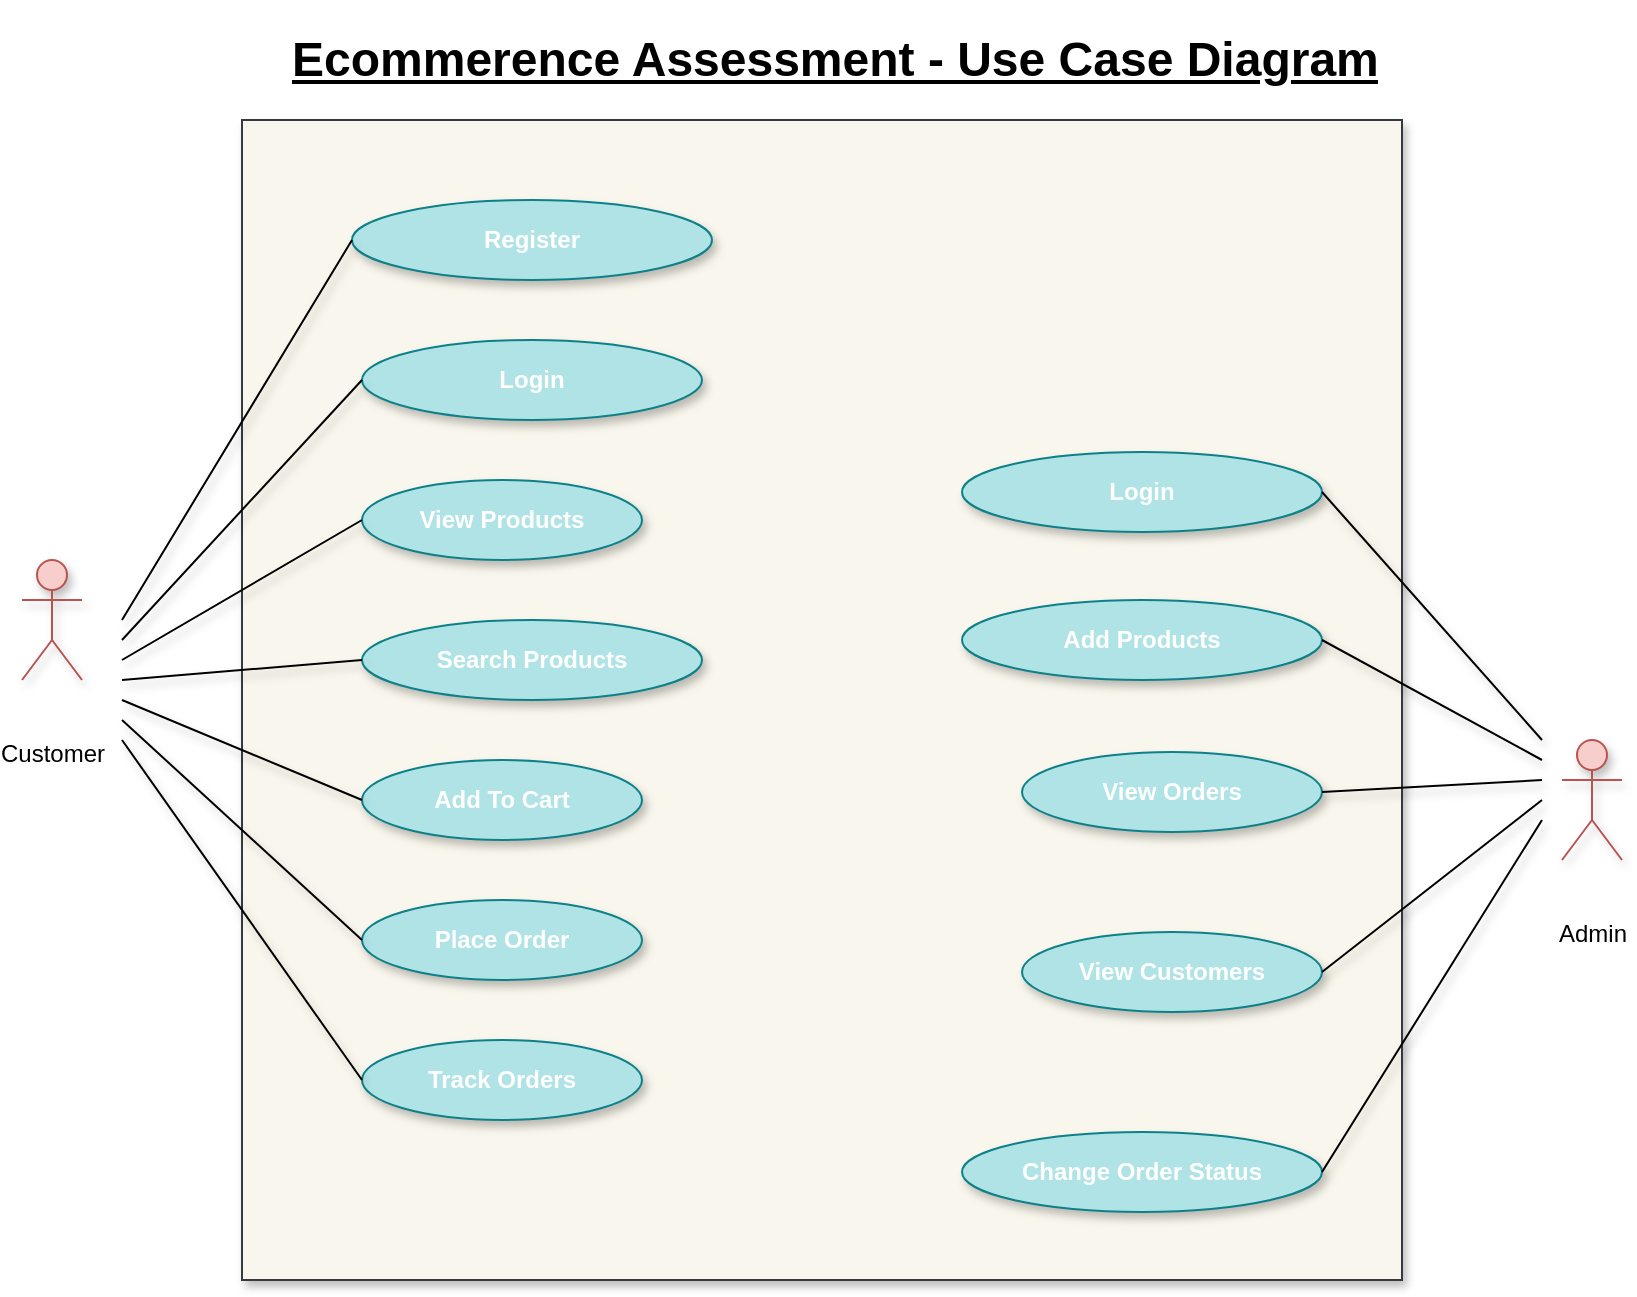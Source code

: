 <mxfile version="19.0.0" type="github" pages="4">
  <diagram id="sOptO4KYBJxvr_LidwjL" name="Usecase Diagram">
    <mxGraphModel dx="1288" dy="1854" grid="0" gridSize="10" guides="1" tooltips="1" connect="1" arrows="1" fold="1" page="1" pageScale="1" pageWidth="850" pageHeight="1100" math="0" shadow="0">
      <root>
        <mxCell id="0" />
        <mxCell id="1" parent="0" />
        <mxCell id="7ASEiK3lU6EB_OnTINWt-1" value="&lt;font style=&quot;font-size: 12px;&quot;&gt;Customer&lt;/font&gt;" style="shape=umlActor;verticalLabelPosition=bottom;verticalAlign=top;html=1;shadow=1;fontSize=36;fillColor=#f8cecc;strokeColor=#b85450;" vertex="1" parent="1">
          <mxGeometry x="50" y="-460" width="30" height="60" as="geometry" />
        </mxCell>
        <mxCell id="7ASEiK3lU6EB_OnTINWt-2" value="&lt;font style=&quot;font-size: 12px;&quot;&gt;Admin&lt;/font&gt;" style="shape=umlActor;verticalLabelPosition=bottom;verticalAlign=top;html=1;shadow=1;fontSize=36;fillColor=#f8cecc;strokeColor=#b85450;" vertex="1" parent="1">
          <mxGeometry x="820" y="-370" width="30" height="60" as="geometry" />
        </mxCell>
        <mxCell id="7ASEiK3lU6EB_OnTINWt-3" value="" style="whiteSpace=wrap;html=1;aspect=fixed;shadow=1;labelBackgroundColor=none;fontSize=36;fillColor=#f9f7ed;strokeColor=#36393d;" vertex="1" parent="1">
          <mxGeometry x="160" y="-680" width="580" height="580" as="geometry" />
        </mxCell>
        <mxCell id="7ASEiK3lU6EB_OnTINWt-8" value="&lt;b&gt;Login&lt;/b&gt;" style="ellipse;whiteSpace=wrap;html=1;shadow=1;labelBackgroundColor=#B0E3E6;fontSize=12;fillColor=#b0e3e6;strokeColor=#0e8088;labelBorderColor=none;fontColor=#FFFFFF;" vertex="1" parent="1">
          <mxGeometry x="220" y="-570" width="170" height="40" as="geometry" />
        </mxCell>
        <mxCell id="7ASEiK3lU6EB_OnTINWt-10" value="&lt;b&gt;View Products&lt;/b&gt;" style="ellipse;whiteSpace=wrap;html=1;shadow=1;labelBackgroundColor=#B0E3E6;fontSize=12;fillColor=#b0e3e6;strokeColor=#0e8088;labelBorderColor=none;fontColor=#FFFFFF;" vertex="1" parent="1">
          <mxGeometry x="220" y="-500" width="140" height="40" as="geometry" />
        </mxCell>
        <mxCell id="7ASEiK3lU6EB_OnTINWt-11" value="&lt;b&gt;Search Products&lt;/b&gt;" style="ellipse;whiteSpace=wrap;html=1;shadow=1;labelBackgroundColor=#B0E3E6;fontSize=12;fillColor=#b0e3e6;strokeColor=#0e8088;labelBorderColor=none;fontColor=#FFFFFF;" vertex="1" parent="1">
          <mxGeometry x="220" y="-430" width="170" height="40" as="geometry" />
        </mxCell>
        <mxCell id="7ASEiK3lU6EB_OnTINWt-12" value="&lt;b&gt;Add To Cart&lt;/b&gt;&lt;span style=&quot;color: rgba(0, 0, 0, 0); font-family: monospace; font-size: 0px; text-align: start; background-color: rgb(248, 249, 250);&quot;&gt;%3CmxGraphModel%3E%3Croot%3E%3CmxCell%20id%3D%220%22%2F%3E%3CmxCell%20id%3D%221%22%20parent%3D%220%22%2F%3E%3CmxCell%20id%3D%222%22%20value%3D%22%26lt%3Bb%26gt%3BLogin%26lt%3B%2Fb%26gt%3B%22%20style%3D%22ellipse%3BwhiteSpace%3Dwrap%3Bhtml%3D1%3Bshadow%3D1%3BlabelBackgroundColor%3D%23B0E3E6%3BfontSize%3D12%3BfillColor%3D%23b0e3e6%3BstrokeColor%3D%230e8088%3BlabelBorderColor%3Dnone%3BfontColor%3D%23FFFFFF%3B%22%20vertex%3D%221%22%20parent%3D%221%22%3E%3CmxGeometry%20x%3D%22210%22%20y%3D%2220%22%20width%3D%22140%22%20height%3D%2240%22%20as%3D%22geometry%22%2F%3E%3C%2FmxCell%3E%3C%2Froot%3E%3C%2FmxGraphModel%3E&lt;/span&gt;" style="ellipse;whiteSpace=wrap;html=1;shadow=1;labelBackgroundColor=#B0E3E6;fontSize=12;fillColor=#b0e3e6;strokeColor=#0e8088;labelBorderColor=none;fontColor=#FFFFFF;" vertex="1" parent="1">
          <mxGeometry x="220" y="-360" width="140" height="40" as="geometry" />
        </mxCell>
        <mxCell id="7ASEiK3lU6EB_OnTINWt-13" value="&lt;b&gt;Register&lt;/b&gt;" style="ellipse;whiteSpace=wrap;html=1;shadow=1;labelBackgroundColor=#B0E3E6;fontSize=12;fillColor=#b0e3e6;strokeColor=#0e8088;labelBorderColor=none;fontColor=#FFFFFF;" vertex="1" parent="1">
          <mxGeometry x="215" y="-640" width="180" height="40" as="geometry" />
        </mxCell>
        <mxCell id="7ASEiK3lU6EB_OnTINWt-14" value="&lt;b&gt;Place Order&lt;/b&gt;" style="ellipse;whiteSpace=wrap;html=1;shadow=1;labelBackgroundColor=#B0E3E6;fontSize=12;fillColor=#b0e3e6;strokeColor=#0e8088;labelBorderColor=none;fontColor=#FFFFFF;" vertex="1" parent="1">
          <mxGeometry x="220" y="-290" width="140" height="40" as="geometry" />
        </mxCell>
        <mxCell id="7ASEiK3lU6EB_OnTINWt-15" value="&lt;b&gt;Track Orders&lt;/b&gt;" style="ellipse;whiteSpace=wrap;html=1;shadow=1;labelBackgroundColor=#B0E3E6;fontSize=12;fillColor=#b0e3e6;strokeColor=#0e8088;labelBorderColor=none;fontColor=#FFFFFF;" vertex="1" parent="1">
          <mxGeometry x="220" y="-220" width="140" height="40" as="geometry" />
        </mxCell>
        <mxCell id="7ASEiK3lU6EB_OnTINWt-18" value="&lt;b&gt;Add Products&lt;/b&gt;" style="ellipse;whiteSpace=wrap;html=1;shadow=1;labelBackgroundColor=#B0E3E6;fontSize=12;fillColor=#b0e3e6;strokeColor=#0e8088;labelBorderColor=none;fontColor=#FFFFFF;" vertex="1" parent="1">
          <mxGeometry x="520" y="-440" width="180" height="40" as="geometry" />
        </mxCell>
        <mxCell id="7ASEiK3lU6EB_OnTINWt-19" value="&lt;b&gt;View Orders&lt;/b&gt;" style="ellipse;whiteSpace=wrap;html=1;shadow=1;labelBackgroundColor=#B0E3E6;fontSize=12;fillColor=#b0e3e6;strokeColor=#0e8088;labelBorderColor=none;fontColor=#FFFFFF;" vertex="1" parent="1">
          <mxGeometry x="550" y="-364" width="150" height="40" as="geometry" />
        </mxCell>
        <mxCell id="7ASEiK3lU6EB_OnTINWt-20" value="&lt;b&gt;Change Order Status&lt;/b&gt;" style="ellipse;whiteSpace=wrap;html=1;shadow=1;labelBackgroundColor=#B0E3E6;fontSize=12;fillColor=#b0e3e6;strokeColor=#0e8088;labelBorderColor=none;fontColor=#FFFFFF;" vertex="1" parent="1">
          <mxGeometry x="520" y="-174" width="180" height="40" as="geometry" />
        </mxCell>
        <mxCell id="7ASEiK3lU6EB_OnTINWt-21" value="&lt;b&gt;View Customers&lt;/b&gt;" style="ellipse;whiteSpace=wrap;html=1;shadow=1;labelBackgroundColor=#B0E3E6;fontSize=12;fillColor=#b0e3e6;strokeColor=#0e8088;labelBorderColor=none;fontColor=#FFFFFF;" vertex="1" parent="1">
          <mxGeometry x="550" y="-274" width="150" height="40" as="geometry" />
        </mxCell>
        <mxCell id="7ASEiK3lU6EB_OnTINWt-22" value="" style="endArrow=none;html=1;rounded=0;shadow=1;fontSize=12;fontColor=#FFFFFF;entryX=0;entryY=0.5;entryDx=0;entryDy=0;" edge="1" parent="1" target="7ASEiK3lU6EB_OnTINWt-13">
          <mxGeometry width="50" height="50" relative="1" as="geometry">
            <mxPoint x="100" y="-430" as="sourcePoint" />
            <mxPoint x="210" y="-610" as="targetPoint" />
          </mxGeometry>
        </mxCell>
        <mxCell id="7ASEiK3lU6EB_OnTINWt-23" value="" style="endArrow=none;html=1;rounded=0;shadow=1;fontSize=12;fontColor=#FFFFFF;entryX=0;entryY=0.5;entryDx=0;entryDy=0;" edge="1" parent="1" target="7ASEiK3lU6EB_OnTINWt-8">
          <mxGeometry width="50" height="50" relative="1" as="geometry">
            <mxPoint x="100" y="-420" as="sourcePoint" />
            <mxPoint x="490" y="-430" as="targetPoint" />
          </mxGeometry>
        </mxCell>
        <mxCell id="7ASEiK3lU6EB_OnTINWt-24" value="&lt;b&gt;Login&lt;/b&gt;" style="ellipse;whiteSpace=wrap;html=1;shadow=1;labelBackgroundColor=#B0E3E6;fontSize=12;fillColor=#b0e3e6;strokeColor=#0e8088;labelBorderColor=none;fontColor=#FFFFFF;" vertex="1" parent="1">
          <mxGeometry x="520" y="-514" width="180" height="40" as="geometry" />
        </mxCell>
        <mxCell id="7ASEiK3lU6EB_OnTINWt-26" value="" style="endArrow=none;html=1;rounded=0;shadow=1;fontSize=12;fontColor=#FFFFFF;entryX=0;entryY=0.5;entryDx=0;entryDy=0;" edge="1" parent="1" target="7ASEiK3lU6EB_OnTINWt-10">
          <mxGeometry width="50" height="50" relative="1" as="geometry">
            <mxPoint x="100" y="-410" as="sourcePoint" />
            <mxPoint x="215.0" y="-514" as="targetPoint" />
          </mxGeometry>
        </mxCell>
        <mxCell id="7ASEiK3lU6EB_OnTINWt-27" value="" style="endArrow=none;html=1;rounded=0;shadow=1;fontSize=12;fontColor=#FFFFFF;entryX=0;entryY=0.5;entryDx=0;entryDy=0;" edge="1" parent="1" target="7ASEiK3lU6EB_OnTINWt-11">
          <mxGeometry width="50" height="50" relative="1" as="geometry">
            <mxPoint x="100" y="-400" as="sourcePoint" />
            <mxPoint x="490" y="-430" as="targetPoint" />
          </mxGeometry>
        </mxCell>
        <mxCell id="7ASEiK3lU6EB_OnTINWt-28" value="" style="endArrow=none;html=1;rounded=0;shadow=1;fontSize=12;fontColor=#FFFFFF;entryX=0;entryY=0.5;entryDx=0;entryDy=0;" edge="1" parent="1" target="7ASEiK3lU6EB_OnTINWt-12">
          <mxGeometry width="50" height="50" relative="1" as="geometry">
            <mxPoint x="100" y="-390" as="sourcePoint" />
            <mxPoint x="490" y="-430" as="targetPoint" />
          </mxGeometry>
        </mxCell>
        <mxCell id="7ASEiK3lU6EB_OnTINWt-29" value="" style="endArrow=none;html=1;rounded=0;shadow=1;fontSize=12;fontColor=#FFFFFF;entryX=0;entryY=0.5;entryDx=0;entryDy=0;" edge="1" parent="1" target="7ASEiK3lU6EB_OnTINWt-14">
          <mxGeometry width="50" height="50" relative="1" as="geometry">
            <mxPoint x="100" y="-380" as="sourcePoint" />
            <mxPoint x="490" y="-430" as="targetPoint" />
          </mxGeometry>
        </mxCell>
        <mxCell id="7ASEiK3lU6EB_OnTINWt-30" value="" style="endArrow=none;html=1;rounded=0;shadow=1;fontSize=12;fontColor=#FFFFFF;entryX=0;entryY=0.5;entryDx=0;entryDy=0;" edge="1" parent="1" target="7ASEiK3lU6EB_OnTINWt-15">
          <mxGeometry width="50" height="50" relative="1" as="geometry">
            <mxPoint x="100" y="-370" as="sourcePoint" />
            <mxPoint x="490" y="-430" as="targetPoint" />
          </mxGeometry>
        </mxCell>
        <mxCell id="7ASEiK3lU6EB_OnTINWt-31" value="" style="endArrow=none;html=1;rounded=0;shadow=1;fontSize=12;fontColor=#FFFFFF;entryX=1;entryY=0.5;entryDx=0;entryDy=0;" edge="1" parent="1" target="7ASEiK3lU6EB_OnTINWt-24">
          <mxGeometry width="50" height="50" relative="1" as="geometry">
            <mxPoint x="810" y="-370" as="sourcePoint" />
            <mxPoint x="490" y="-430" as="targetPoint" />
          </mxGeometry>
        </mxCell>
        <mxCell id="7ASEiK3lU6EB_OnTINWt-32" value="" style="endArrow=none;html=1;rounded=0;shadow=1;fontSize=12;fontColor=#FFFFFF;exitX=1;exitY=0.5;exitDx=0;exitDy=0;" edge="1" parent="1" source="7ASEiK3lU6EB_OnTINWt-18">
          <mxGeometry width="50" height="50" relative="1" as="geometry">
            <mxPoint x="440" y="-380" as="sourcePoint" />
            <mxPoint x="810" y="-360" as="targetPoint" />
          </mxGeometry>
        </mxCell>
        <mxCell id="7ASEiK3lU6EB_OnTINWt-33" value="" style="endArrow=none;html=1;rounded=0;shadow=1;fontSize=12;fontColor=#FFFFFF;exitX=1;exitY=0.5;exitDx=0;exitDy=0;" edge="1" parent="1" source="7ASEiK3lU6EB_OnTINWt-19">
          <mxGeometry width="50" height="50" relative="1" as="geometry">
            <mxPoint x="440" y="-380" as="sourcePoint" />
            <mxPoint x="810" y="-350" as="targetPoint" />
          </mxGeometry>
        </mxCell>
        <mxCell id="7ASEiK3lU6EB_OnTINWt-34" value="" style="endArrow=none;html=1;rounded=0;shadow=1;fontSize=12;fontColor=#FFFFFF;exitX=1;exitY=0.5;exitDx=0;exitDy=0;" edge="1" parent="1" source="7ASEiK3lU6EB_OnTINWt-21">
          <mxGeometry width="50" height="50" relative="1" as="geometry">
            <mxPoint x="440" y="-380" as="sourcePoint" />
            <mxPoint x="810" y="-340" as="targetPoint" />
          </mxGeometry>
        </mxCell>
        <mxCell id="7ASEiK3lU6EB_OnTINWt-35" value="" style="endArrow=none;html=1;rounded=0;shadow=1;fontSize=12;fontColor=#FFFFFF;exitX=1;exitY=0.5;exitDx=0;exitDy=0;" edge="1" parent="1" source="7ASEiK3lU6EB_OnTINWt-20">
          <mxGeometry width="50" height="50" relative="1" as="geometry">
            <mxPoint x="440" y="-380" as="sourcePoint" />
            <mxPoint x="810" y="-330" as="targetPoint" />
          </mxGeometry>
        </mxCell>
        <mxCell id="Y5BDksH0S2BBgNMaHBMb-1" value="&lt;h1&gt;&lt;u&gt;Ecommerence Assessment - Use Case Diagram&lt;/u&gt;&lt;/h1&gt;" style="text;html=1;strokeColor=none;fillColor=none;spacing=5;spacingTop=-20;whiteSpace=wrap;overflow=hidden;rounded=0;shadow=1;" vertex="1" parent="1">
          <mxGeometry x="180" y="-730" width="570" height="40" as="geometry" />
        </mxCell>
      </root>
    </mxGraphModel>
  </diagram>
  <diagram id="TVpbU0gcrnVbxMG6-JrN" name="Sequence Diagram">
    <mxGraphModel dx="1132" dy="2260" grid="1" gridSize="10" guides="1" tooltips="1" connect="1" arrows="1" fold="1" page="1" pageScale="1" pageWidth="850" pageHeight="1100" math="0" shadow="0">
      <root>
        <mxCell id="0" />
        <mxCell id="1" parent="0" />
        <mxCell id="VOi0w27FFCKQpaZXEw8X-1" value="" style="ellipse;shape=startState;fillColor=#000000;strokeColor=#ff0000;shadow=1;" vertex="1" parent="1">
          <mxGeometry x="2210" y="-10" width="60" height="60" as="geometry" />
        </mxCell>
        <mxCell id="VOi0w27FFCKQpaZXEw8X-2" value="" style="endArrow=classic;html=1;rounded=0;shadow=1;exitX=0.5;exitY=1;exitDx=0;exitDy=0;" edge="1" parent="1" source="VOi0w27FFCKQpaZXEw8X-1">
          <mxGeometry width="50" height="50" relative="1" as="geometry">
            <mxPoint x="1060" y="393.75" as="sourcePoint" />
            <mxPoint x="2240" y="120" as="targetPoint" />
          </mxGeometry>
        </mxCell>
        <mxCell id="VOi0w27FFCKQpaZXEw8X-3" value="Search product" style="rounded=1;whiteSpace=wrap;html=1;shadow=1;" vertex="1" parent="1">
          <mxGeometry x="1600" y="180" width="170" height="50" as="geometry" />
        </mxCell>
        <mxCell id="VOi0w27FFCKQpaZXEw8X-4" value="&lt;span style=&quot;&quot;&gt;View Product&lt;/span&gt;" style="rounded=1;whiteSpace=wrap;html=1;shadow=1;" vertex="1" parent="1">
          <mxGeometry x="1880" y="180" width="170" height="50" as="geometry" />
        </mxCell>
        <mxCell id="VOi0w27FFCKQpaZXEw8X-5" value="Add to Cart" style="rounded=1;whiteSpace=wrap;html=1;shadow=1;" vertex="1" parent="1">
          <mxGeometry x="1880" y="300" width="170" height="50" as="geometry" />
        </mxCell>
        <mxCell id="VOi0w27FFCKQpaZXEw8X-6" value="Check Login" style="rhombus;whiteSpace=wrap;html=1;shadow=1;" vertex="1" parent="1">
          <mxGeometry x="1914" y="450" width="140" height="140" as="geometry" />
        </mxCell>
        <mxCell id="VOi0w27FFCKQpaZXEw8X-7" value="Login" style="rounded=1;whiteSpace=wrap;html=1;shadow=1;" vertex="1" parent="1">
          <mxGeometry x="2290" y="580" width="170" height="50" as="geometry" />
        </mxCell>
        <mxCell id="VOi0w27FFCKQpaZXEw8X-8" value="Checkout" style="rounded=1;whiteSpace=wrap;html=1;shadow=1;" vertex="1" parent="1">
          <mxGeometry x="2280" y="951" width="170" height="50" as="geometry" />
        </mxCell>
        <mxCell id="VOi0w27FFCKQpaZXEw8X-9" value="" style="endArrow=none;html=1;rounded=0;shadow=1;" edge="1" parent="1">
          <mxGeometry width="50" height="50" relative="1" as="geometry">
            <mxPoint x="1680" y="120" as="sourcePoint" />
            <mxPoint x="2920" y="120" as="targetPoint" />
          </mxGeometry>
        </mxCell>
        <mxCell id="VOi0w27FFCKQpaZXEw8X-10" value="" style="endArrow=classic;html=1;rounded=0;shadow=1;" edge="1" parent="1">
          <mxGeometry width="50" height="50" relative="1" as="geometry">
            <mxPoint x="1948" y="120" as="sourcePoint" />
            <mxPoint x="1948" y="180" as="targetPoint" />
          </mxGeometry>
        </mxCell>
        <mxCell id="VOi0w27FFCKQpaZXEw8X-11" value="" style="endArrow=classic;html=1;rounded=0;shadow=1;exitX=0.394;exitY=1.04;exitDx=0;exitDy=0;exitPerimeter=0;entryX=0.388;entryY=-0.08;entryDx=0;entryDy=0;entryPerimeter=0;" edge="1" parent="1" source="VOi0w27FFCKQpaZXEw8X-4" target="VOi0w27FFCKQpaZXEw8X-5">
          <mxGeometry width="50" height="50" relative="1" as="geometry">
            <mxPoint x="1660" y="330" as="sourcePoint" />
            <mxPoint x="1710" y="280" as="targetPoint" />
          </mxGeometry>
        </mxCell>
        <mxCell id="VOi0w27FFCKQpaZXEw8X-13" value="" style="endArrow=classic;html=1;rounded=0;shadow=1;entryX=0;entryY=0.5;entryDx=0;entryDy=0;" edge="1" parent="1" target="VOi0w27FFCKQpaZXEw8X-40">
          <mxGeometry width="50" height="50" relative="1" as="geometry">
            <mxPoint x="1984" y="410" as="sourcePoint" />
            <mxPoint x="2384" y="410" as="targetPoint" />
          </mxGeometry>
        </mxCell>
        <mxCell id="VOi0w27FFCKQpaZXEw8X-14" value="True" style="text;html=1;strokeColor=none;fillColor=none;align=center;verticalAlign=middle;whiteSpace=wrap;rounded=0;shadow=1;" vertex="1" parent="1">
          <mxGeometry x="2004" y="420" width="60" height="30" as="geometry" />
        </mxCell>
        <mxCell id="VOi0w27FFCKQpaZXEw8X-15" value="" style="endArrow=classic;html=1;rounded=0;shadow=1;exitX=0.5;exitY=1;exitDx=0;exitDy=0;entryX=0.5;entryY=0;entryDx=0;entryDy=0;" edge="1" parent="1" source="VOi0w27FFCKQpaZXEw8X-6" target="VOi0w27FFCKQpaZXEw8X-16">
          <mxGeometry width="50" height="50" relative="1" as="geometry">
            <mxPoint x="1858" y="500" as="sourcePoint" />
            <mxPoint x="2154" y="520" as="targetPoint" />
          </mxGeometry>
        </mxCell>
        <mxCell id="VOi0w27FFCKQpaZXEw8X-16" value="Check Registration" style="rhombus;whiteSpace=wrap;html=1;shadow=1;" vertex="1" parent="1">
          <mxGeometry x="1934" y="630" width="100" height="100" as="geometry" />
        </mxCell>
        <mxCell id="VOi0w27FFCKQpaZXEw8X-17" value="False" style="text;html=1;strokeColor=none;fillColor=none;align=center;verticalAlign=middle;whiteSpace=wrap;rounded=0;shadow=1;" vertex="1" parent="1">
          <mxGeometry x="1900" y="590" width="60" height="30" as="geometry" />
        </mxCell>
        <mxCell id="VOi0w27FFCKQpaZXEw8X-18" value="" style="endArrow=classic;html=1;rounded=0;shadow=1;entryX=0;entryY=0.5;entryDx=0;entryDy=0;" edge="1" parent="1" target="VOi0w27FFCKQpaZXEw8X-7">
          <mxGeometry width="50" height="50" relative="1" as="geometry">
            <mxPoint x="2150" y="605" as="sourcePoint" />
            <mxPoint x="2324" y="520" as="targetPoint" />
          </mxGeometry>
        </mxCell>
        <mxCell id="VOi0w27FFCKQpaZXEw8X-19" value="" style="endArrow=classic;html=1;rounded=0;shadow=1;exitX=0.5;exitY=1;exitDx=0;exitDy=0;entryX=0.5;entryY=0;entryDx=0;entryDy=0;" edge="1" parent="1" source="VOi0w27FFCKQpaZXEw8X-62" target="VOi0w27FFCKQpaZXEw8X-21">
          <mxGeometry width="50" height="50" relative="1" as="geometry">
            <mxPoint x="2365" y="802" as="sourcePoint" />
            <mxPoint x="2365" y="870" as="targetPoint" />
          </mxGeometry>
        </mxCell>
        <mxCell id="VOi0w27FFCKQpaZXEw8X-21" value="Place Order" style="rounded=1;whiteSpace=wrap;html=1;shadow=1;" vertex="1" parent="1">
          <mxGeometry x="2280" y="854" width="170" height="50" as="geometry" />
        </mxCell>
        <mxCell id="VOi0w27FFCKQpaZXEw8X-22" value="" style="endArrow=classic;html=1;rounded=0;shadow=1;exitX=0.5;exitY=1;exitDx=0;exitDy=0;" edge="1" parent="1" source="VOi0w27FFCKQpaZXEw8X-21">
          <mxGeometry width="50" height="50" relative="1" as="geometry">
            <mxPoint x="2420" y="940" as="sourcePoint" />
            <mxPoint x="2365" y="950" as="targetPoint" />
          </mxGeometry>
        </mxCell>
        <mxCell id="VOi0w27FFCKQpaZXEw8X-24" value="" style="endArrow=classic;html=1;rounded=0;shadow=1;entryX=0.465;entryY=0;entryDx=0;entryDy=0;entryPerimeter=0;" edge="1" parent="1" target="VOi0w27FFCKQpaZXEw8X-3">
          <mxGeometry width="50" height="50" relative="1" as="geometry">
            <mxPoint x="1680" y="120" as="sourcePoint" />
            <mxPoint x="2290" y="180" as="targetPoint" />
          </mxGeometry>
        </mxCell>
        <mxCell id="VOi0w27FFCKQpaZXEw8X-25" value="" style="endArrow=classic;html=1;rounded=0;shadow=1;entryX=0;entryY=0.5;entryDx=0;entryDy=0;" edge="1" parent="1" target="VOi0w27FFCKQpaZXEw8X-5">
          <mxGeometry width="50" height="50" relative="1" as="geometry">
            <mxPoint x="1680" y="325" as="sourcePoint" />
            <mxPoint x="2330" y="440" as="targetPoint" />
          </mxGeometry>
        </mxCell>
        <mxCell id="VOi0w27FFCKQpaZXEw8X-26" value="" style="endArrow=none;html=1;rounded=0;shadow=1;entryX=0.453;entryY=1.06;entryDx=0;entryDy=0;entryPerimeter=0;" edge="1" parent="1" target="VOi0w27FFCKQpaZXEw8X-3">
          <mxGeometry width="50" height="50" relative="1" as="geometry">
            <mxPoint x="1677" y="330" as="sourcePoint" />
            <mxPoint x="2330" y="440" as="targetPoint" />
          </mxGeometry>
        </mxCell>
        <mxCell id="VOi0w27FFCKQpaZXEw8X-28" value="Brows Product" style="rounded=1;whiteSpace=wrap;html=1;shadow=1;" vertex="1" parent="1">
          <mxGeometry x="2270" y="180" width="170" height="50" as="geometry" />
        </mxCell>
        <mxCell id="VOi0w27FFCKQpaZXEw8X-29" value="" style="endArrow=classic;html=1;rounded=0;shadow=1;entryX=0.5;entryY=0;entryDx=0;entryDy=0;" edge="1" parent="1" target="VOi0w27FFCKQpaZXEw8X-28">
          <mxGeometry width="50" height="50" relative="1" as="geometry">
            <mxPoint x="2355" y="120" as="sourcePoint" />
            <mxPoint x="2400" y="180" as="targetPoint" />
            <Array as="points" />
          </mxGeometry>
        </mxCell>
        <mxCell id="VOi0w27FFCKQpaZXEw8X-31" value="View Cart" style="rounded=1;whiteSpace=wrap;html=1;shadow=1;" vertex="1" parent="1">
          <mxGeometry x="2820" y="500" width="170" height="50" as="geometry" />
        </mxCell>
        <mxCell id="VOi0w27FFCKQpaZXEw8X-32" value="" style="endArrow=classic;html=1;rounded=0;shadow=1;entryX=0.588;entryY=0;entryDx=0;entryDy=0;entryPerimeter=0;" edge="1" parent="1" target="VOi0w27FFCKQpaZXEw8X-31">
          <mxGeometry width="50" height="50" relative="1" as="geometry">
            <mxPoint x="2919.47" y="410" as="sourcePoint" />
            <mxPoint x="2919.47" y="460" as="targetPoint" />
          </mxGeometry>
        </mxCell>
        <mxCell id="VOi0w27FFCKQpaZXEw8X-36" value="" style="endArrow=none;html=1;rounded=0;shadow=1;exitX=0;exitY=0.8;exitDx=0;exitDy=0;exitPerimeter=0;" edge="1" parent="1" source="VOi0w27FFCKQpaZXEw8X-5">
          <mxGeometry width="50" height="50" relative="1" as="geometry">
            <mxPoint x="2270" y="530" as="sourcePoint" />
            <mxPoint x="1880" y="520" as="targetPoint" />
          </mxGeometry>
        </mxCell>
        <mxCell id="VOi0w27FFCKQpaZXEw8X-37" value="" style="endArrow=classic;html=1;rounded=0;shadow=1;entryX=0;entryY=0.5;entryDx=0;entryDy=0;" edge="1" parent="1" target="VOi0w27FFCKQpaZXEw8X-6">
          <mxGeometry width="50" height="50" relative="1" as="geometry">
            <mxPoint x="1880" y="520" as="sourcePoint" />
            <mxPoint x="2144" y="480" as="targetPoint" />
          </mxGeometry>
        </mxCell>
        <mxCell id="VOi0w27FFCKQpaZXEw8X-38" value="" style="endArrow=none;html=1;rounded=0;shadow=1;exitX=0.5;exitY=1;exitDx=0;exitDy=0;" edge="1" parent="1" source="VOi0w27FFCKQpaZXEw8X-28">
          <mxGeometry width="50" height="50" relative="1" as="geometry">
            <mxPoint x="2300" y="410" as="sourcePoint" />
            <mxPoint x="2355" y="320" as="targetPoint" />
          </mxGeometry>
        </mxCell>
        <mxCell id="VOi0w27FFCKQpaZXEw8X-39" value="" style="endArrow=classic;html=1;rounded=0;shadow=1;" edge="1" parent="1">
          <mxGeometry width="50" height="50" relative="1" as="geometry">
            <mxPoint x="2360" y="324.47" as="sourcePoint" />
            <mxPoint x="2050" y="324.47" as="targetPoint" />
          </mxGeometry>
        </mxCell>
        <mxCell id="VOi0w27FFCKQpaZXEw8X-40" value="Is cart empty ?" style="rhombus;whiteSpace=wrap;html=1;shadow=1;" vertex="1" parent="1">
          <mxGeometry x="2560" y="360" width="100" height="100" as="geometry" />
        </mxCell>
        <mxCell id="VOi0w27FFCKQpaZXEw8X-45" value="" style="endArrow=none;html=1;rounded=0;shadow=1;exitX=0.5;exitY=0;exitDx=0;exitDy=0;" edge="1" parent="1" source="VOi0w27FFCKQpaZXEw8X-6">
          <mxGeometry width="50" height="50" relative="1" as="geometry">
            <mxPoint x="2114" y="560" as="sourcePoint" />
            <mxPoint x="1984" y="410" as="targetPoint" />
          </mxGeometry>
        </mxCell>
        <mxCell id="VOi0w27FFCKQpaZXEw8X-46" value="" style="endArrow=none;html=1;rounded=0;shadow=1;entryX=0.5;entryY=0;entryDx=0;entryDy=0;" edge="1" parent="1" target="VOi0w27FFCKQpaZXEw8X-40">
          <mxGeometry width="50" height="50" relative="1" as="geometry">
            <mxPoint x="2610" y="200" as="sourcePoint" />
            <mxPoint x="2340" y="510" as="targetPoint" />
          </mxGeometry>
        </mxCell>
        <mxCell id="VOi0w27FFCKQpaZXEw8X-47" value="" style="endArrow=classic;html=1;rounded=0;shadow=1;" edge="1" parent="1">
          <mxGeometry width="50" height="50" relative="1" as="geometry">
            <mxPoint x="2610" y="200" as="sourcePoint" />
            <mxPoint x="2440" y="200" as="targetPoint" />
          </mxGeometry>
        </mxCell>
        <mxCell id="VOi0w27FFCKQpaZXEw8X-48" value="True" style="text;html=1;strokeColor=none;fillColor=none;align=center;verticalAlign=middle;whiteSpace=wrap;rounded=0;shadow=1;" vertex="1" parent="1">
          <mxGeometry x="2590" y="240" width="60" height="30" as="geometry" />
        </mxCell>
        <mxCell id="VOi0w27FFCKQpaZXEw8X-49" value="False" style="text;html=1;strokeColor=none;fillColor=none;align=center;verticalAlign=middle;whiteSpace=wrap;rounded=0;shadow=1;" vertex="1" parent="1">
          <mxGeometry x="2660" y="370" width="60" height="30" as="geometry" />
        </mxCell>
        <mxCell id="VOi0w27FFCKQpaZXEw8X-50" value="True" style="text;html=1;strokeColor=none;fillColor=none;align=center;verticalAlign=middle;whiteSpace=wrap;rounded=0;shadow=1;" vertex="1" parent="1">
          <mxGeometry x="2050" y="680" width="60" height="30" as="geometry" />
        </mxCell>
        <mxCell id="VOi0w27FFCKQpaZXEw8X-51" value="" style="endArrow=none;html=1;rounded=0;shadow=1;exitX=1;exitY=0.5;exitDx=0;exitDy=0;" edge="1" parent="1" source="VOi0w27FFCKQpaZXEw8X-40">
          <mxGeometry width="50" height="50" relative="1" as="geometry">
            <mxPoint x="2290" y="710" as="sourcePoint" />
            <mxPoint x="2920" y="410" as="targetPoint" />
          </mxGeometry>
        </mxCell>
        <mxCell id="VOi0w27FFCKQpaZXEw8X-54" value="" style="endArrow=none;html=1;rounded=0;shadow=1;" edge="1" parent="1">
          <mxGeometry width="50" height="50" relative="1" as="geometry">
            <mxPoint x="2920" y="370" as="sourcePoint" />
            <mxPoint x="2920" y="120" as="targetPoint" />
          </mxGeometry>
        </mxCell>
        <mxCell id="VOi0w27FFCKQpaZXEw8X-55" value="" style="endArrow=none;html=1;rounded=0;shadow=1;" edge="1" parent="1">
          <mxGeometry width="50" height="50" relative="1" as="geometry">
            <mxPoint x="2645" y="700" as="sourcePoint" />
            <mxPoint x="2645" y="605" as="targetPoint" />
          </mxGeometry>
        </mxCell>
        <mxCell id="VOi0w27FFCKQpaZXEw8X-56" value="" style="endArrow=classic;html=1;rounded=0;shadow=1;entryX=1;entryY=0.5;entryDx=0;entryDy=0;exitX=-0.021;exitY=0.376;exitDx=0;exitDy=0;exitPerimeter=0;" edge="1" parent="1" source="VOi0w27FFCKQpaZXEw8X-31" target="VOi0w27FFCKQpaZXEw8X-6">
          <mxGeometry width="50" height="50" relative="1" as="geometry">
            <mxPoint x="2770" y="520" as="sourcePoint" />
            <mxPoint x="2394" y="520" as="targetPoint" />
          </mxGeometry>
        </mxCell>
        <mxCell id="VOi0w27FFCKQpaZXEw8X-59" value="" style="endArrow=none;html=1;rounded=0;shadow=1;exitX=0.75;exitY=1;exitDx=0;exitDy=0;" edge="1" parent="1" source="VOi0w27FFCKQpaZXEw8X-5">
          <mxGeometry width="50" height="50" relative="1" as="geometry">
            <mxPoint x="2290" y="540" as="sourcePoint" />
            <mxPoint x="2008" y="370" as="targetPoint" />
          </mxGeometry>
        </mxCell>
        <mxCell id="VOi0w27FFCKQpaZXEw8X-60" value="" style="endArrow=classic;html=1;rounded=0;shadow=1;" edge="1" parent="1">
          <mxGeometry width="50" height="50" relative="1" as="geometry">
            <mxPoint x="2010" y="370" as="sourcePoint" />
            <mxPoint x="2600" y="370" as="targetPoint" />
          </mxGeometry>
        </mxCell>
        <mxCell id="VOi0w27FFCKQpaZXEw8X-61" value="" style="endArrow=classic;html=1;rounded=0;shadow=1;entryX=0.5;entryY=0;entryDx=0;entryDy=0;" edge="1" parent="1">
          <mxGeometry width="50" height="50" relative="1" as="geometry">
            <mxPoint x="2920" y="369" as="sourcePoint" />
            <mxPoint x="2618.0" y="369" as="targetPoint" />
          </mxGeometry>
        </mxCell>
        <mxCell id="VOi0w27FFCKQpaZXEw8X-62" value="Check Fails" style="rhombus;whiteSpace=wrap;html=1;shadow=1;" vertex="1" parent="1">
          <mxGeometry x="2315" y="680" width="100" height="100" as="geometry" />
        </mxCell>
        <mxCell id="VOi0w27FFCKQpaZXEw8X-64" value="Recover Account" style="rounded=1;whiteSpace=wrap;html=1;shadow=1;" vertex="1" parent="1">
          <mxGeometry x="2560" y="705" width="170" height="50" as="geometry" />
        </mxCell>
        <mxCell id="VOi0w27FFCKQpaZXEw8X-65" value="True" style="text;html=1;strokeColor=none;fillColor=none;align=center;verticalAlign=middle;whiteSpace=wrap;rounded=0;shadow=1;" vertex="1" parent="1">
          <mxGeometry x="2446" y="685" width="60" height="30" as="geometry" />
        </mxCell>
        <mxCell id="VOi0w27FFCKQpaZXEw8X-66" value="" style="endArrow=classic;startArrow=classic;html=1;rounded=0;shadow=1;entryX=0.451;entryY=1.09;entryDx=0;entryDy=0;entryPerimeter=0;" edge="1" parent="1" source="VOi0w27FFCKQpaZXEw8X-62" target="VOi0w27FFCKQpaZXEw8X-7">
          <mxGeometry width="50" height="50" relative="1" as="geometry">
            <mxPoint x="2256" y="825" as="sourcePoint" />
            <mxPoint x="2306" y="775" as="targetPoint" />
          </mxGeometry>
        </mxCell>
        <mxCell id="VOi0w27FFCKQpaZXEw8X-67" value="" style="endArrow=classic;html=1;rounded=0;shadow=1;entryX=0;entryY=0.5;entryDx=0;entryDy=0;exitX=1;exitY=0.5;exitDx=0;exitDy=0;" edge="1" parent="1" source="VOi0w27FFCKQpaZXEw8X-62" target="VOi0w27FFCKQpaZXEw8X-64">
          <mxGeometry width="50" height="50" relative="1" as="geometry">
            <mxPoint x="2290" y="740" as="sourcePoint" />
            <mxPoint x="2340" y="690" as="targetPoint" />
          </mxGeometry>
        </mxCell>
        <mxCell id="VOi0w27FFCKQpaZXEw8X-68" value="" style="endArrow=classic;html=1;rounded=0;shadow=1;entryX=1;entryY=0.5;entryDx=0;entryDy=0;" edge="1" parent="1" target="VOi0w27FFCKQpaZXEw8X-7">
          <mxGeometry width="50" height="50" relative="1" as="geometry">
            <mxPoint x="2646" y="605" as="sourcePoint" />
            <mxPoint x="2306" y="775" as="targetPoint" />
          </mxGeometry>
        </mxCell>
        <mxCell id="VOi0w27FFCKQpaZXEw8X-69" value="False" style="text;html=1;strokeColor=none;fillColor=none;align=center;verticalAlign=middle;whiteSpace=wrap;rounded=0;shadow=1;" vertex="1" parent="1">
          <mxGeometry x="2291" y="795" width="60" height="30" as="geometry" />
        </mxCell>
        <mxCell id="VOi0w27FFCKQpaZXEw8X-71" value="" style="endArrow=none;html=1;rounded=0;shadow=1;exitX=1;exitY=0.5;exitDx=0;exitDy=0;" edge="1" parent="1" source="VOi0w27FFCKQpaZXEw8X-16">
          <mxGeometry width="50" height="50" relative="1" as="geometry">
            <mxPoint x="2290" y="760" as="sourcePoint" />
            <mxPoint x="2150" y="680" as="targetPoint" />
          </mxGeometry>
        </mxCell>
        <mxCell id="VOi0w27FFCKQpaZXEw8X-72" value="" style="endArrow=none;html=1;rounded=0;shadow=1;" edge="1" parent="1">
          <mxGeometry width="50" height="50" relative="1" as="geometry">
            <mxPoint x="2150" y="680" as="sourcePoint" />
            <mxPoint x="2150" y="600" as="targetPoint" />
          </mxGeometry>
        </mxCell>
        <mxCell id="VOi0w27FFCKQpaZXEw8X-73" value="Order Summery" style="rounded=1;whiteSpace=wrap;html=1;shadow=1;" vertex="1" parent="1">
          <mxGeometry x="2610" y="951" width="170" height="50" as="geometry" />
        </mxCell>
        <mxCell id="VOi0w27FFCKQpaZXEw8X-74" value="" style="endArrow=classic;html=1;rounded=0;shadow=1;entryX=0;entryY=0.5;entryDx=0;entryDy=0;exitX=1;exitY=0.5;exitDx=0;exitDy=0;" edge="1" parent="1" source="VOi0w27FFCKQpaZXEw8X-8" target="VOi0w27FFCKQpaZXEw8X-73">
          <mxGeometry width="50" height="50" relative="1" as="geometry">
            <mxPoint x="2520" y="1010" as="sourcePoint" />
            <mxPoint x="2330" y="1176" as="targetPoint" />
          </mxGeometry>
        </mxCell>
        <mxCell id="VOi0w27FFCKQpaZXEw8X-76" value="Payment" style="rounded=1;whiteSpace=wrap;html=1;shadow=1;" vertex="1" parent="1">
          <mxGeometry x="2280" y="1090" width="170" height="50" as="geometry" />
        </mxCell>
        <mxCell id="VOi0w27FFCKQpaZXEw8X-77" value="" style="endArrow=classic;html=1;rounded=0;shadow=1;entryX=1;entryY=0.5;entryDx=0;entryDy=0;" edge="1" parent="1" target="VOi0w27FFCKQpaZXEw8X-76">
          <mxGeometry width="50" height="50" relative="1" as="geometry">
            <mxPoint x="2680" y="1115" as="sourcePoint" />
            <mxPoint x="2330" y="1206" as="targetPoint" />
          </mxGeometry>
        </mxCell>
        <mxCell id="VOi0w27FFCKQpaZXEw8X-78" value="" style="ellipse;whiteSpace=wrap;html=1;shadow=1;" vertex="1" parent="1">
          <mxGeometry x="2338" y="1210" width="54" height="50" as="geometry" />
        </mxCell>
        <mxCell id="VOi0w27FFCKQpaZXEw8X-79" value="" style="endArrow=classic;html=1;rounded=0;shadow=1;exitX=0.5;exitY=1;exitDx=0;exitDy=0;entryX=0.5;entryY=0;entryDx=0;entryDy=0;" edge="1" parent="1" source="VOi0w27FFCKQpaZXEw8X-76" target="VOi0w27FFCKQpaZXEw8X-78">
          <mxGeometry width="50" height="50" relative="1" as="geometry">
            <mxPoint x="2379" y="1160" as="sourcePoint" />
            <mxPoint x="2429" y="1110" as="targetPoint" />
          </mxGeometry>
        </mxCell>
        <mxCell id="VOi0w27FFCKQpaZXEw8X-80" value="Register As new User" style="rounded=1;whiteSpace=wrap;html=1;shadow=1;" vertex="1" parent="1">
          <mxGeometry x="1900" y="790" width="170" height="50" as="geometry" />
        </mxCell>
        <mxCell id="VOi0w27FFCKQpaZXEw8X-81" value="" style="endArrow=classic;html=1;rounded=0;shadow=1;entryX=0.5;entryY=0;entryDx=0;entryDy=0;exitX=0.5;exitY=1;exitDx=0;exitDy=0;" edge="1" parent="1" source="VOi0w27FFCKQpaZXEw8X-16" target="VOi0w27FFCKQpaZXEw8X-80">
          <mxGeometry width="50" height="50" relative="1" as="geometry">
            <mxPoint x="2280" y="1020" as="sourcePoint" />
            <mxPoint x="2330" y="970" as="targetPoint" />
          </mxGeometry>
        </mxCell>
        <mxCell id="VOi0w27FFCKQpaZXEw8X-82" value="" style="endArrow=classic;html=1;rounded=0;shadow=1;entryX=0.085;entryY=1.065;entryDx=0;entryDy=0;entryPerimeter=0;" edge="1" parent="1" target="VOi0w27FFCKQpaZXEw8X-7">
          <mxGeometry width="50" height="50" relative="1" as="geometry">
            <mxPoint x="2304" y="680" as="sourcePoint" />
            <mxPoint x="2310" y="650" as="targetPoint" />
          </mxGeometry>
        </mxCell>
        <mxCell id="VOi0w27FFCKQpaZXEw8X-83" value="" style="endArrow=none;html=1;rounded=0;shadow=1;exitX=1;exitY=0;exitDx=0;exitDy=0;" edge="1" parent="1">
          <mxGeometry width="50" height="50" relative="1" as="geometry">
            <mxPoint x="2070" y="812" as="sourcePoint" />
            <mxPoint x="2220" y="812" as="targetPoint" />
          </mxGeometry>
        </mxCell>
        <mxCell id="VOi0w27FFCKQpaZXEw8X-84" value="" style="endArrow=none;html=1;rounded=0;shadow=1;" edge="1" parent="1">
          <mxGeometry width="50" height="50" relative="1" as="geometry">
            <mxPoint x="2220" y="810" as="sourcePoint" />
            <mxPoint x="2220" y="680" as="targetPoint" />
          </mxGeometry>
        </mxCell>
        <mxCell id="VOi0w27FFCKQpaZXEw8X-85" value="" style="endArrow=none;html=1;rounded=0;shadow=1;" edge="1" parent="1">
          <mxGeometry width="50" height="50" relative="1" as="geometry">
            <mxPoint x="2220" y="680" as="sourcePoint" />
            <mxPoint x="2310" y="680" as="targetPoint" />
          </mxGeometry>
        </mxCell>
        <mxCell id="VOi0w27FFCKQpaZXEw8X-86" value="" style="endArrow=classic;html=1;rounded=0;shadow=1;exitX=0;exitY=0.5;exitDx=0;exitDy=0;" edge="1" parent="1" source="VOi0w27FFCKQpaZXEw8X-21">
          <mxGeometry width="50" height="50" relative="1" as="geometry">
            <mxPoint x="2270" y="880" as="sourcePoint" />
            <mxPoint x="1865" y="880" as="targetPoint" />
          </mxGeometry>
        </mxCell>
        <mxCell id="VOi0w27FFCKQpaZXEw8X-87" value="View Orders" style="rounded=1;whiteSpace=wrap;html=1;shadow=1;" vertex="1" parent="1">
          <mxGeometry x="1725" y="969" width="170" height="50" as="geometry" />
        </mxCell>
        <mxCell id="VOi0w27FFCKQpaZXEw8X-88" value="Pending Orders?" style="rhombus;whiteSpace=wrap;html=1;shadow=1;" vertex="1" parent="1">
          <mxGeometry x="1760" y="829" width="100" height="100" as="geometry" />
        </mxCell>
        <mxCell id="VOi0w27FFCKQpaZXEw8X-89" value="True" style="text;html=1;strokeColor=none;fillColor=none;align=center;verticalAlign=middle;whiteSpace=wrap;rounded=0;shadow=1;" vertex="1" parent="1">
          <mxGeometry x="1740" y="929" width="60" height="30" as="geometry" />
        </mxCell>
        <mxCell id="VOi0w27FFCKQpaZXEw8X-90" value="" style="endArrow=classic;html=1;rounded=0;shadow=1;entryX=0.5;entryY=0;entryDx=0;entryDy=0;exitX=0.5;exitY=1;exitDx=0;exitDy=0;" edge="1" parent="1" source="VOi0w27FFCKQpaZXEw8X-88" target="VOi0w27FFCKQpaZXEw8X-87">
          <mxGeometry width="50" height="50" relative="1" as="geometry">
            <mxPoint x="1870" y="1070" as="sourcePoint" />
            <mxPoint x="1920" y="1020" as="targetPoint" />
          </mxGeometry>
        </mxCell>
        <mxCell id="VOi0w27FFCKQpaZXEw8X-91" value="" style="endArrow=classic;html=1;rounded=0;shadow=1;entryX=0;entryY=0.75;entryDx=0;entryDy=0;" edge="1" parent="1" target="VOi0w27FFCKQpaZXEw8X-8">
          <mxGeometry width="50" height="50" relative="1" as="geometry">
            <mxPoint x="1890" y="990" as="sourcePoint" />
            <mxPoint x="2280" y="978" as="targetPoint" />
          </mxGeometry>
        </mxCell>
        <mxCell id="VOi0w27FFCKQpaZXEw8X-92" value="" style="endArrow=none;html=1;rounded=0;shadow=1;exitX=0;exitY=0.5;exitDx=0;exitDy=0;" edge="1" parent="1" source="VOi0w27FFCKQpaZXEw8X-88">
          <mxGeometry width="50" height="50" relative="1" as="geometry">
            <mxPoint x="1870" y="600" as="sourcePoint" />
            <mxPoint x="1520" y="879" as="targetPoint" />
          </mxGeometry>
        </mxCell>
        <mxCell id="VOi0w27FFCKQpaZXEw8X-93" value="" style="endArrow=none;html=1;rounded=0;shadow=1;" edge="1" parent="1">
          <mxGeometry width="50" height="50" relative="1" as="geometry">
            <mxPoint x="1520" y="880" as="sourcePoint" />
            <mxPoint x="1520" y="200" as="targetPoint" />
          </mxGeometry>
        </mxCell>
        <mxCell id="VOi0w27FFCKQpaZXEw8X-94" value="" style="endArrow=classic;html=1;rounded=0;shadow=1;entryX=0;entryY=0.5;entryDx=0;entryDy=0;" edge="1" parent="1" target="VOi0w27FFCKQpaZXEw8X-3">
          <mxGeometry width="50" height="50" relative="1" as="geometry">
            <mxPoint x="1520" y="205" as="sourcePoint" />
            <mxPoint x="1920" y="550" as="targetPoint" />
          </mxGeometry>
        </mxCell>
        <mxCell id="VOi0w27FFCKQpaZXEw8X-95" value="False" style="text;html=1;strokeColor=none;fillColor=none;align=center;verticalAlign=middle;whiteSpace=wrap;rounded=0;shadow=1;" vertex="1" parent="1">
          <mxGeometry x="1620" y="840" width="60" height="30" as="geometry" />
        </mxCell>
        <mxCell id="VOi0w27FFCKQpaZXEw8X-99" value="" style="endArrow=none;html=1;rounded=0;shadow=1;" edge="1" parent="1">
          <mxGeometry width="50" height="50" relative="1" as="geometry">
            <mxPoint x="2680" y="1000" as="sourcePoint" />
            <mxPoint x="2680" y="1120" as="targetPoint" />
          </mxGeometry>
        </mxCell>
        <mxCell id="SQpwbOSqqZKLzHY6Bgrb-1" value="&lt;h1&gt;&lt;u&gt;Ecommerence Assessment - Sequence Diagram&lt;/u&gt;&lt;/h1&gt;" style="text;html=1;strokeColor=none;fillColor=none;spacing=5;spacingTop=-20;whiteSpace=wrap;overflow=hidden;rounded=0;shadow=1;" vertex="1" parent="1">
          <mxGeometry x="1960" y="-90" width="566" height="40" as="geometry" />
        </mxCell>
      </root>
    </mxGraphModel>
  </diagram>
  <diagram id="AYQxjuXwUXGuf7_CaxGD" name="ER Diagram">
    <mxGraphModel dx="2690" dy="2177" grid="1" gridSize="10" guides="1" tooltips="1" connect="1" arrows="1" fold="1" page="1" pageScale="1" pageWidth="850" pageHeight="1100" math="0" shadow="0">
      <root>
        <mxCell id="0" />
        <mxCell id="1" parent="0" />
        <mxCell id="Z6xGRalGMnaaUpu3CqCH-1" value="User" style="rounded=0;whiteSpace=wrap;html=1;shadow=1;" vertex="1" parent="1">
          <mxGeometry x="90" y="320" width="120" height="40" as="geometry" />
        </mxCell>
        <mxCell id="Z6xGRalGMnaaUpu3CqCH-3" value="Street" style="ellipse;whiteSpace=wrap;html=1;shadow=1;" vertex="1" parent="1">
          <mxGeometry x="470" y="60" width="100" height="40" as="geometry" />
        </mxCell>
        <mxCell id="Z6xGRalGMnaaUpu3CqCH-5" value="UserId" style="ellipse;whiteSpace=wrap;html=1;shadow=1;" vertex="1" parent="1">
          <mxGeometry x="150" y="110" width="100" height="40" as="geometry" />
        </mxCell>
        <mxCell id="Z6xGRalGMnaaUpu3CqCH-6" value="FirstName" style="ellipse;whiteSpace=wrap;html=1;shadow=1;" vertex="1" parent="1">
          <mxGeometry x="190" y="50" width="100" height="40" as="geometry" />
        </mxCell>
        <mxCell id="Z6xGRalGMnaaUpu3CqCH-7" value="LastName" style="ellipse;whiteSpace=wrap;html=1;shadow=1;" vertex="1" parent="1">
          <mxGeometry x="280" y="20" width="100" height="40" as="geometry" />
        </mxCell>
        <mxCell id="Z6xGRalGMnaaUpu3CqCH-8" value="Country" style="ellipse;whiteSpace=wrap;html=1;shadow=1;" vertex="1" parent="1">
          <mxGeometry x="390" y="20" width="100" height="40" as="geometry" />
        </mxCell>
        <mxCell id="Z6xGRalGMnaaUpu3CqCH-9" value="Password" style="ellipse;whiteSpace=wrap;html=1;shadow=1;" vertex="1" parent="1">
          <mxGeometry x="20" y="400" width="100" height="40" as="geometry" />
        </mxCell>
        <mxCell id="Z6xGRalGMnaaUpu3CqCH-10" value="Username" style="ellipse;whiteSpace=wrap;html=1;shadow=1;" vertex="1" parent="1">
          <mxGeometry x="-60" y="310" width="100" height="40" as="geometry" />
        </mxCell>
        <mxCell id="Z6xGRalGMnaaUpu3CqCH-11" value="Address" style="rounded=0;whiteSpace=wrap;html=1;shadow=1;" vertex="1" parent="1">
          <mxGeometry x="290" y="120" width="120" height="40" as="geometry" />
        </mxCell>
        <mxCell id="Z6xGRalGMnaaUpu3CqCH-15" value="" style="endArrow=none;html=1;rounded=0;shadow=1;exitX=1;exitY=0;exitDx=0;exitDy=0;entryX=0;entryY=0.5;entryDx=0;entryDy=0;startArrow=none;" edge="1" parent="1" source="Z6xGRalGMnaaUpu3CqCH-18" target="Z6xGRalGMnaaUpu3CqCH-11">
          <mxGeometry width="50" height="50" relative="1" as="geometry">
            <mxPoint x="260" y="400" as="sourcePoint" />
            <mxPoint x="310" y="350" as="targetPoint" />
          </mxGeometry>
        </mxCell>
        <mxCell id="Z6xGRalGMnaaUpu3CqCH-16" value="1" style="ellipse;whiteSpace=wrap;html=1;aspect=fixed;shadow=1;" vertex="1" parent="1">
          <mxGeometry x="180" y="290" width="20" height="20" as="geometry" />
        </mxCell>
        <mxCell id="Z6xGRalGMnaaUpu3CqCH-17" value="" style="endArrow=none;html=1;rounded=0;shadow=1;exitX=0.5;exitY=0;exitDx=0;exitDy=0;entryX=0;entryY=0.5;entryDx=0;entryDy=0;" edge="1" parent="1" source="Z6xGRalGMnaaUpu3CqCH-1" target="Z6xGRalGMnaaUpu3CqCH-16">
          <mxGeometry width="50" height="50" relative="1" as="geometry">
            <mxPoint x="180" y="320" as="sourcePoint" />
            <mxPoint x="290" y="140" as="targetPoint" />
          </mxGeometry>
        </mxCell>
        <mxCell id="Z6xGRalGMnaaUpu3CqCH-18" value="1" style="ellipse;whiteSpace=wrap;html=1;aspect=fixed;shadow=1;" vertex="1" parent="1">
          <mxGeometry x="250" y="160" width="20" height="20" as="geometry" />
        </mxCell>
        <mxCell id="Z6xGRalGMnaaUpu3CqCH-19" value="" style="endArrow=none;html=1;rounded=0;shadow=1;exitX=0.5;exitY=0;exitDx=0;exitDy=0;entryX=0;entryY=1;entryDx=0;entryDy=0;startArrow=none;" edge="1" parent="1" source="Z6xGRalGMnaaUpu3CqCH-16" target="Z6xGRalGMnaaUpu3CqCH-18">
          <mxGeometry width="50" height="50" relative="1" as="geometry">
            <mxPoint x="190" y="290" as="sourcePoint" />
            <mxPoint x="290" y="140" as="targetPoint" />
          </mxGeometry>
        </mxCell>
        <mxCell id="Z6xGRalGMnaaUpu3CqCH-21" value="Id" style="ellipse;whiteSpace=wrap;html=1;shadow=1;" vertex="1" parent="1">
          <mxGeometry x="50" y="230" width="100" height="40" as="geometry" />
        </mxCell>
        <mxCell id="Z6xGRalGMnaaUpu3CqCH-22" value="City" style="ellipse;whiteSpace=wrap;html=1;shadow=1;" vertex="1" parent="1">
          <mxGeometry x="480" y="130" width="100" height="40" as="geometry" />
        </mxCell>
        <mxCell id="Z6xGRalGMnaaUpu3CqCH-23" value="PostalCode" style="ellipse;whiteSpace=wrap;html=1;shadow=1;" vertex="1" parent="1">
          <mxGeometry x="260" y="210" width="100" height="40" as="geometry" />
        </mxCell>
        <mxCell id="Z6xGRalGMnaaUpu3CqCH-24" value="State" style="ellipse;whiteSpace=wrap;html=1;shadow=1;" vertex="1" parent="1">
          <mxGeometry x="405" y="200" width="100" height="40" as="geometry" />
        </mxCell>
        <mxCell id="Z6xGRalGMnaaUpu3CqCH-28" value="" style="endArrow=none;html=1;rounded=0;shadow=1;exitX=0.5;exitY=0;exitDx=0;exitDy=0;entryX=0.25;entryY=1;entryDx=0;entryDy=0;" edge="1" parent="1" source="Z6xGRalGMnaaUpu3CqCH-9">
          <mxGeometry width="50" height="50" relative="1" as="geometry">
            <mxPoint x="60" y="390" as="sourcePoint" />
            <mxPoint x="120" y="360" as="targetPoint" />
          </mxGeometry>
        </mxCell>
        <mxCell id="Z6xGRalGMnaaUpu3CqCH-29" value="" style="endArrow=none;html=1;rounded=0;shadow=1;exitX=1;exitY=1;exitDx=0;exitDy=0;" edge="1" parent="1" source="Z6xGRalGMnaaUpu3CqCH-10" target="Z6xGRalGMnaaUpu3CqCH-1">
          <mxGeometry width="50" height="50" relative="1" as="geometry">
            <mxPoint x="70" y="400" as="sourcePoint" />
            <mxPoint x="130" y="370" as="targetPoint" />
          </mxGeometry>
        </mxCell>
        <mxCell id="Z6xGRalGMnaaUpu3CqCH-30" value="" style="endArrow=none;html=1;rounded=0;shadow=1;exitX=0.5;exitY=1;exitDx=0;exitDy=0;entryX=0.25;entryY=0;entryDx=0;entryDy=0;" edge="1" parent="1" source="Z6xGRalGMnaaUpu3CqCH-21" target="Z6xGRalGMnaaUpu3CqCH-1">
          <mxGeometry width="50" height="50" relative="1" as="geometry">
            <mxPoint x="80" y="410" as="sourcePoint" />
            <mxPoint x="130" y="330" as="targetPoint" />
          </mxGeometry>
        </mxCell>
        <mxCell id="Z6xGRalGMnaaUpu3CqCH-31" value="" style="endArrow=none;html=1;rounded=0;shadow=1;entryX=0;entryY=0.25;entryDx=0;entryDy=0;exitX=1;exitY=0.5;exitDx=0;exitDy=0;" edge="1" parent="1" source="Z6xGRalGMnaaUpu3CqCH-5" target="Z6xGRalGMnaaUpu3CqCH-11">
          <mxGeometry width="50" height="50" relative="1" as="geometry">
            <mxPoint x="260" y="180" as="sourcePoint" />
            <mxPoint x="310" y="130" as="targetPoint" />
          </mxGeometry>
        </mxCell>
        <mxCell id="Z6xGRalGMnaaUpu3CqCH-32" value="" style="endArrow=none;html=1;rounded=0;shadow=1;entryX=0.25;entryY=0;entryDx=0;entryDy=0;exitX=1;exitY=1;exitDx=0;exitDy=0;" edge="1" parent="1" source="Z6xGRalGMnaaUpu3CqCH-6" target="Z6xGRalGMnaaUpu3CqCH-11">
          <mxGeometry width="50" height="50" relative="1" as="geometry">
            <mxPoint x="260" y="140" as="sourcePoint" />
            <mxPoint x="300" y="140" as="targetPoint" />
          </mxGeometry>
        </mxCell>
        <mxCell id="Z6xGRalGMnaaUpu3CqCH-33" value="" style="endArrow=none;html=1;rounded=0;shadow=1;entryX=0.5;entryY=0;entryDx=0;entryDy=0;exitX=0.5;exitY=1;exitDx=0;exitDy=0;" edge="1" parent="1" source="Z6xGRalGMnaaUpu3CqCH-7" target="Z6xGRalGMnaaUpu3CqCH-11">
          <mxGeometry width="50" height="50" relative="1" as="geometry">
            <mxPoint x="270" y="150" as="sourcePoint" />
            <mxPoint x="310" y="150" as="targetPoint" />
          </mxGeometry>
        </mxCell>
        <mxCell id="Z6xGRalGMnaaUpu3CqCH-34" value="" style="endArrow=none;html=1;rounded=0;shadow=1;exitX=0.5;exitY=1;exitDx=0;exitDy=0;entryX=0.75;entryY=0;entryDx=0;entryDy=0;" edge="1" parent="1" source="Z6xGRalGMnaaUpu3CqCH-8" target="Z6xGRalGMnaaUpu3CqCH-11">
          <mxGeometry width="50" height="50" relative="1" as="geometry">
            <mxPoint x="280" y="160" as="sourcePoint" />
            <mxPoint x="380" y="120" as="targetPoint" />
          </mxGeometry>
        </mxCell>
        <mxCell id="Z6xGRalGMnaaUpu3CqCH-35" value="" style="endArrow=none;html=1;rounded=0;shadow=1;exitX=1;exitY=0.25;exitDx=0;exitDy=0;" edge="1" parent="1" source="Z6xGRalGMnaaUpu3CqCH-11" target="Z6xGRalGMnaaUpu3CqCH-3">
          <mxGeometry width="50" height="50" relative="1" as="geometry">
            <mxPoint x="290" y="170" as="sourcePoint" />
            <mxPoint x="330" y="170" as="targetPoint" />
          </mxGeometry>
        </mxCell>
        <mxCell id="Z6xGRalGMnaaUpu3CqCH-36" value="" style="endArrow=none;html=1;rounded=0;shadow=1;entryX=0.5;entryY=0;entryDx=0;entryDy=0;exitX=0.25;exitY=1;exitDx=0;exitDy=0;" edge="1" parent="1" source="Z6xGRalGMnaaUpu3CqCH-11" target="Z6xGRalGMnaaUpu3CqCH-23">
          <mxGeometry width="50" height="50" relative="1" as="geometry">
            <mxPoint x="300" y="170" as="sourcePoint" />
            <mxPoint x="340" y="180" as="targetPoint" />
          </mxGeometry>
        </mxCell>
        <mxCell id="Z6xGRalGMnaaUpu3CqCH-37" value="" style="endArrow=none;html=1;rounded=0;shadow=1;entryX=0.5;entryY=0;entryDx=0;entryDy=0;exitX=0.5;exitY=1;exitDx=0;exitDy=0;" edge="1" parent="1" source="Z6xGRalGMnaaUpu3CqCH-11" target="Z6xGRalGMnaaUpu3CqCH-24">
          <mxGeometry width="50" height="50" relative="1" as="geometry">
            <mxPoint x="310" y="190" as="sourcePoint" />
            <mxPoint x="350" y="190" as="targetPoint" />
          </mxGeometry>
        </mxCell>
        <mxCell id="Z6xGRalGMnaaUpu3CqCH-38" value="" style="endArrow=none;html=1;rounded=0;shadow=1;entryX=0;entryY=0.5;entryDx=0;entryDy=0;exitX=1;exitY=0.75;exitDx=0;exitDy=0;" edge="1" parent="1" source="Z6xGRalGMnaaUpu3CqCH-11" target="Z6xGRalGMnaaUpu3CqCH-22">
          <mxGeometry width="50" height="50" relative="1" as="geometry">
            <mxPoint x="320" y="200" as="sourcePoint" />
            <mxPoint x="360" y="200" as="targetPoint" />
          </mxGeometry>
        </mxCell>
        <mxCell id="Z6xGRalGMnaaUpu3CqCH-39" value="Role" style="ellipse;whiteSpace=wrap;html=1;shadow=1;" vertex="1" parent="1">
          <mxGeometry x="220" y="400" width="100" height="40" as="geometry" />
        </mxCell>
        <mxCell id="Z6xGRalGMnaaUpu3CqCH-40" value="" style="endArrow=none;html=1;rounded=0;shadow=1;exitX=0.5;exitY=0;exitDx=0;exitDy=0;entryX=1;entryY=1;entryDx=0;entryDy=0;" edge="1" parent="1" source="Z6xGRalGMnaaUpu3CqCH-39" target="Z6xGRalGMnaaUpu3CqCH-1">
          <mxGeometry width="50" height="50" relative="1" as="geometry">
            <mxPoint x="190" y="400" as="sourcePoint" />
            <mxPoint x="250" y="370" as="targetPoint" />
          </mxGeometry>
        </mxCell>
        <mxCell id="Z6xGRalGMnaaUpu3CqCH-41" value="Has" style="rhombus;whiteSpace=wrap;html=1;shadow=1;" vertex="1" parent="1">
          <mxGeometry x="425" y="360" width="80" height="70" as="geometry" />
        </mxCell>
        <mxCell id="Z6xGRalGMnaaUpu3CqCH-42" value="" style="endArrow=none;html=1;rounded=0;shadow=1;exitX=1;exitY=0.5;exitDx=0;exitDy=0;entryX=0;entryY=0.5;entryDx=0;entryDy=0;startArrow=none;" edge="1" parent="1" source="Z6xGRalGMnaaUpu3CqCH-50" target="Z6xGRalGMnaaUpu3CqCH-41">
          <mxGeometry width="50" height="50" relative="1" as="geometry">
            <mxPoint x="260" y="180" as="sourcePoint" />
            <mxPoint x="310" y="130" as="targetPoint" />
          </mxGeometry>
        </mxCell>
        <mxCell id="Z6xGRalGMnaaUpu3CqCH-43" value="Cart" style="rounded=0;whiteSpace=wrap;html=1;shadow=1;" vertex="1" parent="1">
          <mxGeometry x="730" y="290" width="120" height="40" as="geometry" />
        </mxCell>
        <mxCell id="Z6xGRalGMnaaUpu3CqCH-44" value="CartItems" style="rounded=0;whiteSpace=wrap;html=1;shadow=1;" vertex="1" parent="1">
          <mxGeometry x="870" y="50" width="120" height="40" as="geometry" />
        </mxCell>
        <mxCell id="Z6xGRalGMnaaUpu3CqCH-45" value="Cart Id&lt;span style=&quot;color: rgba(0, 0, 0, 0); font-family: monospace; font-size: 0px; text-align: start;&quot;&gt;%3CmxGraphModel%3E%3Croot%3E%3CmxCell%20id%3D%220%22%2F%3E%3CmxCell%20id%3D%221%22%20parent%3D%220%22%2F%3E%3CmxCell%20id%3D%222%22%20value%3D%22FirstName%22%20style%3D%22ellipse%3BwhiteSpace%3Dwrap%3Bhtml%3D1%3Bshadow%3D1%3B%22%20vertex%3D%221%22%20parent%3D%221%22%3E%3CmxGeometry%20x%3D%22190%22%20y%3D%2250%22%20width%3D%22100%22%20height%3D%2240%22%20as%3D%22geometry%22%2F%3E%3C%2FmxCell%3E%3CmxCell%20id%3D%223%22%20value%3D%22%22%20style%3D%22endArrow%3Dnone%3Bhtml%3D1%3Brounded%3D0%3Bshadow%3D1%3BentryX%3D0.25%3BentryY%3D0%3BentryDx%3D0%3BentryDy%3D0%3BexitX%3D1%3BexitY%3D1%3BexitDx%3D0%3BexitDy%3D0%3B%22%20edge%3D%221%22%20source%3D%222%22%20parent%3D%221%22%3E%3CmxGeometry%20width%3D%2250%22%20height%3D%2250%22%20relative%3D%221%22%20as%3D%22geometry%22%3E%3CmxPoint%20x%3D%22260%22%20y%3D%22140%22%20as%3D%22sourcePoint%22%2F%3E%3CmxPoint%20x%3D%22320%22%20y%3D%22120%22%20as%3D%22targetPoint%22%2F%3E%3C%2FmxGeometry%3E%3C%2FmxCell%3E%3C%2Froot%3E%3C%2FmxGraphModel%3E&lt;/span&gt;&lt;span style=&quot;color: rgba(0, 0, 0, 0); font-family: monospace; font-size: 0px; text-align: start;&quot;&gt;%3CmxGraphModel%3E%3Croot%3E%3CmxCell%20id%3D%220%22%2F%3E%3CmxCell%20id%3D%221%22%20parent%3D%220%22%2F%3E%3CmxCell%20id%3D%222%22%20value%3D%22FirstName%22%20style%3D%22ellipse%3BwhiteSpace%3Dwrap%3Bhtml%3D1%3Bshadow%3D1%3B%22%20vertex%3D%221%22%20parent%3D%221%22%3E%3CmxGeometry%20x%3D%22190%22%20y%3D%2250%22%20width%3D%22100%22%20height%3D%2240%22%20as%3D%22geometry%22%2F%3E%3C%2FmxCell%3E%3CmxCell%20id%3D%223%22%20value%3D%22%22%20style%3D%22endArrow%3Dnone%3Bhtml%3D1%3Brounded%3D0%3Bshadow%3D1%3BentryX%3D0.25%3BentryY%3D0%3BentryDx%3D0%3BentryDy%3D0%3BexitX%3D1%3BexitY%3D1%3BexitDx%3D0%3BexitDy%3D0%3B%22%20edge%3D%221%22%20source%3D%222%22%20parent%3D%221%22%3E%3CmxGeometry%20width%3D%2250%22%20height%3D%2250%22%20relative%3D%221%22%20as%3D%22geometry%22%3E%3CmxPoint%20x%3D%22260%22%20y%3D%22140%22%20as%3D%22sourcePoint%22%2F%3E%3CmxPoint%20x%3D%22320%22%20y%3D%22120%22%20as%3D%22targetPoint%22%2F%3E%3C%2FmxGeometry%3E%3C%2FmxCell%3E%3C%2Froot%3E%3C%2FmxGraphModel%3E&lt;/span&gt;" style="ellipse;whiteSpace=wrap;html=1;shadow=1;" vertex="1" parent="1">
          <mxGeometry x="600" y="240" width="100" height="40" as="geometry" />
        </mxCell>
        <mxCell id="Z6xGRalGMnaaUpu3CqCH-46" value="" style="endArrow=none;html=1;rounded=0;shadow=1;entryX=0;entryY=0;entryDx=0;entryDy=0;exitX=1;exitY=1;exitDx=0;exitDy=0;" edge="1" parent="1" source="Z6xGRalGMnaaUpu3CqCH-45" target="Z6xGRalGMnaaUpu3CqCH-43">
          <mxGeometry width="50" height="50" relative="1" as="geometry">
            <mxPoint x="670" y="330" as="sourcePoint" />
            <mxPoint x="730" y="310" as="targetPoint" />
          </mxGeometry>
        </mxCell>
        <mxCell id="Z6xGRalGMnaaUpu3CqCH-47" value="User Id" style="ellipse;whiteSpace=wrap;html=1;shadow=1;" vertex="1" parent="1">
          <mxGeometry x="620" y="375" width="100" height="40" as="geometry" />
        </mxCell>
        <mxCell id="Z6xGRalGMnaaUpu3CqCH-48" value="" style="endArrow=none;html=1;rounded=0;shadow=1;entryX=0.083;entryY=1.05;entryDx=0;entryDy=0;exitX=0.5;exitY=0;exitDx=0;exitDy=0;entryPerimeter=0;" edge="1" parent="1" source="Z6xGRalGMnaaUpu3CqCH-47" target="Z6xGRalGMnaaUpu3CqCH-43">
          <mxGeometry width="50" height="50" relative="1" as="geometry">
            <mxPoint x="690" y="488" as="sourcePoint" />
            <mxPoint x="750.04" y="360" as="targetPoint" />
          </mxGeometry>
        </mxCell>
        <mxCell id="Z6xGRalGMnaaUpu3CqCH-49" value="" style="endArrow=none;html=1;rounded=0;shadow=1;entryX=0;entryY=0.5;entryDx=0;entryDy=0;exitX=1;exitY=0.5;exitDx=0;exitDy=0;startArrow=none;" edge="1" parent="1" source="Z6xGRalGMnaaUpu3CqCH-52" target="Z6xGRalGMnaaUpu3CqCH-43">
          <mxGeometry width="50" height="50" relative="1" as="geometry">
            <mxPoint x="550" y="410" as="sourcePoint" />
            <mxPoint x="600" y="360" as="targetPoint" />
          </mxGeometry>
        </mxCell>
        <mxCell id="Z6xGRalGMnaaUpu3CqCH-50" value="1" style="ellipse;whiteSpace=wrap;html=1;aspect=fixed;shadow=1;" vertex="1" parent="1">
          <mxGeometry x="220" y="340" width="20" height="20" as="geometry" />
        </mxCell>
        <mxCell id="Z6xGRalGMnaaUpu3CqCH-51" value="" style="endArrow=none;html=1;rounded=0;shadow=1;exitX=1;exitY=0.5;exitDx=0;exitDy=0;entryX=0;entryY=0.5;entryDx=0;entryDy=0;" edge="1" parent="1" source="Z6xGRalGMnaaUpu3CqCH-1" target="Z6xGRalGMnaaUpu3CqCH-50">
          <mxGeometry width="50" height="50" relative="1" as="geometry">
            <mxPoint x="210" y="340" as="sourcePoint" />
            <mxPoint x="425" y="395" as="targetPoint" />
          </mxGeometry>
        </mxCell>
        <mxCell id="Z6xGRalGMnaaUpu3CqCH-52" value="M" style="ellipse;whiteSpace=wrap;html=1;aspect=fixed;shadow=1;" vertex="1" parent="1">
          <mxGeometry x="690" y="310" width="20" height="20" as="geometry" />
        </mxCell>
        <mxCell id="Z6xGRalGMnaaUpu3CqCH-53" value="" style="endArrow=none;html=1;rounded=0;shadow=1;entryX=0;entryY=0.5;entryDx=0;entryDy=0;exitX=1;exitY=0.5;exitDx=0;exitDy=0;" edge="1" parent="1" source="Z6xGRalGMnaaUpu3CqCH-41" target="Z6xGRalGMnaaUpu3CqCH-52">
          <mxGeometry width="50" height="50" relative="1" as="geometry">
            <mxPoint x="505" y="395" as="sourcePoint" />
            <mxPoint x="730" y="310" as="targetPoint" />
          </mxGeometry>
        </mxCell>
        <mxCell id="Z6xGRalGMnaaUpu3CqCH-55" value="Has" style="rhombus;whiteSpace=wrap;html=1;shadow=1;" vertex="1" parent="1">
          <mxGeometry x="870" y="160" width="80" height="70" as="geometry" />
        </mxCell>
        <mxCell id="Z6xGRalGMnaaUpu3CqCH-56" value="" style="endArrow=none;html=1;rounded=0;shadow=1;exitX=1;exitY=0;exitDx=0;exitDy=0;entryX=0.5;entryY=1;entryDx=0;entryDy=0;startArrow=none;" edge="1" parent="1" source="Z6xGRalGMnaaUpu3CqCH-67" target="Z6xGRalGMnaaUpu3CqCH-55">
          <mxGeometry width="50" height="50" relative="1" as="geometry">
            <mxPoint x="400" y="190" as="sourcePoint" />
            <mxPoint x="450" y="140" as="targetPoint" />
          </mxGeometry>
        </mxCell>
        <mxCell id="Z6xGRalGMnaaUpu3CqCH-58" value="" style="endArrow=none;html=1;rounded=0;shadow=1;entryX=0.5;entryY=1;entryDx=0;entryDy=0;exitX=0.5;exitY=0;exitDx=0;exitDy=0;startArrow=none;" edge="1" parent="1" source="Z6xGRalGMnaaUpu3CqCH-65" target="Z6xGRalGMnaaUpu3CqCH-44">
          <mxGeometry width="50" height="50" relative="1" as="geometry">
            <mxPoint x="400" y="190" as="sourcePoint" />
            <mxPoint x="450" y="140" as="targetPoint" />
          </mxGeometry>
        </mxCell>
        <mxCell id="Z6xGRalGMnaaUpu3CqCH-59" value="Cart items Id&lt;span style=&quot;color: rgba(0, 0, 0, 0); font-family: monospace; font-size: 0px; text-align: start;&quot;&gt;%3CmxGraphModel%3E%3Croot%3E%3CmxCell%20id%3D%220%22%2F%3E%3CmxCell%20id%3D%221%22%20parent%3D%220%22%2F%3E%3CmxCell%20id%3D%222%22%20value%3D%22FirstName%22%20style%3D%22ellipse%3BwhiteSpace%3Dwrap%3Bhtml%3D1%3Bshadow%3D1%3B%22%20vertex%3D%221%22%20parent%3D%221%22%3E%3CmxGeometry%20x%3D%22190%22%20y%3D%2250%22%20width%3D%22100%22%20height%3D%2240%22%20as%3D%22geometry%22%2F%3E%3C%2FmxCell%3E%3CmxCell%20id%3D%223%22%20value%3D%22%22%20style%3D%22endArrow%3Dnone%3Bhtml%3D1%3Brounded%3D0%3Bshadow%3D1%3BentryX%3D0.25%3BentryY%3D0%3BentryDx%3D0%3BentryDy%3D0%3BexitX%3D1%3BexitY%3D1%3BexitDx%3D0%3BexitDy%3D0%3B%22%20edge%3D%221%22%20source%3D%222%22%20parent%3D%221%22%3E%3CmxGeometry%20width%3D%2250%22%20height%3D%2250%22%20relative%3D%221%22%20as%3D%22geometry%22%3E%3CmxPoint%20x%3D%22260%22%20y%3D%22140%22%20as%3D%22sourcePoint%22%2F%3E%3CmxPoint%20x%3D%22320%22%20y%3D%22120%22%20as%3D%22targetPoint%22%2F%3E%3C%2FmxGeometry%3E%3C%2FmxCell%3E%3C%2Froot%3E%3C%2FmxGraphModel%3E&lt;/span&gt;&lt;span style=&quot;color: rgba(0, 0, 0, 0); font-family: monospace; font-size: 0px; text-align: start;&quot;&gt;%3CmxGraphModel%3E%3Croot%3E%3CmxCell%20id%3D%220%22%2F%3E%3CmxCell%20id%3D%221%22%20parent%3D%220%22%2F%3E%3CmxCell%20id%3D%222%22%20value%3D%22FirstName%22%20style%3D%22ellipse%3BwhiteSpace%3Dwrap%3Bhtml%3D1%3Bshadow%3D1%3B%22%20vertex%3D%221%22%20parent%3D%221%22%3E%3CmxGeometry%20x%3D%22190%22%20y%3D%2250%22%20width%3D%22100%22%20height%3D%2240%22%20as%3D%22geometry%22%2F%3E%3C%2FmxCell%3E%3CmxCell%20id%3D%223%22%20value%3D%22%22%20style%3D%22endArrow%3Dnone%3Bhtml%3D1%3Brounded%3D0%3Bshadow%3D1%3BentryX%3D0.25%3BentryY%3D0%3BentryDx%3D0%3BentryDy%3D0%3BexitX%3D1%3BexitY%3D1%3BexitDx%3D0%3BexitDy%3D0%3B%22%20edge%3D%221%22%20source%3D%222%22%20parent%3D%221%22%3E%3CmxGeometry%20width%3D%2250%22%20height%3D%2250%22%20relative%3D%221%22%20as%3D%22geometry%22%3E%3CmxPoint%20x%3D%22260%22%20y%3D%22140%22%20as%3D%22sourcePoint%22%2F%3E%3CmxPoint%20x%3D%22320%22%20y%3D%22120%22%20as%3D%22targetPoint%22%2F%3E%3C%2FmxGeometry%3E%3C%2FmxCell%3E%3C%2Froot%3E%3C%2FmxGraphModel%3E&lt;/span&gt;" style="ellipse;whiteSpace=wrap;html=1;shadow=1;" vertex="1" parent="1">
          <mxGeometry x="740" y="20" width="100" height="40" as="geometry" />
        </mxCell>
        <mxCell id="Z6xGRalGMnaaUpu3CqCH-60" value="" style="endArrow=none;html=1;rounded=0;shadow=1;entryX=0;entryY=0;entryDx=0;entryDy=0;exitX=1;exitY=1;exitDx=0;exitDy=0;" edge="1" parent="1" source="Z6xGRalGMnaaUpu3CqCH-59">
          <mxGeometry width="50" height="50" relative="1" as="geometry">
            <mxPoint x="810" y="110" as="sourcePoint" />
            <mxPoint x="870" y="70" as="targetPoint" />
          </mxGeometry>
        </mxCell>
        <mxCell id="Z6xGRalGMnaaUpu3CqCH-61" value="Product Id&lt;span style=&quot;color: rgba(0, 0, 0, 0); font-family: monospace; font-size: 0px; text-align: start;&quot;&gt;%3CmxGraphModel%3E%3Croot%3E%3CmxCell%20id%3D%220%22%2F%3E%3CmxCell%20id%3D%221%22%20parent%3D%220%22%2F%3E%3CmxCell%20id%3D%222%22%20value%3D%22FirstName%22%20style%3D%22ellipse%3BwhiteSpace%3Dwrap%3Bhtml%3D1%3Bshadow%3D1%3B%22%20vertex%3D%221%22%20parent%3D%221%22%3E%3CmxGeometry%20x%3D%22190%22%20y%3D%2250%22%20width%3D%22100%22%20height%3D%2240%22%20as%3D%22geometry%22%2F%3E%3C%2FmxCell%3E%3CmxCell%20id%3D%223%22%20value%3D%22%22%20style%3D%22endArrow%3Dnone%3Bhtml%3D1%3Brounded%3D0%3Bshadow%3D1%3BentryX%3D0.25%3BentryY%3D0%3BentryDx%3D0%3BentryDy%3D0%3BexitX%3D1%3BexitY%3D1%3BexitDx%3D0%3BexitDy%3D0%3B%22%20edge%3D%221%22%20source%3D%222%22%20parent%3D%221%22%3E%3CmxGeometry%20width%3D%2250%22%20height%3D%2250%22%20relative%3D%221%22%20as%3D%22geometry%22%3E%3CmxPoint%20x%3D%22260%22%20y%3D%22140%22%20as%3D%22sourcePoint%22%2F%3E%3CmxPoint%20x%3D%22320%22%20y%3D%22120%22%20as%3D%22targetPoint%22%2F%3E%3C%2FmxGeometry%3E%3C%2FmxCell%3E%3C%2Froot%3E%3C%2FmxGraphModel%3E&lt;/span&gt;&lt;span style=&quot;color: rgba(0, 0, 0, 0); font-family: monospace; font-size: 0px; text-align: start;&quot;&gt;%3CmxGraphModel%3E%3Croot%3E%3CmxCell%20id%3D%220%22%2F%3E%3CmxCell%20id%3D%221%22%20parent%3D%220%22%2F%3E%3CmxCell%20id%3D%222%22%20value%3D%22FirstName%22%20style%3D%22ellipse%3BwhiteSpace%3Dwrap%3Bhtml%3D1%3Bshadow%3D1%3B%22%20vertex%3D%221%22%20parent%3D%221%22%3E%3CmxGeometry%20x%3D%22190%22%20y%3D%2250%22%20width%3D%22100%22%20height%3D%2240%22%20as%3D%22geometry%22%2F%3E%3C%2FmxCell%3E%3CmxCell%20id%3D%223%22%20value%3D%22%22%20style%3D%22endArrow%3Dnone%3Bhtml%3D1%3Brounded%3D0%3Bshadow%3D1%3BentryX%3D0.25%3BentryY%3D0%3BentryDx%3D0%3BentryDy%3D0%3BexitX%3D1%3BexitY%3D1%3BexitDx%3D0%3BexitDy%3D0%3B%22%20edge%3D%221%22%20source%3D%222%22%20parent%3D%221%22%3E%3CmxGeometry%20width%3D%2250%22%20height%3D%2250%22%20relative%3D%221%22%20as%3D%22geometry%22%3E%3CmxPoint%20x%3D%22260%22%20y%3D%22140%22%20as%3D%22sourcePoint%22%2F%3E%3CmxPoint%20x%3D%22320%22%20y%3D%22120%22%20as%3D%22targetPoint%22%2F%3E%3C%2FmxGeometry%3E%3C%2FmxCell%3E%3C%2Froot%3E%3C%2FmxGraphModel%3E&lt;/span&gt;" style="ellipse;whiteSpace=wrap;html=1;shadow=1;" vertex="1" parent="1">
          <mxGeometry x="820" y="-30" width="100" height="40" as="geometry" />
        </mxCell>
        <mxCell id="Z6xGRalGMnaaUpu3CqCH-62" value="" style="endArrow=none;html=1;rounded=0;shadow=1;entryX=0.5;entryY=0;entryDx=0;entryDy=0;exitX=1;exitY=1;exitDx=0;exitDy=0;" edge="1" parent="1" source="Z6xGRalGMnaaUpu3CqCH-61" target="Z6xGRalGMnaaUpu3CqCH-44">
          <mxGeometry width="50" height="50" relative="1" as="geometry">
            <mxPoint x="890" y="60" as="sourcePoint" />
            <mxPoint x="950" y="20" as="targetPoint" />
          </mxGeometry>
        </mxCell>
        <mxCell id="Z6xGRalGMnaaUpu3CqCH-63" value="Quantity" style="ellipse;whiteSpace=wrap;html=1;shadow=1;" vertex="1" parent="1">
          <mxGeometry x="940" y="-40" width="100" height="40" as="geometry" />
        </mxCell>
        <mxCell id="Z6xGRalGMnaaUpu3CqCH-64" value="" style="endArrow=none;html=1;rounded=0;shadow=1;entryX=0.75;entryY=0;entryDx=0;entryDy=0;exitX=0.5;exitY=1;exitDx=0;exitDy=0;" edge="1" parent="1" source="Z6xGRalGMnaaUpu3CqCH-63" target="Z6xGRalGMnaaUpu3CqCH-44">
          <mxGeometry width="50" height="50" relative="1" as="geometry">
            <mxPoint x="1000" y="10" as="sourcePoint" />
            <mxPoint x="1080" y="15" as="targetPoint" />
          </mxGeometry>
        </mxCell>
        <mxCell id="Z6xGRalGMnaaUpu3CqCH-65" value="M" style="ellipse;whiteSpace=wrap;html=1;aspect=fixed;shadow=1;" vertex="1" parent="1">
          <mxGeometry x="910" y="100" width="20" height="20" as="geometry" />
        </mxCell>
        <mxCell id="Z6xGRalGMnaaUpu3CqCH-66" value="" style="endArrow=none;html=1;rounded=0;shadow=1;entryX=0.5;entryY=1;entryDx=0;entryDy=0;exitX=0.5;exitY=0;exitDx=0;exitDy=0;" edge="1" parent="1" source="Z6xGRalGMnaaUpu3CqCH-55" target="Z6xGRalGMnaaUpu3CqCH-65">
          <mxGeometry width="50" height="50" relative="1" as="geometry">
            <mxPoint x="910" y="160" as="sourcePoint" />
            <mxPoint x="930" y="90" as="targetPoint" />
          </mxGeometry>
        </mxCell>
        <mxCell id="Z6xGRalGMnaaUpu3CqCH-67" value="1" style="ellipse;whiteSpace=wrap;html=1;aspect=fixed;shadow=1;" vertex="1" parent="1">
          <mxGeometry x="860" y="260" width="20" height="20" as="geometry" />
        </mxCell>
        <mxCell id="Z6xGRalGMnaaUpu3CqCH-68" value="" style="endArrow=none;html=1;rounded=0;shadow=1;exitX=1;exitY=0;exitDx=0;exitDy=0;entryX=0.5;entryY=1;entryDx=0;entryDy=0;" edge="1" parent="1" source="Z6xGRalGMnaaUpu3CqCH-43" target="Z6xGRalGMnaaUpu3CqCH-67">
          <mxGeometry width="50" height="50" relative="1" as="geometry">
            <mxPoint x="850" y="290" as="sourcePoint" />
            <mxPoint x="910" y="230" as="targetPoint" />
          </mxGeometry>
        </mxCell>
        <mxCell id="Z6xGRalGMnaaUpu3CqCH-69" value="Product" style="rounded=0;whiteSpace=wrap;html=1;shadow=1;" vertex="1" parent="1">
          <mxGeometry x="1320" y="250" width="120" height="40" as="geometry" />
        </mxCell>
        <mxCell id="Z6xGRalGMnaaUpu3CqCH-70" value="" style="endArrow=none;html=1;rounded=0;shadow=1;entryX=0;entryY=0;entryDx=0;entryDy=0;exitX=1;exitY=0.5;exitDx=0;exitDy=0;" edge="1" parent="1" source="Z6xGRalGMnaaUpu3CqCH-44" target="Z6xGRalGMnaaUpu3CqCH-69">
          <mxGeometry width="50" height="50" relative="1" as="geometry">
            <mxPoint x="930" y="360" as="sourcePoint" />
            <mxPoint x="980" y="310" as="targetPoint" />
          </mxGeometry>
        </mxCell>
        <mxCell id="Z6xGRalGMnaaUpu3CqCH-71" value="Images" style="rounded=0;whiteSpace=wrap;html=1;shadow=1;" vertex="1" parent="1">
          <mxGeometry x="1330" y="-10" width="120" height="40" as="geometry" />
        </mxCell>
        <mxCell id="Z6xGRalGMnaaUpu3CqCH-72" value="SubCategory" style="rounded=0;whiteSpace=wrap;html=1;shadow=1;" vertex="1" parent="1">
          <mxGeometry x="1550" y="90" width="120" height="40" as="geometry" />
        </mxCell>
        <mxCell id="Z6xGRalGMnaaUpu3CqCH-73" value="Brand" style="rounded=0;whiteSpace=wrap;html=1;shadow=1;fontStyle=1" vertex="1" parent="1">
          <mxGeometry x="1040" y="380" width="120" height="40" as="geometry" />
        </mxCell>
        <mxCell id="Z6xGRalGMnaaUpu3CqCH-74" value="" style="endArrow=none;html=1;rounded=0;shadow=1;entryX=0.25;entryY=1;entryDx=0;entryDy=0;startArrow=none;" edge="1" parent="1" source="Z6xGRalGMnaaUpu3CqCH-87" target="Z6xGRalGMnaaUpu3CqCH-71">
          <mxGeometry width="50" height="50" relative="1" as="geometry">
            <mxPoint x="1360" y="80" as="sourcePoint" />
            <mxPoint x="1060" y="310" as="targetPoint" />
          </mxGeometry>
        </mxCell>
        <mxCell id="Z6xGRalGMnaaUpu3CqCH-75" value="Has" style="rhombus;whiteSpace=wrap;html=1;shadow=1;" vertex="1" parent="1">
          <mxGeometry x="1320" y="80" width="80" height="70" as="geometry" />
        </mxCell>
        <mxCell id="Z6xGRalGMnaaUpu3CqCH-76" value="" style="endArrow=none;html=1;rounded=0;shadow=1;entryX=0.5;entryY=0;entryDx=0;entryDy=0;exitX=0.5;exitY=1;exitDx=0;exitDy=0;startArrow=none;" edge="1" parent="1" source="Z6xGRalGMnaaUpu3CqCH-89" target="Z6xGRalGMnaaUpu3CqCH-69">
          <mxGeometry width="50" height="50" relative="1" as="geometry">
            <mxPoint x="1370" y="90" as="sourcePoint" />
            <mxPoint x="1370" y="40" as="targetPoint" />
          </mxGeometry>
        </mxCell>
        <mxCell id="Z6xGRalGMnaaUpu3CqCH-77" value="Image Id&lt;span style=&quot;color: rgba(0, 0, 0, 0); font-family: monospace; font-size: 0px; text-align: start;&quot;&gt;%3CmxGraphModel%3E%3Croot%3E%3CmxCell%20id%3D%220%22%2F%3E%3CmxCell%20id%3D%221%22%20parent%3D%220%22%2F%3E%3CmxCell%20id%3D%222%22%20value%3D%22FirstName%22%20style%3D%22ellipse%3BwhiteSpace%3Dwrap%3Bhtml%3D1%3Bshadow%3D1%3B%22%20vertex%3D%221%22%20parent%3D%221%22%3E%3CmxGeometry%20x%3D%22190%22%20y%3D%2250%22%20width%3D%22100%22%20height%3D%2240%22%20as%3D%22geometry%22%2F%3E%3C%2FmxCell%3E%3CmxCell%20id%3D%223%22%20value%3D%22%22%20style%3D%22endArrow%3Dnone%3Bhtml%3D1%3Brounded%3D0%3Bshadow%3D1%3BentryX%3D0.25%3BentryY%3D0%3BentryDx%3D0%3BentryDy%3D0%3BexitX%3D1%3BexitY%3D1%3BexitDx%3D0%3BexitDy%3D0%3B%22%20edge%3D%221%22%20source%3D%222%22%20parent%3D%221%22%3E%3CmxGeometry%20width%3D%2250%22%20height%3D%2250%22%20relative%3D%221%22%20as%3D%22geometry%22%3E%3CmxPoint%20x%3D%22260%22%20y%3D%22140%22%20as%3D%22sourcePoint%22%2F%3E%3CmxPoint%20x%3D%22320%22%20y%3D%22120%22%20as%3D%22targetPoint%22%2F%3E%3C%2FmxGeometry%3E%3C%2FmxCell%3E%3C%2Froot%3E%3C%2FmxGraphModel%3E&lt;/span&gt;&lt;span style=&quot;color: rgba(0, 0, 0, 0); font-family: monospace; font-size: 0px; text-align: start;&quot;&gt;%3CmxGraphModel%3E%3Croot%3E%3CmxCell%20id%3D%220%22%2F%3E%3CmxCell%20id%3D%221%22%20parent%3D%220%22%2F%3E%3CmxCell%20id%3D%222%22%20value%3D%22FirstName%22%20style%3D%22ellipse%3BwhiteSpace%3Dwrap%3Bhtml%3D1%3Bshadow%3D1%3B%22%20vertex%3D%221%22%20parent%3D%221%22%3E%3CmxGeometry%20x%3D%22190%22%20y%3D%2250%22%20width%3D%22100%22%20height%3D%2240%22%20as%3D%22geometry%22%2F%3E%3C%2FmxCell%3E%3CmxCell%20id%3D%223%22%20value%3D%22%22%20style%3D%22endArrow%3Dnone%3Bhtml%3D1%3Brounded%3D0%3Bshadow%3D1%3BentryX%3D0.25%3BentryY%3D0%3BentryDx%3D0%3BentryDy%3D0%3BexitX%3D1%3BexitY%3D1%3BexitDx%3D0%3BexitDy%3D0%3B%22%20edge%3D%221%22%20source%3D%222%22%20parent%3D%221%22%3E%3CmxGeometry%20width%3D%2250%22%20height%3D%2250%22%20relative%3D%221%22%20as%3D%22geometry%22%3E%3CmxPoint%20x%3D%22260%22%20y%3D%22140%22%20as%3D%22sourcePoint%22%2F%3E%3CmxPoint%20x%3D%22320%22%20y%3D%22120%22%20as%3D%22targetPoint%22%2F%3E%3C%2FmxGeometry%3E%3C%2FmxCell%3E%3C%2Froot%3E%3C%2FmxGraphModel%3E&lt;/span&gt;" style="ellipse;whiteSpace=wrap;html=1;shadow=1;" vertex="1" parent="1">
          <mxGeometry x="1200" y="-40" width="100" height="40" as="geometry" />
        </mxCell>
        <mxCell id="Z6xGRalGMnaaUpu3CqCH-78" value="" style="endArrow=none;html=1;rounded=0;shadow=1;entryX=0;entryY=0;entryDx=0;entryDy=0;exitX=1;exitY=1;exitDx=0;exitDy=0;" edge="1" parent="1" source="Z6xGRalGMnaaUpu3CqCH-77">
          <mxGeometry width="50" height="50" relative="1" as="geometry">
            <mxPoint x="1270" y="50" as="sourcePoint" />
            <mxPoint x="1330" y="10" as="targetPoint" />
          </mxGeometry>
        </mxCell>
        <mxCell id="Z6xGRalGMnaaUpu3CqCH-79" value="Image path&lt;span style=&quot;color: rgba(0, 0, 0, 0); font-family: monospace; font-size: 0px; text-align: start;&quot;&gt;%3CmxGraphModel%3E%3Croot%3E%3CmxCell%20id%3D%220%22%2F%3E%3CmxCell%20id%3D%221%22%20parent%3D%220%22%2F%3E%3CmxCell%20id%3D%222%22%20value%3D%22FirstName%22%20style%3D%22ellipse%3BwhiteSpace%3Dwrap%3Bhtml%3D1%3Bshadow%3D1%3B%22%20vertex%3D%221%22%20parent%3D%221%22%3E%3CmxGeometry%20x%3D%22190%22%20y%3D%2250%22%20width%3D%22100%22%20height%3D%2240%22%20as%3D%22geometry%22%2F%3E%3C%2FmxCell%3E%3CmxCell%20id%3D%223%22%20value%3D%22%22%20style%3D%22endArrow%3Dnone%3Bhtml%3D1%3Brounded%3D0%3Bshadow%3D1%3BentryX%3D0.25%3BentryY%3D0%3BentryDx%3D0%3BentryDy%3D0%3BexitX%3D1%3BexitY%3D1%3BexitDx%3D0%3BexitDy%3D0%3B%22%20edge%3D%221%22%20source%3D%222%22%20parent%3D%221%22%3E%3CmxGeometry%20width%3D%2250%22%20height%3D%2250%22%20relative%3D%221%22%20as%3D%22geometry%22%3E%3CmxPoint%20x%3D%22260%22%20y%3D%22140%22%20as%3D%22sourcePoint%22%2F%3E%3CmxPoint%20x%3D%22320%22%20y%3D%22120%22%20as%3D%22targetPoint%22%2F%3E%3C%2FmxGeometry%3E%3C%2FmxCell%3E%3C%2Froot%3E%3C%2FmxGraphModel%3E&lt;/span&gt;&lt;span style=&quot;color: rgba(0, 0, 0, 0); font-family: monospace; font-size: 0px; text-align: start;&quot;&gt;%3CmxGraphModel%3E%3Croot%3E%3CmxCell%20id%3D%220%22%2F%3E%3CmxCell%20id%3D%221%22%20parent%3D%220%22%2F%3E%3CmxCell%20id%3D%222%22%20value%3D%22FirstName%22%20style%3D%22ellipse%3BwhiteSpace%3Dwrap%3Bhtml%3D1%3Bshadow%3D1%3B%22%20vertex%3D%221%22%20parent%3D%221%22%3E%3CmxGeometry%20x%3D%22190%22%20y%3D%2250%22%20width%3D%22100%22%20height%3D%2240%22%20as%3D%22geometry%22%2F%3E%3C%2FmxCell%3E%3CmxCell%20id%3D%223%22%20value%3D%22%22%20style%3D%22endArrow%3Dnone%3Bhtml%3D1%3Brounded%3D0%3Bshadow%3D1%3BentryX%3D0.25%3BentryY%3D0%3BentryDx%3D0%3BentryDy%3D0%3BexitX%3D1%3BexitY%3D1%3BexitDx%3D0%3BexitDy%3D0%3B%22%20edge%3D%221%22%20source%3D%222%22%20parent%3D%221%22%3E%3CmxGeometry%20width%3D%2250%22%20height%3D%2250%22%20relative%3D%221%22%20as%3D%22geometry%22%3E%3CmxPoint%20x%3D%22260%22%20y%3D%22140%22%20as%3D%22sourcePoint%22%2F%3E%3CmxPoint%20x%3D%22320%22%20y%3D%22120%22%20as%3D%22targetPoint%22%2F%3E%3C%2FmxGeometry%3E%3C%2FmxCell%3E%3C%2Froot%3E%3C%2FmxGraphModel%3E&lt;/span&gt;" style="ellipse;whiteSpace=wrap;html=1;shadow=1;" vertex="1" parent="1">
          <mxGeometry x="1320" y="-80" width="100" height="40" as="geometry" />
        </mxCell>
        <mxCell id="Z6xGRalGMnaaUpu3CqCH-80" value="" style="endArrow=none;html=1;rounded=0;shadow=1;entryX=0.25;entryY=0;entryDx=0;entryDy=0;exitX=0.5;exitY=1;exitDx=0;exitDy=0;" edge="1" parent="1" source="Z6xGRalGMnaaUpu3CqCH-79" target="Z6xGRalGMnaaUpu3CqCH-71">
          <mxGeometry width="50" height="50" relative="1" as="geometry">
            <mxPoint x="1370" y="10" as="sourcePoint" />
            <mxPoint x="1430" y="-30" as="targetPoint" />
          </mxGeometry>
        </mxCell>
        <mxCell id="Z6xGRalGMnaaUpu3CqCH-81" value="Product Id&lt;span style=&quot;color: rgba(0, 0, 0, 0); font-family: monospace; font-size: 0px; text-align: start;&quot;&gt;%3CmxGraphModel%3E%3Croot%3E%3CmxCell%20id%3D%220%22%2F%3E%3CmxCell%20id%3D%221%22%20parent%3D%220%22%2F%3E%3CmxCell%20id%3D%222%22%20value%3D%22FirstName%22%20style%3D%22ellipse%3BwhiteSpace%3Dwrap%3Bhtml%3D1%3Bshadow%3D1%3B%22%20vertex%3D%221%22%20parent%3D%221%22%3E%3CmxGeometry%20x%3D%22190%22%20y%3D%2250%22%20width%3D%22100%22%20height%3D%2240%22%20as%3D%22geometry%22%2F%3E%3C%2FmxCell%3E%3CmxCell%20id%3D%223%22%20value%3D%22%22%20style%3D%22endArrow%3Dnone%3Bhtml%3D1%3Brounded%3D0%3Bshadow%3D1%3BentryX%3D0.25%3BentryY%3D0%3BentryDx%3D0%3BentryDy%3D0%3BexitX%3D1%3BexitY%3D1%3BexitDx%3D0%3BexitDy%3D0%3B%22%20edge%3D%221%22%20source%3D%222%22%20parent%3D%221%22%3E%3CmxGeometry%20width%3D%2250%22%20height%3D%2250%22%20relative%3D%221%22%20as%3D%22geometry%22%3E%3CmxPoint%20x%3D%22260%22%20y%3D%22140%22%20as%3D%22sourcePoint%22%2F%3E%3CmxPoint%20x%3D%22320%22%20y%3D%22120%22%20as%3D%22targetPoint%22%2F%3E%3C%2FmxGeometry%3E%3C%2FmxCell%3E%3C%2Froot%3E%3C%2FmxGraphModel%3E&lt;/span&gt;&lt;span style=&quot;color: rgba(0, 0, 0, 0); font-family: monospace; font-size: 0px; text-align: start;&quot;&gt;%3CmxGraphModel%3E%3Croot%3E%3CmxCell%20id%3D%220%22%2F%3E%3CmxCell%20id%3D%221%22%20parent%3D%220%22%2F%3E%3CmxCell%20id%3D%222%22%20value%3D%22FirstName%22%20style%3D%22ellipse%3BwhiteSpace%3Dwrap%3Bhtml%3D1%3Bshadow%3D1%3B%22%20vertex%3D%221%22%20parent%3D%221%22%3E%3CmxGeometry%20x%3D%22190%22%20y%3D%2250%22%20width%3D%22100%22%20height%3D%2240%22%20as%3D%22geometry%22%2F%3E%3C%2FmxCell%3E%3CmxCell%20id%3D%223%22%20value%3D%22%22%20style%3D%22endArrow%3Dnone%3Bhtml%3D1%3Brounded%3D0%3Bshadow%3D1%3BentryX%3D0.25%3BentryY%3D0%3BentryDx%3D0%3BentryDy%3D0%3BexitX%3D1%3BexitY%3D1%3BexitDx%3D0%3BexitDy%3D0%3B%22%20edge%3D%221%22%20source%3D%222%22%20parent%3D%221%22%3E%3CmxGeometry%20width%3D%2250%22%20height%3D%2250%22%20relative%3D%221%22%20as%3D%22geometry%22%3E%3CmxPoint%20x%3D%22260%22%20y%3D%22140%22%20as%3D%22sourcePoint%22%2F%3E%3CmxPoint%20x%3D%22320%22%20y%3D%22120%22%20as%3D%22targetPoint%22%2F%3E%3C%2FmxGeometry%3E%3C%2FmxCell%3E%3C%2Froot%3E%3C%2FmxGraphModel%3E&lt;/span&gt;" style="ellipse;whiteSpace=wrap;html=1;shadow=1;" vertex="1" parent="1">
          <mxGeometry x="1430" y="-80" width="100" height="40" as="geometry" />
        </mxCell>
        <mxCell id="Z6xGRalGMnaaUpu3CqCH-82" value="" style="endArrow=none;html=1;rounded=0;shadow=1;entryX=1;entryY=0;entryDx=0;entryDy=0;exitX=0.5;exitY=1;exitDx=0;exitDy=0;" edge="1" parent="1" source="Z6xGRalGMnaaUpu3CqCH-81" target="Z6xGRalGMnaaUpu3CqCH-71">
          <mxGeometry width="50" height="50" relative="1" as="geometry">
            <mxPoint x="1500" y="10" as="sourcePoint" />
            <mxPoint x="1560" y="-30" as="targetPoint" />
          </mxGeometry>
        </mxCell>
        <mxCell id="Z6xGRalGMnaaUpu3CqCH-83" value="Product Id&lt;span style=&quot;color: rgba(0, 0, 0, 0); font-family: monospace; font-size: 0px; text-align: start;&quot;&gt;%3CmxGraphModel%3E%3Croot%3E%3CmxCell%20id%3D%220%22%2F%3E%3CmxCell%20id%3D%221%22%20parent%3D%220%22%2F%3E%3CmxCell%20id%3D%222%22%20value%3D%22FirstName%22%20style%3D%22ellipse%3BwhiteSpace%3Dwrap%3Bhtml%3D1%3Bshadow%3D1%3B%22%20vertex%3D%221%22%20parent%3D%221%22%3E%3CmxGeometry%20x%3D%22190%22%20y%3D%2250%22%20width%3D%22100%22%20height%3D%2240%22%20as%3D%22geometry%22%2F%3E%3C%2FmxCell%3E%3CmxCell%20id%3D%223%22%20value%3D%22%22%20style%3D%22endArrow%3Dnone%3Bhtml%3D1%3Brounded%3D0%3Bshadow%3D1%3BentryX%3D0.25%3BentryY%3D0%3BentryDx%3D0%3BentryDy%3D0%3BexitX%3D1%3BexitY%3D1%3BexitDx%3D0%3BexitDy%3D0%3B%22%20edge%3D%221%22%20source%3D%222%22%20parent%3D%221%22%3E%3CmxGeometry%20width%3D%2250%22%20height%3D%2250%22%20relative%3D%221%22%20as%3D%22geometry%22%3E%3CmxPoint%20x%3D%22260%22%20y%3D%22140%22%20as%3D%22sourcePoint%22%2F%3E%3CmxPoint%20x%3D%22320%22%20y%3D%22120%22%20as%3D%22targetPoint%22%2F%3E%3C%2FmxGeometry%3E%3C%2FmxCell%3E%3C%2Froot%3E%3C%2FmxGraphModel%3E&lt;/span&gt;&lt;span style=&quot;color: rgba(0, 0, 0, 0); font-family: monospace; font-size: 0px; text-align: start;&quot;&gt;%3CmxGraphModel%3E%3Croot%3E%3CmxCell%20id%3D%220%22%2F%3E%3CmxCell%20id%3D%221%22%20parent%3D%220%22%2F%3E%3CmxCell%20id%3D%222%22%20value%3D%22FirstName%22%20style%3D%22ellipse%3BwhiteSpace%3Dwrap%3Bhtml%3D1%3Bshadow%3D1%3B%22%20vertex%3D%221%22%20parent%3D%221%22%3E%3CmxGeometry%20x%3D%22190%22%20y%3D%2250%22%20width%3D%22100%22%20height%3D%2240%22%20as%3D%22geometry%22%2F%3E%3C%2FmxCell%3E%3CmxCell%20id%3D%223%22%20value%3D%22%22%20style%3D%22endArrow%3Dnone%3Bhtml%3D1%3Brounded%3D0%3Bshadow%3D1%3BentryX%3D0.25%3BentryY%3D0%3BentryDx%3D0%3BentryDy%3D0%3BexitX%3D1%3BexitY%3D1%3BexitDx%3D0%3BexitDy%3D0%3B%22%20edge%3D%221%22%20source%3D%222%22%20parent%3D%221%22%3E%3CmxGeometry%20width%3D%2250%22%20height%3D%2250%22%20relative%3D%221%22%20as%3D%22geometry%22%3E%3CmxPoint%20x%3D%22260%22%20y%3D%22140%22%20as%3D%22sourcePoint%22%2F%3E%3CmxPoint%20x%3D%22320%22%20y%3D%22120%22%20as%3D%22targetPoint%22%2F%3E%3C%2FmxGeometry%3E%3C%2FmxCell%3E%3C%2Froot%3E%3C%2FmxGraphModel%3E&lt;/span&gt;" style="ellipse;whiteSpace=wrap;html=1;shadow=1;" vertex="1" parent="1">
          <mxGeometry x="1200" y="70" width="100" height="40" as="geometry" />
        </mxCell>
        <mxCell id="Z6xGRalGMnaaUpu3CqCH-84" value="" style="endArrow=none;html=1;rounded=0;shadow=1;entryX=0;entryY=0.5;entryDx=0;entryDy=0;exitX=1;exitY=0.5;exitDx=0;exitDy=0;" edge="1" parent="1" source="Z6xGRalGMnaaUpu3CqCH-83" target="Z6xGRalGMnaaUpu3CqCH-75">
          <mxGeometry width="50" height="50" relative="1" as="geometry">
            <mxPoint x="1270" y="160" as="sourcePoint" />
            <mxPoint x="1220" y="140" as="targetPoint" />
          </mxGeometry>
        </mxCell>
        <mxCell id="Z6xGRalGMnaaUpu3CqCH-85" value="Image Id&lt;span style=&quot;color: rgba(0, 0, 0, 0); font-family: monospace; font-size: 0px; text-align: start;&quot;&gt;%3CmxGraphModel%3E%3Croot%3E%3CmxCell%20id%3D%220%22%2F%3E%3CmxCell%20id%3D%221%22%20parent%3D%220%22%2F%3E%3CmxCell%20id%3D%222%22%20value%3D%22FirstName%22%20style%3D%22ellipse%3BwhiteSpace%3Dwrap%3Bhtml%3D1%3Bshadow%3D1%3B%22%20vertex%3D%221%22%20parent%3D%221%22%3E%3CmxGeometry%20x%3D%22190%22%20y%3D%2250%22%20width%3D%22100%22%20height%3D%2240%22%20as%3D%22geometry%22%2F%3E%3C%2FmxCell%3E%3CmxCell%20id%3D%223%22%20value%3D%22%22%20style%3D%22endArrow%3Dnone%3Bhtml%3D1%3Brounded%3D0%3Bshadow%3D1%3BentryX%3D0.25%3BentryY%3D0%3BentryDx%3D0%3BentryDy%3D0%3BexitX%3D1%3BexitY%3D1%3BexitDx%3D0%3BexitDy%3D0%3B%22%20edge%3D%221%22%20source%3D%222%22%20parent%3D%221%22%3E%3CmxGeometry%20width%3D%2250%22%20height%3D%2250%22%20relative%3D%221%22%20as%3D%22geometry%22%3E%3CmxPoint%20x%3D%22260%22%20y%3D%22140%22%20as%3D%22sourcePoint%22%2F%3E%3CmxPoint%20x%3D%22320%22%20y%3D%22120%22%20as%3D%22targetPoint%22%2F%3E%3C%2FmxGeometry%3E%3C%2FmxCell%3E%3C%2Froot%3E%3C%2FmxGraphModel%3E&lt;/span&gt;&lt;span style=&quot;color: rgba(0, 0, 0, 0); font-family: monospace; font-size: 0px; text-align: start;&quot;&gt;%3CmxGraphModel%3E%3Croot%3E%3CmxCell%20id%3D%220%22%2F%3E%3CmxCell%20id%3D%221%22%20parent%3D%220%22%2F%3E%3CmxCell%20id%3D%222%22%20value%3D%22FirstName%22%20style%3D%22ellipse%3BwhiteSpace%3Dwrap%3Bhtml%3D1%3Bshadow%3D1%3B%22%20vertex%3D%221%22%20parent%3D%221%22%3E%3CmxGeometry%20x%3D%22190%22%20y%3D%2250%22%20width%3D%22100%22%20height%3D%2240%22%20as%3D%22geometry%22%2F%3E%3C%2FmxCell%3E%3CmxCell%20id%3D%223%22%20value%3D%22%22%20style%3D%22endArrow%3Dnone%3Bhtml%3D1%3Brounded%3D0%3Bshadow%3D1%3BentryX%3D0.25%3BentryY%3D0%3BentryDx%3D0%3BentryDy%3D0%3BexitX%3D1%3BexitY%3D1%3BexitDx%3D0%3BexitDy%3D0%3B%22%20edge%3D%221%22%20source%3D%222%22%20parent%3D%221%22%3E%3CmxGeometry%20width%3D%2250%22%20height%3D%2250%22%20relative%3D%221%22%20as%3D%22geometry%22%3E%3CmxPoint%20x%3D%22260%22%20y%3D%22140%22%20as%3D%22sourcePoint%22%2F%3E%3CmxPoint%20x%3D%22320%22%20y%3D%22120%22%20as%3D%22targetPoint%22%2F%3E%3C%2FmxGeometry%3E%3C%2FmxCell%3E%3C%2Froot%3E%3C%2FmxGraphModel%3E&lt;/span&gt;" style="ellipse;whiteSpace=wrap;html=1;shadow=1;" vertex="1" parent="1">
          <mxGeometry x="1200" y="130" width="100" height="40" as="geometry" />
        </mxCell>
        <mxCell id="Z6xGRalGMnaaUpu3CqCH-86" value="" style="endArrow=none;html=1;rounded=0;shadow=1;entryX=0;entryY=0.5;entryDx=0;entryDy=0;exitX=1;exitY=0.5;exitDx=0;exitDy=0;" edge="1" parent="1" source="Z6xGRalGMnaaUpu3CqCH-85" target="Z6xGRalGMnaaUpu3CqCH-75">
          <mxGeometry width="50" height="50" relative="1" as="geometry">
            <mxPoint x="1270" y="220" as="sourcePoint" />
            <mxPoint x="1330" y="180" as="targetPoint" />
          </mxGeometry>
        </mxCell>
        <mxCell id="Z6xGRalGMnaaUpu3CqCH-87" value="M" style="ellipse;whiteSpace=wrap;html=1;aspect=fixed;shadow=1;" vertex="1" parent="1">
          <mxGeometry x="1350" y="40" width="20" height="20" as="geometry" />
        </mxCell>
        <mxCell id="Z6xGRalGMnaaUpu3CqCH-88" value="" style="endArrow=none;html=1;rounded=0;shadow=1;entryX=0.25;entryY=1;entryDx=0;entryDy=0;" edge="1" parent="1" target="Z6xGRalGMnaaUpu3CqCH-87">
          <mxGeometry width="50" height="50" relative="1" as="geometry">
            <mxPoint x="1360" y="80" as="sourcePoint" />
            <mxPoint x="1360" y="30" as="targetPoint" />
          </mxGeometry>
        </mxCell>
        <mxCell id="Z6xGRalGMnaaUpu3CqCH-89" value="M" style="ellipse;whiteSpace=wrap;html=1;aspect=fixed;shadow=1;" vertex="1" parent="1">
          <mxGeometry x="1370" y="220" width="20" height="20" as="geometry" />
        </mxCell>
        <mxCell id="Z6xGRalGMnaaUpu3CqCH-90" value="" style="endArrow=none;html=1;rounded=0;shadow=1;entryX=0.5;entryY=0;entryDx=0;entryDy=0;exitX=0.5;exitY=1;exitDx=0;exitDy=0;" edge="1" parent="1" source="Z6xGRalGMnaaUpu3CqCH-75" target="Z6xGRalGMnaaUpu3CqCH-89">
          <mxGeometry width="50" height="50" relative="1" as="geometry">
            <mxPoint x="1360" y="150" as="sourcePoint" />
            <mxPoint x="1380" y="250" as="targetPoint" />
          </mxGeometry>
        </mxCell>
        <mxCell id="Z6xGRalGMnaaUpu3CqCH-91" value="Brand Id&lt;span style=&quot;color: rgba(0, 0, 0, 0); font-family: monospace; font-size: 0px; text-align: start;&quot;&gt;%3CmxGraphModel%3E%3Croot%3E%3CmxCell%20id%3D%220%22%2F%3E%3CmxCell%20id%3D%221%22%20parent%3D%220%22%2F%3E%3CmxCell%20id%3D%222%22%20value%3D%22FirstName%22%20style%3D%22ellipse%3BwhiteSpace%3Dwrap%3Bhtml%3D1%3Bshadow%3D1%3B%22%20vertex%3D%221%22%20parent%3D%221%22%3E%3CmxGeometry%20x%3D%22190%22%20y%3D%2250%22%20width%3D%22100%22%20height%3D%2240%22%20as%3D%22geometry%22%2F%3E%3C%2FmxCell%3E%3CmxCell%20id%3D%223%22%20value%3D%22%22%20style%3D%22endArrow%3Dnone%3Bhtml%3D1%3Brounded%3D0%3Bshadow%3D1%3BentryX%3D0.25%3BentryY%3D0%3BentryDx%3D0%3BentryDy%3D0%3BexitX%3D1%3BexitY%3D1%3BexitDx%3D0%3BexitDy%3D0%3B%22%20edge%3D%221%22%20source%3D%222%22%20parent%3D%221%22%3E%3CmxGeometry%20width%3D%2250%22%20height%3D%2250%22%20relative%3D%221%22%20as%3D%22geometry%22%3E%3CmxPoint%20x%3D%22260%22%20y%3D%22140%22%20as%3D%22sourcePoint%22%2F%3E%3CmxPoint%20x%3D%22320%22%20y%3D%22120%22%20as%3D%22targetPoint%22%2F%3E%3C%2FmxGeometry%3E%3C%2FmxCell%3E%3C%2Froot%3E%3C%2FmxGraphModel%3E&lt;/span&gt;&lt;span style=&quot;color: rgba(0, 0, 0, 0); font-family: monospace; font-size: 0px; text-align: start;&quot;&gt;%3CmxGraphModel%3E%3Croot%3E%3CmxCell%20id%3D%220%22%2F%3E%3CmxCell%20id%3D%221%22%20parent%3D%220%22%2F%3E%3CmxCell%20id%3D%222%22%20value%3D%22FirstName%22%20style%3D%22ellipse%3BwhiteSpace%3Dwrap%3Bhtml%3D1%3Bshadow%3D1%3B%22%20vertex%3D%221%22%20parent%3D%221%22%3E%3CmxGeometry%20x%3D%22190%22%20y%3D%2250%22%20width%3D%22100%22%20height%3D%2240%22%20as%3D%22geometry%22%2F%3E%3C%2FmxCell%3E%3CmxCell%20id%3D%223%22%20value%3D%22%22%20style%3D%22endArrow%3Dnone%3Bhtml%3D1%3Brounded%3D0%3Bshadow%3D1%3BentryX%3D0.25%3BentryY%3D0%3BentryDx%3D0%3BentryDy%3D0%3BexitX%3D1%3BexitY%3D1%3BexitDx%3D0%3BexitDy%3D0%3B%22%20edge%3D%221%22%20source%3D%222%22%20parent%3D%221%22%3E%3CmxGeometry%20width%3D%2250%22%20height%3D%2250%22%20relative%3D%221%22%20as%3D%22geometry%22%3E%3CmxPoint%20x%3D%22260%22%20y%3D%22140%22%20as%3D%22sourcePoint%22%2F%3E%3CmxPoint%20x%3D%22320%22%20y%3D%22120%22%20as%3D%22targetPoint%22%2F%3E%3C%2FmxGeometry%3E%3C%2FmxCell%3E%3C%2Froot%3E%3C%2FmxGraphModel%3E&lt;/span&gt;" style="ellipse;whiteSpace=wrap;html=1;shadow=1;" vertex="1" parent="1">
          <mxGeometry x="930" y="330" width="100" height="40" as="geometry" />
        </mxCell>
        <mxCell id="Z6xGRalGMnaaUpu3CqCH-92" value="" style="endArrow=none;html=1;rounded=0;shadow=1;entryX=0;entryY=0;entryDx=0;entryDy=0;exitX=1;exitY=1;exitDx=0;exitDy=0;" edge="1" parent="1" source="Z6xGRalGMnaaUpu3CqCH-91">
          <mxGeometry width="50" height="50" relative="1" as="geometry">
            <mxPoint x="1000" y="420" as="sourcePoint" />
            <mxPoint x="1060" y="380" as="targetPoint" />
          </mxGeometry>
        </mxCell>
        <mxCell id="Z6xGRalGMnaaUpu3CqCH-93" value="Brand Name" style="ellipse;whiteSpace=wrap;html=1;shadow=1;" vertex="1" parent="1">
          <mxGeometry x="930" y="440" width="100" height="40" as="geometry" />
        </mxCell>
        <mxCell id="Z6xGRalGMnaaUpu3CqCH-94" value="" style="endArrow=none;html=1;rounded=0;shadow=1;entryX=0.25;entryY=1;entryDx=0;entryDy=0;exitX=1;exitY=0;exitDx=0;exitDy=0;" edge="1" parent="1" source="Z6xGRalGMnaaUpu3CqCH-93" target="Z6xGRalGMnaaUpu3CqCH-73">
          <mxGeometry width="50" height="50" relative="1" as="geometry">
            <mxPoint x="1000" y="530" as="sourcePoint" />
            <mxPoint x="1060" y="490" as="targetPoint" />
          </mxGeometry>
        </mxCell>
        <mxCell id="Z6xGRalGMnaaUpu3CqCH-95" value="" style="endArrow=none;html=1;rounded=0;shadow=1;entryX=0;entryY=1;entryDx=0;entryDy=0;exitX=1;exitY=0;exitDx=0;exitDy=0;" edge="1" parent="1" source="Z6xGRalGMnaaUpu3CqCH-73" target="Z6xGRalGMnaaUpu3CqCH-69">
          <mxGeometry width="50" height="50" relative="1" as="geometry">
            <mxPoint x="1010" y="320" as="sourcePoint" />
            <mxPoint x="1060" y="270" as="targetPoint" />
          </mxGeometry>
        </mxCell>
        <mxCell id="Z6xGRalGMnaaUpu3CqCH-96" value="Category Id&lt;span style=&quot;color: rgba(0, 0, 0, 0); font-family: monospace; font-size: 0px; text-align: start;&quot;&gt;%3CmxGraphModel%3E%3Croot%3E%3CmxCell%20id%3D%220%22%2F%3E%3CmxCell%20id%3D%221%22%20parent%3D%220%22%2F%3E%3CmxCell%20id%3D%222%22%20value%3D%22FirstName%22%20style%3D%22ellipse%3BwhiteSpace%3Dwrap%3Bhtml%3D1%3Bshadow%3D1%3B%22%20vertex%3D%221%22%20parent%3D%221%22%3E%3CmxGeometry%20x%3D%22190%22%20y%3D%2250%22%20width%3D%22100%22%20height%3D%2240%22%20as%3D%22geometry%22%2F%3E%3C%2FmxCell%3E%3CmxCell%20id%3D%223%22%20value%3D%22%22%20style%3D%22endArrow%3Dnone%3Bhtml%3D1%3Brounded%3D0%3Bshadow%3D1%3BentryX%3D0.25%3BentryY%3D0%3BentryDx%3D0%3BentryDy%3D0%3BexitX%3D1%3BexitY%3D1%3BexitDx%3D0%3BexitDy%3D0%3B%22%20edge%3D%221%22%20source%3D%222%22%20parent%3D%221%22%3E%3CmxGeometry%20width%3D%2250%22%20height%3D%2250%22%20relative%3D%221%22%20as%3D%22geometry%22%3E%3CmxPoint%20x%3D%22260%22%20y%3D%22140%22%20as%3D%22sourcePoint%22%2F%3E%3CmxPoint%20x%3D%22320%22%20y%3D%22120%22%20as%3D%22targetPoint%22%2F%3E%3C%2FmxGeometry%3E%3C%2FmxCell%3E%3C%2Froot%3E%3C%2FmxGraphModel%3E&lt;/span&gt;&lt;span style=&quot;color: rgba(0, 0, 0, 0); font-family: monospace; font-size: 0px; text-align: start;&quot;&gt;%3CmxGraphModel%3E%3Croot%3E%3CmxCell%20id%3D%220%22%2F%3E%3CmxCell%20id%3D%221%22%20parent%3D%220%22%2F%3E%3CmxCell%20id%3D%222%22%20value%3D%22FirstName%22%20style%3D%22ellipse%3BwhiteSpace%3Dwrap%3Bhtml%3D1%3Bshadow%3D1%3B%22%20vertex%3D%221%22%20parent%3D%221%22%3E%3CmxGeometry%20x%3D%22190%22%20y%3D%2250%22%20width%3D%22100%22%20height%3D%2240%22%20as%3D%22geometry%22%2F%3E%3C%2FmxCell%3E%3CmxCell%20id%3D%223%22%20value%3D%22%22%20style%3D%22endArrow%3Dnone%3Bhtml%3D1%3Brounded%3D0%3Bshadow%3D1%3BentryX%3D0.25%3BentryY%3D0%3BentryDx%3D0%3BentryDy%3D0%3BexitX%3D1%3BexitY%3D1%3BexitDx%3D0%3BexitDy%3D0%3B%22%20edge%3D%221%22%20source%3D%222%22%20parent%3D%221%22%3E%3CmxGeometry%20width%3D%2250%22%20height%3D%2250%22%20relative%3D%221%22%20as%3D%22geometry%22%3E%3CmxPoint%20x%3D%22260%22%20y%3D%22140%22%20as%3D%22sourcePoint%22%2F%3E%3CmxPoint%20x%3D%22320%22%20y%3D%22120%22%20as%3D%22targetPoint%22%2F%3E%3C%2FmxGeometry%3E%3C%2FmxCell%3E%3C%2Froot%3E%3C%2FmxGraphModel%3E&lt;/span&gt;" style="ellipse;whiteSpace=wrap;html=1;shadow=1;" vertex="1" parent="1">
          <mxGeometry x="1650" y="20" width="100" height="40" as="geometry" />
        </mxCell>
        <mxCell id="Z6xGRalGMnaaUpu3CqCH-97" value="" style="endArrow=none;html=1;rounded=0;shadow=1;entryX=0.75;entryY=0;entryDx=0;entryDy=0;exitX=0;exitY=1;exitDx=0;exitDy=0;" edge="1" parent="1" source="Z6xGRalGMnaaUpu3CqCH-96" target="Z6xGRalGMnaaUpu3CqCH-72">
          <mxGeometry width="50" height="50" relative="1" as="geometry">
            <mxPoint x="1720" y="110" as="sourcePoint" />
            <mxPoint x="1780" y="70" as="targetPoint" />
          </mxGeometry>
        </mxCell>
        <mxCell id="Z6xGRalGMnaaUpu3CqCH-98" value="SubCategory Name" style="ellipse;whiteSpace=wrap;html=1;shadow=1;" vertex="1" parent="1">
          <mxGeometry x="1670" y="150" width="100" height="40" as="geometry" />
        </mxCell>
        <mxCell id="Z6xGRalGMnaaUpu3CqCH-99" value="" style="endArrow=none;html=1;rounded=0;shadow=1;entryX=0.75;entryY=1;entryDx=0;entryDy=0;exitX=0.5;exitY=0;exitDx=0;exitDy=0;" edge="1" parent="1" source="Z6xGRalGMnaaUpu3CqCH-98" target="Z6xGRalGMnaaUpu3CqCH-72">
          <mxGeometry width="50" height="50" relative="1" as="geometry">
            <mxPoint x="1720" y="220" as="sourcePoint" />
            <mxPoint x="1790" y="110" as="targetPoint" />
          </mxGeometry>
        </mxCell>
        <mxCell id="Z6xGRalGMnaaUpu3CqCH-100" value="" style="endArrow=none;html=1;rounded=0;shadow=1;entryX=0;entryY=1;entryDx=0;entryDy=0;exitX=1;exitY=0;exitDx=0;exitDy=0;" edge="1" parent="1" target="Z6xGRalGMnaaUpu3CqCH-72">
          <mxGeometry width="50" height="50" relative="1" as="geometry">
            <mxPoint x="1440" y="250" as="sourcePoint" />
            <mxPoint x="1600" y="160" as="targetPoint" />
          </mxGeometry>
        </mxCell>
        <mxCell id="Z6xGRalGMnaaUpu3CqCH-101" value="Product Id&lt;span style=&quot;color: rgba(0, 0, 0, 0); font-family: monospace; font-size: 0px; text-align: start;&quot;&gt;%3CmxGraphModel%3E%3Croot%3E%3CmxCell%20id%3D%220%22%2F%3E%3CmxCell%20id%3D%221%22%20parent%3D%220%22%2F%3E%3CmxCell%20id%3D%222%22%20value%3D%22FirstName%22%20style%3D%22ellipse%3BwhiteSpace%3Dwrap%3Bhtml%3D1%3Bshadow%3D1%3B%22%20vertex%3D%221%22%20parent%3D%221%22%3E%3CmxGeometry%20x%3D%22190%22%20y%3D%2250%22%20width%3D%22100%22%20height%3D%2240%22%20as%3D%22geometry%22%2F%3E%3C%2FmxCell%3E%3CmxCell%20id%3D%223%22%20value%3D%22%22%20style%3D%22endArrow%3Dnone%3Bhtml%3D1%3Brounded%3D0%3Bshadow%3D1%3BentryX%3D0.25%3BentryY%3D0%3BentryDx%3D0%3BentryDy%3D0%3BexitX%3D1%3BexitY%3D1%3BexitDx%3D0%3BexitDy%3D0%3B%22%20edge%3D%221%22%20source%3D%222%22%20parent%3D%221%22%3E%3CmxGeometry%20width%3D%2250%22%20height%3D%2250%22%20relative%3D%221%22%20as%3D%22geometry%22%3E%3CmxPoint%20x%3D%22260%22%20y%3D%22140%22%20as%3D%22sourcePoint%22%2F%3E%3CmxPoint%20x%3D%22320%22%20y%3D%22120%22%20as%3D%22targetPoint%22%2F%3E%3C%2FmxGeometry%3E%3C%2FmxCell%3E%3C%2Froot%3E%3C%2FmxGraphModel%3E&lt;/span&gt;&lt;span style=&quot;color: rgba(0, 0, 0, 0); font-family: monospace; font-size: 0px; text-align: start;&quot;&gt;%3CmxGraphModel%3E%3Croot%3E%3CmxCell%20id%3D%220%22%2F%3E%3CmxCell%20id%3D%221%22%20parent%3D%220%22%2F%3E%3CmxCell%20id%3D%222%22%20value%3D%22FirstName%22%20style%3D%22ellipse%3BwhiteSpace%3Dwrap%3Bhtml%3D1%3Bshadow%3D1%3B%22%20vertex%3D%221%22%20parent%3D%221%22%3E%3CmxGeometry%20x%3D%22190%22%20y%3D%2250%22%20width%3D%22100%22%20height%3D%2240%22%20as%3D%22geometry%22%2F%3E%3C%2FmxCell%3E%3CmxCell%20id%3D%223%22%20value%3D%22%22%20style%3D%22endArrow%3Dnone%3Bhtml%3D1%3Brounded%3D0%3Bshadow%3D1%3BentryX%3D0.25%3BentryY%3D0%3BentryDx%3D0%3BentryDy%3D0%3BexitX%3D1%3BexitY%3D1%3BexitDx%3D0%3BexitDy%3D0%3B%22%20edge%3D%221%22%20source%3D%222%22%20parent%3D%221%22%3E%3CmxGeometry%20width%3D%2250%22%20height%3D%2250%22%20relative%3D%221%22%20as%3D%22geometry%22%3E%3CmxPoint%20x%3D%22260%22%20y%3D%22140%22%20as%3D%22sourcePoint%22%2F%3E%3CmxPoint%20x%3D%22320%22%20y%3D%22120%22%20as%3D%22targetPoint%22%2F%3E%3C%2FmxGeometry%3E%3C%2FmxCell%3E%3C%2Froot%3E%3C%2FmxGraphModel%3E&lt;/span&gt;" style="ellipse;whiteSpace=wrap;html=1;shadow=1;" vertex="1" parent="1">
          <mxGeometry x="1175" y="220" width="100" height="40" as="geometry" />
        </mxCell>
        <mxCell id="Z6xGRalGMnaaUpu3CqCH-102" value="" style="endArrow=none;html=1;rounded=0;shadow=1;entryX=0;entryY=0.5;entryDx=0;entryDy=0;exitX=1;exitY=0.5;exitDx=0;exitDy=0;" edge="1" parent="1" source="Z6xGRalGMnaaUpu3CqCH-101" target="Z6xGRalGMnaaUpu3CqCH-69">
          <mxGeometry width="50" height="50" relative="1" as="geometry">
            <mxPoint x="1240" y="327.5" as="sourcePoint" />
            <mxPoint x="1290" y="282.5" as="targetPoint" />
          </mxGeometry>
        </mxCell>
        <mxCell id="Z6xGRalGMnaaUpu3CqCH-103" value="Product Name&lt;span style=&quot;color: rgba(0, 0, 0, 0); font-family: monospace; font-size: 0px; text-align: start;&quot;&gt;%3CmxGraphModel%3E%3Croot%3E%3CmxCell%20id%3D%220%22%2F%3E%3CmxCell%20id%3D%221%22%20parent%3D%220%22%2F%3E%3CmxCell%20id%3D%222%22%20value%3D%22FirstName%22%20style%3D%22ellipse%3BwhiteSpace%3Dwrap%3Bhtml%3D1%3Bshadow%3D1%3B%22%20vertex%3D%221%22%20parent%3D%221%22%3E%3CmxGeometry%20x%3D%22190%22%20y%3D%2250%22%20width%3D%22100%22%20height%3D%2240%22%20as%3D%22geometry%22%2F%3E%3C%2FmxCell%3E%3CmxCell%20id%3D%223%22%20value%3D%22%22%20style%3D%22endArrow%3Dnone%3Bhtml%3D1%3Brounded%3D0%3Bshadow%3D1%3BentryX%3D0.25%3BentryY%3D0%3BentryDx%3D0%3BentryDy%3D0%3BexitX%3D1%3BexitY%3D1%3BexitDx%3D0%3BexitDy%3D0%3B%22%20edge%3D%221%22%20source%3D%222%22%20parent%3D%221%22%3E%3CmxGeometry%20width%3D%2250%22%20height%3D%2250%22%20relative%3D%221%22%20as%3D%22geometry%22%3E%3CmxPoint%20x%3D%22260%22%20y%3D%22140%22%20as%3D%22sourcePoint%22%2F%3E%3CmxPoint%20x%3D%22320%22%20y%3D%22120%22%20as%3D%22targetPoint%22%2F%3E%3C%2FmxGeometry%3E%3C%2FmxCell%3E%3C%2Froot%3E%3C%2FmxGraphModel%3E&lt;/span&gt;&lt;span style=&quot;color: rgba(0, 0, 0, 0); font-family: monospace; font-size: 0px; text-align: start;&quot;&gt;%3CmxGraphModel%3E%3Croot%3E%3CmxCell%20id%3D%220%22%2F%3E%3CmxCell%20id%3D%221%22%20parent%3D%220%22%2F%3E%3CmxCell%20id%3D%222%22%20value%3D%22FirstName%22%20style%3D%22ellipse%3BwhiteSpace%3Dwrap%3Bhtml%3D1%3Bshadow%3D1%3B%22%20vertex%3D%221%22%20parent%3D%221%22%3E%3CmxGeometry%20x%3D%22190%22%20y%3D%2250%22%20width%3D%22100%22%20height%3D%2240%22%20as%3D%22geometry%22%2F%3E%3C%2FmxCell%3E%3CmxCell%20id%3D%223%22%20value%3D%22%22%20style%3D%22endArrow%3Dnone%3Bhtml%3D1%3Brounded%3D0%3Bshadow%3D1%3BentryX%3D0.25%3BentryY%3D0%3BentryDx%3D0%3BentryDy%3D0%3BexitX%3D1%3BexitY%3D1%3BexitDx%3D0%3BexitDy%3D0%3B%22%20edge%3D%221%22%20source%3D%222%22%20parent%3D%221%22%3E%3CmxGeometry%20width%3D%2250%22%20height%3D%2250%22%20relative%3D%221%22%20as%3D%22geometry%22%3E%3CmxPoint%20x%3D%22260%22%20y%3D%22140%22%20as%3D%22sourcePoint%22%2F%3E%3CmxPoint%20x%3D%22320%22%20y%3D%22120%22%20as%3D%22targetPoint%22%2F%3E%3C%2FmxGeometry%3E%3C%2FmxCell%3E%3C%2Froot%3E%3C%2FmxGraphModel%3E&lt;/span&gt;" style="ellipse;whiteSpace=wrap;html=1;shadow=1;" vertex="1" parent="1">
          <mxGeometry x="1220" y="350" width="100" height="40" as="geometry" />
        </mxCell>
        <mxCell id="Z6xGRalGMnaaUpu3CqCH-104" value="" style="endArrow=none;html=1;rounded=0;shadow=1;exitX=0.5;exitY=0;exitDx=0;exitDy=0;entryX=0.25;entryY=1;entryDx=0;entryDy=0;" edge="1" parent="1" source="Z6xGRalGMnaaUpu3CqCH-103" target="Z6xGRalGMnaaUpu3CqCH-69">
          <mxGeometry width="50" height="50" relative="1" as="geometry">
            <mxPoint x="1310" y="435" as="sourcePoint" />
            <mxPoint x="1340" y="300" as="targetPoint" />
          </mxGeometry>
        </mxCell>
        <mxCell id="Z6xGRalGMnaaUpu3CqCH-105" value="Description" style="ellipse;whiteSpace=wrap;html=1;shadow=1;" vertex="1" parent="1">
          <mxGeometry x="1390" y="380" width="100" height="40" as="geometry" />
        </mxCell>
        <mxCell id="Z6xGRalGMnaaUpu3CqCH-106" value="" style="endArrow=none;html=1;rounded=0;shadow=1;entryX=0.5;entryY=1;entryDx=0;entryDy=0;exitX=0.5;exitY=0;exitDx=0;exitDy=0;" edge="1" parent="1" source="Z6xGRalGMnaaUpu3CqCH-105" target="Z6xGRalGMnaaUpu3CqCH-69">
          <mxGeometry width="50" height="50" relative="1" as="geometry">
            <mxPoint x="1440" y="462.5" as="sourcePoint" />
            <mxPoint x="1490" y="417.5" as="targetPoint" />
          </mxGeometry>
        </mxCell>
        <mxCell id="Z6xGRalGMnaaUpu3CqCH-107" value="Specification" style="ellipse;whiteSpace=wrap;html=1;shadow=1;" vertex="1" parent="1">
          <mxGeometry x="1510" y="210" width="100" height="40" as="geometry" />
        </mxCell>
        <mxCell id="Z6xGRalGMnaaUpu3CqCH-108" value="" style="endArrow=none;html=1;rounded=0;shadow=1;entryX=1;entryY=0.5;entryDx=0;entryDy=0;exitX=0;exitY=1;exitDx=0;exitDy=0;" edge="1" parent="1" source="Z6xGRalGMnaaUpu3CqCH-107" target="Z6xGRalGMnaaUpu3CqCH-69">
          <mxGeometry width="50" height="50" relative="1" as="geometry">
            <mxPoint x="1580" y="300" as="sourcePoint" />
            <mxPoint x="1630" y="255" as="targetPoint" />
          </mxGeometry>
        </mxCell>
        <mxCell id="Z6xGRalGMnaaUpu3CqCH-109" value="Created Date&lt;span style=&quot;color: rgba(0, 0, 0, 0); font-family: monospace; font-size: 0px; text-align: start;&quot;&gt;%3CmxGraphModel%3E%3Croot%3E%3CmxCell%20id%3D%220%22%2F%3E%3CmxCell%20id%3D%221%22%20parent%3D%220%22%2F%3E%3CmxCell%20id%3D%222%22%20value%3D%22Product%20Id%26lt%3Bspan%20style%3D%26quot%3Bcolor%3A%20rgba(0%2C%200%2C%200%2C%200)%3B%20font-family%3A%20monospace%3B%20font-size%3A%200px%3B%20text-align%3A%20start%3B%26quot%3B%26gt%3B%253CmxGraphModel%253E%253Croot%253E%253CmxCell%2520id%253D%25220%2522%252F%253E%253CmxCell%2520id%253D%25221%2522%2520parent%253D%25220%2522%252F%253E%253CmxCell%2520id%253D%25222%2522%2520value%253D%2522FirstName%2522%2520style%253D%2522ellipse%253BwhiteSpace%253Dwrap%253Bhtml%253D1%253Bshadow%253D1%253B%2522%2520vertex%253D%25221%2522%2520parent%253D%25221%2522%253E%253CmxGeometry%2520x%253D%2522190%2522%2520y%253D%252250%2522%2520width%253D%2522100%2522%2520height%253D%252240%2522%2520as%253D%2522geometry%2522%252F%253E%253C%252FmxCell%253E%253CmxCell%2520id%253D%25223%2522%2520value%253D%2522%2522%2520style%253D%2522endArrow%253Dnone%253Bhtml%253D1%253Brounded%253D0%253Bshadow%253D1%253BentryX%253D0.25%253BentryY%253D0%253BentryDx%253D0%253BentryDy%253D0%253BexitX%253D1%253BexitY%253D1%253BexitDx%253D0%253BexitDy%253D0%253B%2522%2520edge%253D%25221%2522%2520source%253D%25222%2522%2520parent%253D%25221%2522%253E%253CmxGeometry%2520width%253D%252250%2522%2520height%253D%252250%2522%2520relative%253D%25221%2522%2520as%253D%2522geometry%2522%253E%253CmxPoint%2520x%253D%2522260%2522%2520y%253D%2522140%2522%2520as%253D%2522sourcePoint%2522%252F%253E%253CmxPoint%2520x%253D%2522320%2522%2520y%253D%2522120%2522%2520as%253D%2522targetPoint%2522%252F%253E%253C%252FmxGeometry%253E%253C%252FmxCell%253E%253C%252Froot%253E%253C%252FmxGraphModel%253E%26lt%3B%2Fspan%26gt%3B%26lt%3Bspan%20style%3D%26quot%3Bcolor%3A%20rgba(0%2C%200%2C%200%2C%200)%3B%20font-family%3A%20monospace%3B%20font-size%3A%200px%3B%20text-align%3A%20start%3B%26quot%3B%26gt%3B%253CmxGraphModel%253E%253Croot%253E%253CmxCell%2520id%253D%25220%2522%252F%253E%253CmxCell%2520id%253D%25221%2522%2520parent%253D%25220%2522%252F%253E%253CmxCell%2520id%253D%25222%2522%2520value%253D%2522FirstName%2522%2520style%253D%2522ellipse%253BwhiteSpace%253Dwrap%253Bhtml%253D1%253Bshadow%253D1%253B%2522%2520vertex%253D%25221%2522%2520parent%253D%25221%2522%253E%253CmxGeometry%2520x%253D%2522190%2522%2520y%253D%252250%2522%2520width%253D%2522100%2522%2520height%253D%252240%2522%2520as%253D%2522geometry%2522%252F%253E%253C%252FmxCell%253E%253CmxCell%2520id%253D%25223%2522%2520value%253D%2522%2522%2520style%253D%2522endArrow%253Dnone%253Bhtml%253D1%253Brounded%253D0%253Bshadow%253D1%253BentryX%253D0.25%253BentryY%253D0%253BentryDx%253D0%253BentryDy%253D0%253BexitX%253D1%253BexitY%253D1%253BexitDx%253D0%253BexitDy%253D0%253B%2522%2520edge%253D%25221%2522%2520source%253D%25222%2522%2520parent%253D%25221%2522%253E%253CmxGeometry%2520width%253D%252250%2522%2520height%253D%252250%2522%2520relative%253D%25221%2522%2520as%253D%2522geometry%2522%253E%253CmxPoint%2520x%253D%2522260%2522%2520y%253D%2522140%2522%2520as%253D%2522sourcePoint%2522%252F%253E%253CmxPoint%2520x%253D%2522320%2522%2520y%253D%2522120%2522%2520as%253D%2522targetPoint%2522%252F%253E%253C%252FmxGeometry%253E%253C%252FmxCell%253E%253C%252Froot%253E%253C%252FmxGraphModel%253E%26lt%3B%2Fspan%26gt%3B%22%20style%3D%22ellipse%3BwhiteSpace%3Dwrap%3Bhtml%3D1%3Bshadow%3D1%3B%22%20vertex%3D%221%22%20parent%3D%221%22%3E%3CmxGeometry%20x%3D%221200%22%20y%3D%2270%22%20width%3D%22100%22%20height%3D%2240%22%20as%3D%22geometry%22%2F%3E%3C%2FmxCell%3E%3CmxCell%20id%3D%223%22%20value%3D%22%22%20style%3D%22endArrow%3Dnone%3Bhtml%3D1%3Brounded%3D0%3Bshadow%3D1%3BentryX%3D0%3BentryY%3D0.5%3BentryDx%3D0%3BentryDy%3D0%3BexitX%3D1%3BexitY%3D0.5%3BexitDx%3D0%3BexitDy%3D0%3B%22%20edge%3D%221%22%20source%3D%222%22%20parent%3D%221%22%3E%3CmxGeometry%20width%3D%2250%22%20height%3D%2250%22%20relative%3D%221%22%20as%3D%22geometry%22%3E%3CmxPoint%20x%3D%221270%22%20y%3D%22160%22%20as%3D%22sourcePoint%22%2F%3E%3CmxPoint%20x%3D%221320%22%20y%3D%22115%22%20as%3D%22targetPoint%22%2F%3E%3C%2FmxGeometry%3E%3C%2FmxCell%3E%3C%2Froot%3E%3C%2FmxGraphModel%3E&lt;/span&gt;" style="ellipse;whiteSpace=wrap;html=1;shadow=1;" vertex="1" parent="1">
          <mxGeometry x="1530" y="280" width="100" height="40" as="geometry" />
        </mxCell>
        <mxCell id="Z6xGRalGMnaaUpu3CqCH-110" value="" style="endArrow=none;html=1;rounded=0;shadow=1;entryX=1;entryY=1;entryDx=0;entryDy=0;exitX=0;exitY=0.5;exitDx=0;exitDy=0;" edge="1" parent="1" source="Z6xGRalGMnaaUpu3CqCH-109" target="Z6xGRalGMnaaUpu3CqCH-69">
          <mxGeometry width="50" height="50" relative="1" as="geometry">
            <mxPoint x="1600" y="370" as="sourcePoint" />
            <mxPoint x="1650" y="325" as="targetPoint" />
          </mxGeometry>
        </mxCell>
        <mxCell id="Z6xGRalGMnaaUpu3CqCH-111" value="Status" style="ellipse;whiteSpace=wrap;html=1;shadow=1;" vertex="1" parent="1">
          <mxGeometry x="1390" y="147.5" width="100" height="40" as="geometry" />
        </mxCell>
        <mxCell id="Z6xGRalGMnaaUpu3CqCH-112" value="" style="endArrow=none;html=1;rounded=0;shadow=1;entryX=0.75;entryY=0;entryDx=0;entryDy=0;exitX=0.5;exitY=1;exitDx=0;exitDy=0;" edge="1" parent="1" source="Z6xGRalGMnaaUpu3CqCH-111" target="Z6xGRalGMnaaUpu3CqCH-69">
          <mxGeometry width="50" height="50" relative="1" as="geometry">
            <mxPoint x="1460" y="237.5" as="sourcePoint" />
            <mxPoint x="1510" y="192.5" as="targetPoint" />
          </mxGeometry>
        </mxCell>
        <mxCell id="Z6xGRalGMnaaUpu3CqCH-113" value="Price" style="ellipse;whiteSpace=wrap;html=1;shadow=1;" vertex="1" parent="1">
          <mxGeometry x="1140" y="270" width="100" height="40" as="geometry" />
        </mxCell>
        <mxCell id="Z6xGRalGMnaaUpu3CqCH-114" value="" style="endArrow=none;html=1;rounded=0;shadow=1;entryX=0;entryY=0.75;entryDx=0;entryDy=0;exitX=1;exitY=0.5;exitDx=0;exitDy=0;" edge="1" parent="1" source="Z6xGRalGMnaaUpu3CqCH-113" target="Z6xGRalGMnaaUpu3CqCH-69">
          <mxGeometry width="50" height="50" relative="1" as="geometry">
            <mxPoint x="1225" y="370" as="sourcePoint" />
            <mxPoint x="1275" y="325" as="targetPoint" />
          </mxGeometry>
        </mxCell>
        <mxCell id="Z6xGRalGMnaaUpu3CqCH-115" value="Av Quantity" style="ellipse;whiteSpace=wrap;html=1;shadow=1;" vertex="1" parent="1">
          <mxGeometry x="1490" y="335" width="100" height="40" as="geometry" />
        </mxCell>
        <mxCell id="Z6xGRalGMnaaUpu3CqCH-116" value="" style="endArrow=none;html=1;rounded=0;shadow=1;entryX=0.691;entryY=1.046;entryDx=0;entryDy=0;entryPerimeter=0;" edge="1" parent="1" source="Z6xGRalGMnaaUpu3CqCH-115" target="Z6xGRalGMnaaUpu3CqCH-69">
          <mxGeometry width="50" height="50" relative="1" as="geometry">
            <mxPoint x="1510" y="450" as="sourcePoint" />
            <mxPoint x="1560" y="405" as="targetPoint" />
          </mxGeometry>
        </mxCell>
        <mxCell id="Z6xGRalGMnaaUpu3CqCH-117" value="Order" style="rounded=0;whiteSpace=wrap;html=1;shadow=1;" vertex="1" parent="1">
          <mxGeometry x="405" y="720" width="120" height="40" as="geometry" />
        </mxCell>
        <mxCell id="Z6xGRalGMnaaUpu3CqCH-118" value="Order Deatils" style="rounded=0;whiteSpace=wrap;html=1;shadow=1;" vertex="1" parent="1">
          <mxGeometry x="1120" y="710" width="120" height="40" as="geometry" />
        </mxCell>
        <mxCell id="Z6xGRalGMnaaUpu3CqCH-119" value="Gives" style="rhombus;whiteSpace=wrap;html=1;shadow=1;" vertex="1" parent="1">
          <mxGeometry x="170" y="530" width="80" height="70" as="geometry" />
        </mxCell>
        <mxCell id="Z6xGRalGMnaaUpu3CqCH-120" value="Has" style="rhombus;whiteSpace=wrap;html=1;shadow=1;" vertex="1" parent="1">
          <mxGeometry x="660" y="560" width="80" height="70" as="geometry" />
        </mxCell>
        <mxCell id="Z6xGRalGMnaaUpu3CqCH-121" value="" style="endArrow=none;html=1;rounded=0;shadow=1;entryX=0.5;entryY=1;entryDx=0;entryDy=0;exitX=1;exitY=0.5;exitDx=0;exitDy=0;startArrow=none;" edge="1" parent="1" source="Z6xGRalGMnaaUpu3CqCH-137" target="Z6xGRalGMnaaUpu3CqCH-43">
          <mxGeometry width="50" height="50" relative="1" as="geometry">
            <mxPoint x="720" y="510" as="sourcePoint" />
            <mxPoint x="770" y="460" as="targetPoint" />
          </mxGeometry>
        </mxCell>
        <mxCell id="Z6xGRalGMnaaUpu3CqCH-122" value="" style="endArrow=none;html=1;rounded=0;shadow=1;exitX=0;exitY=0.5;exitDx=0;exitDy=0;entryX=1;entryY=0;entryDx=0;entryDy=0;startArrow=none;" edge="1" parent="1" source="Z6xGRalGMnaaUpu3CqCH-139" target="Z6xGRalGMnaaUpu3CqCH-117">
          <mxGeometry width="50" height="50" relative="1" as="geometry">
            <mxPoint x="720" y="510" as="sourcePoint" />
            <mxPoint x="770" y="460" as="targetPoint" />
          </mxGeometry>
        </mxCell>
        <mxCell id="Z6xGRalGMnaaUpu3CqCH-123" value="" style="endArrow=none;html=1;rounded=0;shadow=1;exitX=0.656;exitY=1.031;exitDx=0;exitDy=0;entryX=0.5;entryY=0;entryDx=0;entryDy=0;exitPerimeter=0;startArrow=none;" edge="1" parent="1" source="Z6xGRalGMnaaUpu3CqCH-125" target="Z6xGRalGMnaaUpu3CqCH-119">
          <mxGeometry width="50" height="50" relative="1" as="geometry">
            <mxPoint x="720" y="510" as="sourcePoint" />
            <mxPoint x="770" y="460" as="targetPoint" />
          </mxGeometry>
        </mxCell>
        <mxCell id="Z6xGRalGMnaaUpu3CqCH-124" value="" style="endArrow=none;html=1;rounded=0;shadow=1;exitX=0.5;exitY=1;exitDx=0;exitDy=0;entryX=0;entryY=0.5;entryDx=0;entryDy=0;startArrow=none;" edge="1" parent="1" source="Z6xGRalGMnaaUpu3CqCH-127" target="Z6xGRalGMnaaUpu3CqCH-117">
          <mxGeometry width="50" height="50" relative="1" as="geometry">
            <mxPoint x="720" y="510" as="sourcePoint" />
            <mxPoint x="770" y="460" as="targetPoint" />
          </mxGeometry>
        </mxCell>
        <mxCell id="Z6xGRalGMnaaUpu3CqCH-125" value="1" style="ellipse;whiteSpace=wrap;html=1;aspect=fixed;shadow=1;" vertex="1" parent="1">
          <mxGeometry x="160" y="370" width="20" height="20" as="geometry" />
        </mxCell>
        <mxCell id="Z6xGRalGMnaaUpu3CqCH-126" value="" style="endArrow=none;html=1;rounded=0;shadow=1;exitX=0.656;exitY=1.031;exitDx=0;exitDy=0;entryX=0.5;entryY=0;entryDx=0;entryDy=0;exitPerimeter=0;" edge="1" parent="1" source="Z6xGRalGMnaaUpu3CqCH-1" target="Z6xGRalGMnaaUpu3CqCH-125">
          <mxGeometry width="50" height="50" relative="1" as="geometry">
            <mxPoint x="168.72" y="361.24" as="sourcePoint" />
            <mxPoint x="210.0" y="530" as="targetPoint" />
          </mxGeometry>
        </mxCell>
        <mxCell id="Z6xGRalGMnaaUpu3CqCH-127" value="M" style="ellipse;whiteSpace=wrap;html=1;aspect=fixed;shadow=1;" vertex="1" parent="1">
          <mxGeometry x="370" y="710" width="20" height="20" as="geometry" />
        </mxCell>
        <mxCell id="Z6xGRalGMnaaUpu3CqCH-128" value="" style="endArrow=none;html=1;rounded=0;shadow=1;exitX=0.5;exitY=1;exitDx=0;exitDy=0;entryX=0;entryY=0.5;entryDx=0;entryDy=0;" edge="1" parent="1" source="Z6xGRalGMnaaUpu3CqCH-119" target="Z6xGRalGMnaaUpu3CqCH-127">
          <mxGeometry width="50" height="50" relative="1" as="geometry">
            <mxPoint x="210.0" y="600" as="sourcePoint" />
            <mxPoint x="405.0" y="740" as="targetPoint" />
          </mxGeometry>
        </mxCell>
        <mxCell id="Z6xGRalGMnaaUpu3CqCH-131" value="Has" style="rhombus;whiteSpace=wrap;html=1;shadow=1;" vertex="1" parent="1">
          <mxGeometry x="780" y="720" width="80" height="70" as="geometry" />
        </mxCell>
        <mxCell id="Z6xGRalGMnaaUpu3CqCH-132" value="" style="endArrow=none;html=1;rounded=0;shadow=1;entryX=0.417;entryY=1;entryDx=0;entryDy=0;entryPerimeter=0;exitX=1;exitY=0;exitDx=0;exitDy=0;" edge="1" parent="1" source="Z6xGRalGMnaaUpu3CqCH-118" target="Z6xGRalGMnaaUpu3CqCH-69">
          <mxGeometry width="50" height="50" relative="1" as="geometry">
            <mxPoint x="720" y="560" as="sourcePoint" />
            <mxPoint x="770" y="510" as="targetPoint" />
          </mxGeometry>
        </mxCell>
        <mxCell id="Z6xGRalGMnaaUpu3CqCH-133" style="edgeStyle=orthogonalEdgeStyle;rounded=0;orthogonalLoop=1;jettySize=auto;html=1;exitX=0.5;exitY=1;exitDx=0;exitDy=0;shadow=1;" edge="1" parent="1" source="Z6xGRalGMnaaUpu3CqCH-105" target="Z6xGRalGMnaaUpu3CqCH-105">
          <mxGeometry relative="1" as="geometry" />
        </mxCell>
        <mxCell id="Z6xGRalGMnaaUpu3CqCH-134" value="" style="endArrow=none;html=1;rounded=0;shadow=1;exitX=1;exitY=0.5;exitDx=0;exitDy=0;entryX=0;entryY=0.5;entryDx=0;entryDy=0;startArrow=none;" edge="1" parent="1" source="Z6xGRalGMnaaUpu3CqCH-141" target="Z6xGRalGMnaaUpu3CqCH-131">
          <mxGeometry width="50" height="50" relative="1" as="geometry">
            <mxPoint x="720" y="560" as="sourcePoint" />
            <mxPoint x="770" y="510" as="targetPoint" />
          </mxGeometry>
        </mxCell>
        <mxCell id="Z6xGRalGMnaaUpu3CqCH-136" value="" style="endArrow=none;html=1;rounded=0;shadow=1;exitX=1;exitY=0.5;exitDx=0;exitDy=0;entryX=0;entryY=0.5;entryDx=0;entryDy=0;startArrow=none;" edge="1" parent="1" source="Z6xGRalGMnaaUpu3CqCH-143" target="Z6xGRalGMnaaUpu3CqCH-118">
          <mxGeometry width="50" height="50" relative="1" as="geometry">
            <mxPoint x="720" y="560" as="sourcePoint" />
            <mxPoint x="770" y="510" as="targetPoint" />
          </mxGeometry>
        </mxCell>
        <mxCell id="Z6xGRalGMnaaUpu3CqCH-137" value="1" style="ellipse;whiteSpace=wrap;html=1;aspect=fixed;shadow=1;" vertex="1" parent="1">
          <mxGeometry x="780" y="345" width="20" height="20" as="geometry" />
        </mxCell>
        <mxCell id="Z6xGRalGMnaaUpu3CqCH-138" value="" style="endArrow=none;html=1;rounded=0;shadow=1;entryX=0.5;entryY=1;entryDx=0;entryDy=0;exitX=1;exitY=0.5;exitDx=0;exitDy=0;" edge="1" parent="1" source="Z6xGRalGMnaaUpu3CqCH-120" target="Z6xGRalGMnaaUpu3CqCH-137">
          <mxGeometry width="50" height="50" relative="1" as="geometry">
            <mxPoint x="740.0" y="595" as="sourcePoint" />
            <mxPoint x="790.0" y="330" as="targetPoint" />
          </mxGeometry>
        </mxCell>
        <mxCell id="Z6xGRalGMnaaUpu3CqCH-139" value="1" style="ellipse;whiteSpace=wrap;html=1;aspect=fixed;shadow=1;" vertex="1" parent="1">
          <mxGeometry x="540" y="690" width="20" height="20" as="geometry" />
        </mxCell>
        <mxCell id="Z6xGRalGMnaaUpu3CqCH-140" value="" style="endArrow=none;html=1;rounded=0;shadow=1;exitX=0;exitY=0.5;exitDx=0;exitDy=0;entryX=1;entryY=0;entryDx=0;entryDy=0;" edge="1" parent="1" source="Z6xGRalGMnaaUpu3CqCH-120" target="Z6xGRalGMnaaUpu3CqCH-139">
          <mxGeometry width="50" height="50" relative="1" as="geometry">
            <mxPoint x="660.0" y="595" as="sourcePoint" />
            <mxPoint x="525.0" y="720" as="targetPoint" />
          </mxGeometry>
        </mxCell>
        <mxCell id="Z6xGRalGMnaaUpu3CqCH-141" value="1" style="ellipse;whiteSpace=wrap;html=1;aspect=fixed;shadow=1;" vertex="1" parent="1">
          <mxGeometry x="540" y="730" width="20" height="20" as="geometry" />
        </mxCell>
        <mxCell id="Z6xGRalGMnaaUpu3CqCH-142" value="" style="endArrow=none;html=1;rounded=0;shadow=1;exitX=1;exitY=0.5;exitDx=0;exitDy=0;entryX=0;entryY=0.5;entryDx=0;entryDy=0;" edge="1" parent="1" source="Z6xGRalGMnaaUpu3CqCH-117" target="Z6xGRalGMnaaUpu3CqCH-141">
          <mxGeometry width="50" height="50" relative="1" as="geometry">
            <mxPoint x="525.0" y="740" as="sourcePoint" />
            <mxPoint x="780.0" y="755" as="targetPoint" />
          </mxGeometry>
        </mxCell>
        <mxCell id="Z6xGRalGMnaaUpu3CqCH-143" value="M" style="ellipse;whiteSpace=wrap;html=1;aspect=fixed;shadow=1;" vertex="1" parent="1">
          <mxGeometry x="1080" y="720" width="20" height="20" as="geometry" />
        </mxCell>
        <mxCell id="Z6xGRalGMnaaUpu3CqCH-144" value="" style="endArrow=none;html=1;rounded=0;shadow=1;exitX=1;exitY=0.5;exitDx=0;exitDy=0;entryX=0;entryY=0.5;entryDx=0;entryDy=0;" edge="1" parent="1" source="Z6xGRalGMnaaUpu3CqCH-131" target="Z6xGRalGMnaaUpu3CqCH-143">
          <mxGeometry width="50" height="50" relative="1" as="geometry">
            <mxPoint x="860.0" y="755" as="sourcePoint" />
            <mxPoint x="1120" y="730" as="targetPoint" />
          </mxGeometry>
        </mxCell>
        <mxCell id="Z6xGRalGMnaaUpu3CqCH-147" value="order id" style="ellipse;whiteSpace=wrap;html=1;shadow=1;" vertex="1" parent="1">
          <mxGeometry x="340" y="640" width="100" height="40" as="geometry" />
        </mxCell>
        <mxCell id="Z6xGRalGMnaaUpu3CqCH-148" value="" style="endArrow=none;html=1;rounded=0;shadow=1;exitX=0.5;exitY=1;exitDx=0;exitDy=0;entryX=0.25;entryY=0;entryDx=0;entryDy=0;" edge="1" parent="1" source="Z6xGRalGMnaaUpu3CqCH-147">
          <mxGeometry width="50" height="50" relative="1" as="geometry">
            <mxPoint x="390" y="810" as="sourcePoint" />
            <mxPoint x="430.0" y="720" as="targetPoint" />
          </mxGeometry>
        </mxCell>
        <mxCell id="Z6xGRalGMnaaUpu3CqCH-149" value="Created Date" style="ellipse;whiteSpace=wrap;html=1;shadow=1;" vertex="1" parent="1">
          <mxGeometry x="280" y="760" width="100" height="40" as="geometry" />
        </mxCell>
        <mxCell id="Z6xGRalGMnaaUpu3CqCH-150" value="" style="endArrow=none;html=1;rounded=0;shadow=1;exitX=1;exitY=0.5;exitDx=0;exitDy=0;entryX=0.25;entryY=1;entryDx=0;entryDy=0;" edge="1" parent="1" source="Z6xGRalGMnaaUpu3CqCH-149" target="Z6xGRalGMnaaUpu3CqCH-117">
          <mxGeometry width="50" height="50" relative="1" as="geometry">
            <mxPoint x="310" y="940" as="sourcePoint" />
            <mxPoint x="350.0" y="850" as="targetPoint" />
          </mxGeometry>
        </mxCell>
        <mxCell id="Z6xGRalGMnaaUpu3CqCH-151" value="Order Total" style="ellipse;whiteSpace=wrap;html=1;shadow=1;" vertex="1" parent="1">
          <mxGeometry x="320" y="820" width="100" height="40" as="geometry" />
        </mxCell>
        <mxCell id="Z6xGRalGMnaaUpu3CqCH-152" value="" style="endArrow=none;html=1;rounded=0;shadow=1;entryX=0.5;entryY=1;entryDx=0;entryDy=0;exitX=1;exitY=0;exitDx=0;exitDy=0;" edge="1" parent="1" source="Z6xGRalGMnaaUpu3CqCH-151" target="Z6xGRalGMnaaUpu3CqCH-117">
          <mxGeometry width="50" height="50" relative="1" as="geometry">
            <mxPoint x="370" y="1020" as="sourcePoint" />
            <mxPoint x="410.0" y="930" as="targetPoint" />
          </mxGeometry>
        </mxCell>
        <mxCell id="Z6xGRalGMnaaUpu3CqCH-153" value="user Id" style="ellipse;whiteSpace=wrap;html=1;shadow=1;" vertex="1" parent="1">
          <mxGeometry x="470" y="830" width="100" height="40" as="geometry" />
        </mxCell>
        <mxCell id="Z6xGRalGMnaaUpu3CqCH-154" value="" style="endArrow=none;html=1;rounded=0;shadow=1;exitX=0.5;exitY=0;exitDx=0;exitDy=0;entryX=0.75;entryY=1;entryDx=0;entryDy=0;" edge="1" parent="1" source="Z6xGRalGMnaaUpu3CqCH-153" target="Z6xGRalGMnaaUpu3CqCH-117">
          <mxGeometry width="50" height="50" relative="1" as="geometry">
            <mxPoint x="525" y="1020" as="sourcePoint" />
            <mxPoint x="490.0" y="770" as="targetPoint" />
          </mxGeometry>
        </mxCell>
        <mxCell id="Z6xGRalGMnaaUpu3CqCH-155" value="Order detail Id" style="ellipse;whiteSpace=wrap;html=1;shadow=1;" vertex="1" parent="1">
          <mxGeometry x="990" y="650" width="100" height="40" as="geometry" />
        </mxCell>
        <mxCell id="Z6xGRalGMnaaUpu3CqCH-156" value="" style="endArrow=none;html=1;rounded=0;shadow=1;exitX=0.5;exitY=1;exitDx=0;exitDy=0;entryX=0;entryY=0;entryDx=0;entryDy=0;" edge="1" parent="1" source="Z6xGRalGMnaaUpu3CqCH-155" target="Z6xGRalGMnaaUpu3CqCH-118">
          <mxGeometry width="50" height="50" relative="1" as="geometry">
            <mxPoint x="1080" y="795" as="sourcePoint" />
            <mxPoint x="1120.0" y="705" as="targetPoint" />
          </mxGeometry>
        </mxCell>
        <mxCell id="Z6xGRalGMnaaUpu3CqCH-157" value="order id" style="ellipse;whiteSpace=wrap;html=1;shadow=1;" vertex="1" parent="1">
          <mxGeometry x="980" y="760" width="100" height="40" as="geometry" />
        </mxCell>
        <mxCell id="Z6xGRalGMnaaUpu3CqCH-158" value="" style="endArrow=none;html=1;rounded=0;shadow=1;exitX=1;exitY=0.5;exitDx=0;exitDy=0;entryX=0;entryY=1;entryDx=0;entryDy=0;" edge="1" parent="1" source="Z6xGRalGMnaaUpu3CqCH-157" target="Z6xGRalGMnaaUpu3CqCH-118">
          <mxGeometry width="50" height="50" relative="1" as="geometry">
            <mxPoint x="1030" y="930" as="sourcePoint" />
            <mxPoint x="1070.0" y="840" as="targetPoint" />
          </mxGeometry>
        </mxCell>
        <mxCell id="Z6xGRalGMnaaUpu3CqCH-159" value="Payment Status" style="ellipse;whiteSpace=wrap;html=1;shadow=1;" vertex="1" parent="1">
          <mxGeometry x="580" y="800" width="100" height="40" as="geometry" />
        </mxCell>
        <mxCell id="Z6xGRalGMnaaUpu3CqCH-160" value="" style="endArrow=none;html=1;rounded=0;shadow=1;exitX=0.5;exitY=0;exitDx=0;exitDy=0;entryX=1;entryY=1;entryDx=0;entryDy=0;" edge="1" parent="1" source="Z6xGRalGMnaaUpu3CqCH-159" target="Z6xGRalGMnaaUpu3CqCH-117">
          <mxGeometry width="50" height="50" relative="1" as="geometry">
            <mxPoint x="625" y="970" as="sourcePoint" />
            <mxPoint x="595.0" y="710" as="targetPoint" />
          </mxGeometry>
        </mxCell>
        <mxCell id="Z6xGRalGMnaaUpu3CqCH-161" value="Category" style="rounded=0;whiteSpace=wrap;html=1;shadow=1;" vertex="1" parent="1">
          <mxGeometry x="1750" y="340" width="120" height="40" as="geometry" />
        </mxCell>
        <mxCell id="Z6xGRalGMnaaUpu3CqCH-162" value="Category Id&lt;span style=&quot;color: rgba(0, 0, 0, 0); font-family: monospace; font-size: 0px; text-align: start;&quot;&gt;%3CmxGraphModel%3E%3Croot%3E%3CmxCell%20id%3D%220%22%2F%3E%3CmxCell%20id%3D%221%22%20parent%3D%220%22%2F%3E%3CmxCell%20id%3D%222%22%20value%3D%22FirstName%22%20style%3D%22ellipse%3BwhiteSpace%3Dwrap%3Bhtml%3D1%3Bshadow%3D1%3B%22%20vertex%3D%221%22%20parent%3D%221%22%3E%3CmxGeometry%20x%3D%22190%22%20y%3D%2250%22%20width%3D%22100%22%20height%3D%2240%22%20as%3D%22geometry%22%2F%3E%3C%2FmxCell%3E%3CmxCell%20id%3D%223%22%20value%3D%22%22%20style%3D%22endArrow%3Dnone%3Bhtml%3D1%3Brounded%3D0%3Bshadow%3D1%3BentryX%3D0.25%3BentryY%3D0%3BentryDx%3D0%3BentryDy%3D0%3BexitX%3D1%3BexitY%3D1%3BexitDx%3D0%3BexitDy%3D0%3B%22%20edge%3D%221%22%20source%3D%222%22%20parent%3D%221%22%3E%3CmxGeometry%20width%3D%2250%22%20height%3D%2250%22%20relative%3D%221%22%20as%3D%22geometry%22%3E%3CmxPoint%20x%3D%22260%22%20y%3D%22140%22%20as%3D%22sourcePoint%22%2F%3E%3CmxPoint%20x%3D%22320%22%20y%3D%22120%22%20as%3D%22targetPoint%22%2F%3E%3C%2FmxGeometry%3E%3C%2FmxCell%3E%3C%2Froot%3E%3C%2FmxGraphModel%3E&lt;/span&gt;&lt;span style=&quot;color: rgba(0, 0, 0, 0); font-family: monospace; font-size: 0px; text-align: start;&quot;&gt;%3CmxGraphModel%3E%3Croot%3E%3CmxCell%20id%3D%220%22%2F%3E%3CmxCell%20id%3D%221%22%20parent%3D%220%22%2F%3E%3CmxCell%20id%3D%222%22%20value%3D%22FirstName%22%20style%3D%22ellipse%3BwhiteSpace%3Dwrap%3Bhtml%3D1%3Bshadow%3D1%3B%22%20vertex%3D%221%22%20parent%3D%221%22%3E%3CmxGeometry%20x%3D%22190%22%20y%3D%2250%22%20width%3D%22100%22%20height%3D%2240%22%20as%3D%22geometry%22%2F%3E%3C%2FmxCell%3E%3CmxCell%20id%3D%223%22%20value%3D%22%22%20style%3D%22endArrow%3Dnone%3Bhtml%3D1%3Brounded%3D0%3Bshadow%3D1%3BentryX%3D0.25%3BentryY%3D0%3BentryDx%3D0%3BentryDy%3D0%3BexitX%3D1%3BexitY%3D1%3BexitDx%3D0%3BexitDy%3D0%3B%22%20edge%3D%221%22%20source%3D%222%22%20parent%3D%221%22%3E%3CmxGeometry%20width%3D%2250%22%20height%3D%2250%22%20relative%3D%221%22%20as%3D%22geometry%22%3E%3CmxPoint%20x%3D%22260%22%20y%3D%22140%22%20as%3D%22sourcePoint%22%2F%3E%3CmxPoint%20x%3D%22320%22%20y%3D%22120%22%20as%3D%22targetPoint%22%2F%3E%3C%2FmxGeometry%3E%3C%2FmxCell%3E%3C%2Froot%3E%3C%2FmxGraphModel%3E&lt;/span&gt;" style="ellipse;whiteSpace=wrap;html=1;shadow=1;" vertex="1" parent="1">
          <mxGeometry x="1850" y="270" width="100" height="40" as="geometry" />
        </mxCell>
        <mxCell id="Z6xGRalGMnaaUpu3CqCH-163" value="" style="endArrow=none;html=1;rounded=0;shadow=1;entryX=0.75;entryY=0;entryDx=0;entryDy=0;exitX=0;exitY=1;exitDx=0;exitDy=0;" edge="1" parent="1" source="Z6xGRalGMnaaUpu3CqCH-162" target="Z6xGRalGMnaaUpu3CqCH-161">
          <mxGeometry width="50" height="50" relative="1" as="geometry">
            <mxPoint x="1920" y="360" as="sourcePoint" />
            <mxPoint x="1980" y="320" as="targetPoint" />
          </mxGeometry>
        </mxCell>
        <mxCell id="Z6xGRalGMnaaUpu3CqCH-164" value="Category Name" style="ellipse;whiteSpace=wrap;html=1;shadow=1;" vertex="1" parent="1">
          <mxGeometry x="1870" y="400" width="100" height="40" as="geometry" />
        </mxCell>
        <mxCell id="Z6xGRalGMnaaUpu3CqCH-165" value="" style="endArrow=none;html=1;rounded=0;shadow=1;entryX=0.75;entryY=1;entryDx=0;entryDy=0;exitX=0.5;exitY=0;exitDx=0;exitDy=0;" edge="1" parent="1" source="Z6xGRalGMnaaUpu3CqCH-164" target="Z6xGRalGMnaaUpu3CqCH-161">
          <mxGeometry width="50" height="50" relative="1" as="geometry">
            <mxPoint x="1920" y="470" as="sourcePoint" />
            <mxPoint x="1990" y="360" as="targetPoint" />
          </mxGeometry>
        </mxCell>
        <mxCell id="Z6xGRalGMnaaUpu3CqCH-166" value="Sub Category Id&lt;span style=&quot;color: rgba(0, 0, 0, 0); font-family: monospace; font-size: 0px; text-align: start;&quot;&gt;%3CmxGraphModel%3E%3Croot%3E%3CmxCell%20id%3D%220%22%2F%3E%3CmxCell%20id%3D%221%22%20parent%3D%220%22%2F%3E%3CmxCell%20id%3D%222%22%20value%3D%22FirstName%22%20style%3D%22ellipse%3BwhiteSpace%3Dwrap%3Bhtml%3D1%3Bshadow%3D1%3B%22%20vertex%3D%221%22%20parent%3D%221%22%3E%3CmxGeometry%20x%3D%22190%22%20y%3D%2250%22%20width%3D%22100%22%20height%3D%2240%22%20as%3D%22geometry%22%2F%3E%3C%2FmxCell%3E%3CmxCell%20id%3D%223%22%20value%3D%22%22%20style%3D%22endArrow%3Dnone%3Bhtml%3D1%3Brounded%3D0%3Bshadow%3D1%3BentryX%3D0.25%3BentryY%3D0%3BentryDx%3D0%3BentryDy%3D0%3BexitX%3D1%3BexitY%3D1%3BexitDx%3D0%3BexitDy%3D0%3B%22%20edge%3D%221%22%20source%3D%222%22%20parent%3D%221%22%3E%3CmxGeometry%20width%3D%2250%22%20height%3D%2250%22%20relative%3D%221%22%20as%3D%22geometry%22%3E%3CmxPoint%20x%3D%22260%22%20y%3D%22140%22%20as%3D%22sourcePoint%22%2F%3E%3CmxPoint%20x%3D%22320%22%20y%3D%22120%22%20as%3D%22targetPoint%22%2F%3E%3C%2FmxGeometry%3E%3C%2FmxCell%3E%3C%2Froot%3E%3C%2FmxGraphModel%3E&lt;/span&gt;&lt;span style=&quot;color: rgba(0, 0, 0, 0); font-family: monospace; font-size: 0px; text-align: start;&quot;&gt;%3CmxGraphModel%3E%3Croot%3E%3CmxCell%20id%3D%220%22%2F%3E%3CmxCell%20id%3D%221%22%20parent%3D%220%22%2F%3E%3CmxCell%20id%3D%222%22%20value%3D%22FirstName%22%20style%3D%22ellipse%3BwhiteSpace%3Dwrap%3Bhtml%3D1%3Bshadow%3D1%3B%22%20vertex%3D%221%22%20parent%3D%221%22%3E%3CmxGeometry%20x%3D%22190%22%20y%3D%2250%22%20width%3D%22100%22%20height%3D%2240%22%20as%3D%22geometry%22%2F%3E%3C%2FmxCell%3E%3CmxCell%20id%3D%223%22%20value%3D%22%22%20style%3D%22endArrow%3Dnone%3Bhtml%3D1%3Brounded%3D0%3Bshadow%3D1%3BentryX%3D0.25%3BentryY%3D0%3BentryDx%3D0%3BentryDy%3D0%3BexitX%3D1%3BexitY%3D1%3BexitDx%3D0%3BexitDy%3D0%3B%22%20edge%3D%221%22%20source%3D%222%22%20parent%3D%221%22%3E%3CmxGeometry%20width%3D%2250%22%20height%3D%2250%22%20relative%3D%221%22%20as%3D%22geometry%22%3E%3CmxPoint%20x%3D%22260%22%20y%3D%22140%22%20as%3D%22sourcePoint%22%2F%3E%3CmxPoint%20x%3D%22320%22%20y%3D%22120%22%20as%3D%22targetPoint%22%2F%3E%3C%2FmxGeometry%3E%3C%2FmxCell%3E%3C%2Froot%3E%3C%2FmxGraphModel%3E&lt;/span&gt;" style="ellipse;whiteSpace=wrap;html=1;shadow=1;" vertex="1" parent="1">
          <mxGeometry x="1495" y="15" width="100" height="40" as="geometry" />
        </mxCell>
        <mxCell id="Z6xGRalGMnaaUpu3CqCH-167" value="" style="endArrow=none;html=1;rounded=0;shadow=1;entryX=0.25;entryY=0;entryDx=0;entryDy=0;exitX=0.5;exitY=1;exitDx=0;exitDy=0;" edge="1" parent="1" source="Z6xGRalGMnaaUpu3CqCH-166" target="Z6xGRalGMnaaUpu3CqCH-72">
          <mxGeometry width="50" height="50" relative="1" as="geometry">
            <mxPoint x="1565" y="105" as="sourcePoint" />
            <mxPoint x="1485" y="85" as="targetPoint" />
          </mxGeometry>
        </mxCell>
        <mxCell id="Z6xGRalGMnaaUpu3CqCH-168" value="Can Have" style="rhombus;whiteSpace=wrap;html=1;shadow=1;" vertex="1" parent="1">
          <mxGeometry x="1810" y="80" width="80" height="70" as="geometry" />
        </mxCell>
        <mxCell id="Z6xGRalGMnaaUpu3CqCH-169" value="" style="endArrow=none;html=1;rounded=0;shadow=1;entryX=0;entryY=0.5;entryDx=0;entryDy=0;exitX=1;exitY=0.25;exitDx=0;exitDy=0;startArrow=none;" edge="1" parent="1" source="Z6xGRalGMnaaUpu3CqCH-171" target="Z6xGRalGMnaaUpu3CqCH-168">
          <mxGeometry width="50" height="50" relative="1" as="geometry">
            <mxPoint x="1310" y="430" as="sourcePoint" />
            <mxPoint x="1360" y="380" as="targetPoint" />
          </mxGeometry>
        </mxCell>
        <mxCell id="Z6xGRalGMnaaUpu3CqCH-170" value="" style="endArrow=none;html=1;rounded=0;shadow=1;entryX=0.5;entryY=1;entryDx=0;entryDy=0;exitX=0.25;exitY=0;exitDx=0;exitDy=0;startArrow=none;" edge="1" parent="1" source="Z6xGRalGMnaaUpu3CqCH-173" target="Z6xGRalGMnaaUpu3CqCH-168">
          <mxGeometry width="50" height="50" relative="1" as="geometry">
            <mxPoint x="1310" y="430" as="sourcePoint" />
            <mxPoint x="1360" y="380" as="targetPoint" />
          </mxGeometry>
        </mxCell>
        <mxCell id="Z6xGRalGMnaaUpu3CqCH-171" value="M" style="ellipse;whiteSpace=wrap;html=1;aspect=fixed;shadow=1;" vertex="1" parent="1">
          <mxGeometry x="1680" y="90" width="20" height="20" as="geometry" />
        </mxCell>
        <mxCell id="Z6xGRalGMnaaUpu3CqCH-172" value="" style="endArrow=none;html=1;rounded=0;shadow=1;entryX=0;entryY=0.5;entryDx=0;entryDy=0;exitX=1;exitY=0.25;exitDx=0;exitDy=0;" edge="1" parent="1" source="Z6xGRalGMnaaUpu3CqCH-72" target="Z6xGRalGMnaaUpu3CqCH-171">
          <mxGeometry width="50" height="50" relative="1" as="geometry">
            <mxPoint x="1670" y="100" as="sourcePoint" />
            <mxPoint x="1810" y="115" as="targetPoint" />
          </mxGeometry>
        </mxCell>
        <mxCell id="Z6xGRalGMnaaUpu3CqCH-173" value="1" style="ellipse;whiteSpace=wrap;html=1;aspect=fixed;shadow=1;" vertex="1" parent="1">
          <mxGeometry x="1780" y="310" width="20" height="20" as="geometry" />
        </mxCell>
        <mxCell id="Z6xGRalGMnaaUpu3CqCH-174" value="" style="endArrow=none;html=1;rounded=0;shadow=1;entryX=0.5;entryY=1;entryDx=0;entryDy=0;exitX=0.25;exitY=0;exitDx=0;exitDy=0;" edge="1" parent="1" source="Z6xGRalGMnaaUpu3CqCH-161" target="Z6xGRalGMnaaUpu3CqCH-173">
          <mxGeometry width="50" height="50" relative="1" as="geometry">
            <mxPoint x="1780" y="340" as="sourcePoint" />
            <mxPoint x="1850" y="150" as="targetPoint" />
          </mxGeometry>
        </mxCell>
        <mxCell id="Z6xGRalGMnaaUpu3CqCH-175" value="Product Id&lt;span style=&quot;color: rgba(0, 0, 0, 0); font-family: monospace; font-size: 0px; text-align: start;&quot;&gt;%3CmxGraphModel%3E%3Croot%3E%3CmxCell%20id%3D%220%22%2F%3E%3CmxCell%20id%3D%221%22%20parent%3D%220%22%2F%3E%3CmxCell%20id%3D%222%22%20value%3D%22FirstName%22%20style%3D%22ellipse%3BwhiteSpace%3Dwrap%3Bhtml%3D1%3Bshadow%3D1%3B%22%20vertex%3D%221%22%20parent%3D%221%22%3E%3CmxGeometry%20x%3D%22190%22%20y%3D%2250%22%20width%3D%22100%22%20height%3D%2240%22%20as%3D%22geometry%22%2F%3E%3C%2FmxCell%3E%3CmxCell%20id%3D%223%22%20value%3D%22%22%20style%3D%22endArrow%3Dnone%3Bhtml%3D1%3Brounded%3D0%3Bshadow%3D1%3BentryX%3D0.25%3BentryY%3D0%3BentryDx%3D0%3BentryDy%3D0%3BexitX%3D1%3BexitY%3D1%3BexitDx%3D0%3BexitDy%3D0%3B%22%20edge%3D%221%22%20source%3D%222%22%20parent%3D%221%22%3E%3CmxGeometry%20width%3D%2250%22%20height%3D%2250%22%20relative%3D%221%22%20as%3D%22geometry%22%3E%3CmxPoint%20x%3D%22260%22%20y%3D%22140%22%20as%3D%22sourcePoint%22%2F%3E%3CmxPoint%20x%3D%22320%22%20y%3D%22120%22%20as%3D%22targetPoint%22%2F%3E%3C%2FmxGeometry%3E%3C%2FmxCell%3E%3C%2Froot%3E%3C%2FmxGraphModel%3E&lt;/span&gt;&lt;span style=&quot;color: rgba(0, 0, 0, 0); font-family: monospace; font-size: 0px; text-align: start;&quot;&gt;%3CmxGraphModel%3E%3Croot%3E%3CmxCell%20id%3D%220%22%2F%3E%3CmxCell%20id%3D%221%22%20parent%3D%220%22%2F%3E%3CmxCell%20id%3D%222%22%20value%3D%22FirstName%22%20style%3D%22ellipse%3BwhiteSpace%3Dwrap%3Bhtml%3D1%3Bshadow%3D1%3B%22%20vertex%3D%221%22%20parent%3D%221%22%3E%3CmxGeometry%20x%3D%22190%22%20y%3D%2250%22%20width%3D%22100%22%20height%3D%2240%22%20as%3D%22geometry%22%2F%3E%3C%2FmxCell%3E%3CmxCell%20id%3D%223%22%20value%3D%22%22%20style%3D%22endArrow%3Dnone%3Bhtml%3D1%3Brounded%3D0%3Bshadow%3D1%3BentryX%3D0.25%3BentryY%3D0%3BentryDx%3D0%3BentryDy%3D0%3BexitX%3D1%3BexitY%3D1%3BexitDx%3D0%3BexitDy%3D0%3B%22%20edge%3D%221%22%20source%3D%222%22%20parent%3D%221%22%3E%3CmxGeometry%20width%3D%2250%22%20height%3D%2250%22%20relative%3D%221%22%20as%3D%22geometry%22%3E%3CmxPoint%20x%3D%22260%22%20y%3D%22140%22%20as%3D%22sourcePoint%22%2F%3E%3CmxPoint%20x%3D%22320%22%20y%3D%22120%22%20as%3D%22targetPoint%22%2F%3E%3C%2FmxGeometry%3E%3C%2FmxCell%3E%3C%2Froot%3E%3C%2FmxGraphModel%3E&lt;/span&gt;" style="ellipse;whiteSpace=wrap;html=1;shadow=1;" vertex="1" parent="1">
          <mxGeometry x="1290" y="660" width="100" height="40" as="geometry" />
        </mxCell>
        <mxCell id="Z6xGRalGMnaaUpu3CqCH-176" value="" style="endArrow=none;html=1;rounded=0;shadow=1;entryX=1;entryY=0.5;entryDx=0;entryDy=0;exitX=0;exitY=1;exitDx=0;exitDy=0;" edge="1" parent="1" source="Z6xGRalGMnaaUpu3CqCH-175" target="Z6xGRalGMnaaUpu3CqCH-118">
          <mxGeometry width="50" height="50" relative="1" as="geometry">
            <mxPoint x="1360" y="750" as="sourcePoint" />
            <mxPoint x="1240" y="740" as="targetPoint" />
          </mxGeometry>
        </mxCell>
        <mxCell id="Z6xGRalGMnaaUpu3CqCH-177" value="Quantity" style="ellipse;whiteSpace=wrap;html=1;shadow=1;" vertex="1" parent="1">
          <mxGeometry x="1290" y="770" width="100" height="40" as="geometry" />
        </mxCell>
        <mxCell id="Z6xGRalGMnaaUpu3CqCH-178" value="" style="endArrow=none;html=1;rounded=0;shadow=1;entryX=1;entryY=1;entryDx=0;entryDy=0;exitX=0;exitY=0.5;exitDx=0;exitDy=0;" edge="1" parent="1" source="Z6xGRalGMnaaUpu3CqCH-177" target="Z6xGRalGMnaaUpu3CqCH-118">
          <mxGeometry width="50" height="50" relative="1" as="geometry">
            <mxPoint x="1350" y="810" as="sourcePoint" />
            <mxPoint x="1310.0" y="850" as="targetPoint" />
          </mxGeometry>
        </mxCell>
        <mxCell id="Z6xGRalGMnaaUpu3CqCH-179" value="Unit Total" style="ellipse;whiteSpace=wrap;html=1;shadow=1;" vertex="1" parent="1">
          <mxGeometry x="1130" y="810" width="100" height="40" as="geometry" />
        </mxCell>
        <mxCell id="Z6xGRalGMnaaUpu3CqCH-180" value="" style="endArrow=none;html=1;rounded=0;shadow=1;entryX=0.5;entryY=1;entryDx=0;entryDy=0;exitX=0.5;exitY=0;exitDx=0;exitDy=0;" edge="1" parent="1" source="Z6xGRalGMnaaUpu3CqCH-179" target="Z6xGRalGMnaaUpu3CqCH-118">
          <mxGeometry width="50" height="50" relative="1" as="geometry">
            <mxPoint x="1210" y="900" as="sourcePoint" />
            <mxPoint x="1090" y="880" as="targetPoint" />
          </mxGeometry>
        </mxCell>
        <mxCell id="Z6xGRalGMnaaUpu3CqCH-181" value="Unit Total" style="ellipse;whiteSpace=wrap;html=1;shadow=1;" vertex="1" parent="1">
          <mxGeometry x="1050" y="15" width="100" height="40" as="geometry" />
        </mxCell>
        <mxCell id="Z6xGRalGMnaaUpu3CqCH-182" value="" style="endArrow=none;html=1;rounded=0;shadow=1;entryX=1;entryY=0;entryDx=0;entryDy=0;exitX=0;exitY=0.5;exitDx=0;exitDy=0;" edge="1" parent="1" source="Z6xGRalGMnaaUpu3CqCH-181" target="Z6xGRalGMnaaUpu3CqCH-44">
          <mxGeometry width="50" height="50" relative="1" as="geometry">
            <mxPoint x="1130" y="120" as="sourcePoint" />
            <mxPoint x="1100" y="-30" as="targetPoint" />
          </mxGeometry>
        </mxCell>
        <mxCell id="Z6xGRalGMnaaUpu3CqCH-183" value="Status" style="ellipse;whiteSpace=wrap;html=1;shadow=1;" vertex="1" parent="1">
          <mxGeometry x="460" y="630" width="100" height="40" as="geometry" />
        </mxCell>
        <mxCell id="Z6xGRalGMnaaUpu3CqCH-184" value="" style="endArrow=none;html=1;rounded=0;shadow=1;exitX=0.5;exitY=1;exitDx=0;exitDy=0;entryX=0.75;entryY=0;entryDx=0;entryDy=0;" edge="1" parent="1" source="Z6xGRalGMnaaUpu3CqCH-183" target="Z6xGRalGMnaaUpu3CqCH-117">
          <mxGeometry width="50" height="50" relative="1" as="geometry">
            <mxPoint x="525" y="780" as="sourcePoint" />
            <mxPoint x="425" y="570.0" as="targetPoint" />
          </mxGeometry>
        </mxCell>
        <mxCell id="Z6xGRalGMnaaUpu3CqCH-185" value="&lt;h1&gt;&lt;u&gt;Ecommerence Assessment - ER Diagram&lt;/u&gt;&lt;/h1&gt;" style="text;html=1;strokeColor=none;fillColor=none;spacing=5;spacingTop=-20;whiteSpace=wrap;overflow=hidden;rounded=0;shadow=1;" vertex="1" parent="1">
          <mxGeometry x="730" y="-180" width="490" height="40" as="geometry" />
        </mxCell>
      </root>
    </mxGraphModel>
  </diagram>
  <diagram name="Page-1" id="e7e014a7-5840-1c2e-5031-d8a46d1fe8dd">
    <mxGraphModel dx="1982" dy="1160" grid="1" gridSize="10" guides="1" tooltips="1" connect="1" arrows="1" fold="1" page="1" pageScale="1" pageWidth="1169" pageHeight="826" background="none" math="0" shadow="0">
      <root>
        <mxCell id="0" />
        <mxCell id="1" parent="0" />
        <mxCell id="20" value="" style="endArrow=open;strokeColor=#FF0000;endFill=1;rounded=0;shadow=1;" parent="1" edge="1">
          <mxGeometry relative="1" as="geometry">
            <mxPoint x="120" y="104.5" as="sourcePoint" />
            <mxPoint x="250" y="104.5" as="targetPoint" />
          </mxGeometry>
        </mxCell>
        <mxCell id="5" value="" style="ellipse;shape=startState;fillColor=#000000;strokeColor=#ff0000;shadow=1;" parent="1" vertex="1">
          <mxGeometry x="60" y="71.26" width="60" height="60" as="geometry" />
        </mxCell>
        <mxCell id="MXPMxVQfIhnhI3akkJEb-42" value="" style="rounded=1;whiteSpace=wrap;html=1;shadow=1;" vertex="1" parent="1">
          <mxGeometry x="250" y="86.25" width="120" height="37.5" as="geometry" />
        </mxCell>
        <mxCell id="MXPMxVQfIhnhI3akkJEb-43" value="" style="rhombus;whiteSpace=wrap;html=1;shadow=1;" vertex="1" parent="1">
          <mxGeometry x="460" y="62.5" width="90" height="85" as="geometry" />
        </mxCell>
        <mxCell id="MXPMxVQfIhnhI3akkJEb-44" value="" style="rounded=1;whiteSpace=wrap;html=1;shadow=1;" vertex="1" parent="1">
          <mxGeometry x="260" y="290" width="110" height="30" as="geometry" />
        </mxCell>
        <mxCell id="MXPMxVQfIhnhI3akkJEb-45" value="" style="rounded=1;whiteSpace=wrap;html=1;shadow=1;" vertex="1" parent="1">
          <mxGeometry x="820" y="290" width="110" height="30" as="geometry" />
        </mxCell>
        <mxCell id="MXPMxVQfIhnhI3akkJEb-46" value="" style="endArrow=classic;html=1;rounded=0;exitX=1;exitY=0.5;exitDx=0;exitDy=0;entryX=0;entryY=0.5;entryDx=0;entryDy=0;shadow=1;" edge="1" parent="1" source="MXPMxVQfIhnhI3akkJEb-42" target="MXPMxVQfIhnhI3akkJEb-43">
          <mxGeometry width="50" height="50" relative="1" as="geometry">
            <mxPoint x="560" y="400" as="sourcePoint" />
            <mxPoint x="610" y="350" as="targetPoint" />
          </mxGeometry>
        </mxCell>
        <mxCell id="MXPMxVQfIhnhI3akkJEb-47" value="" style="endArrow=none;html=1;rounded=0;exitX=0.575;exitY=-0.007;exitDx=0;exitDy=0;exitPerimeter=0;shadow=1;" edge="1" parent="1" source="MXPMxVQfIhnhI3akkJEb-42">
          <mxGeometry width="50" height="50" relative="1" as="geometry">
            <mxPoint x="560" y="400" as="sourcePoint" />
            <mxPoint x="319" y="40" as="targetPoint" />
          </mxGeometry>
        </mxCell>
        <mxCell id="MXPMxVQfIhnhI3akkJEb-48" value="" style="endArrow=none;html=1;rounded=0;shadow=1;" edge="1" parent="1">
          <mxGeometry width="50" height="50" relative="1" as="geometry">
            <mxPoint x="317" y="40" as="sourcePoint" />
            <mxPoint x="507" y="40" as="targetPoint" />
          </mxGeometry>
        </mxCell>
        <mxCell id="MXPMxVQfIhnhI3akkJEb-49" value="" style="endArrow=none;html=1;rounded=0;exitX=0.5;exitY=0;exitDx=0;exitDy=0;shadow=1;" edge="1" parent="1" source="MXPMxVQfIhnhI3akkJEb-43">
          <mxGeometry width="50" height="50" relative="1" as="geometry">
            <mxPoint x="560" y="400" as="sourcePoint" />
            <mxPoint x="505" y="40" as="targetPoint" />
          </mxGeometry>
        </mxCell>
        <mxCell id="MXPMxVQfIhnhI3akkJEb-50" value="" style="endArrow=none;html=1;rounded=0;shadow=1;" edge="1" parent="1">
          <mxGeometry width="50" height="50" relative="1" as="geometry">
            <mxPoint x="320" y="260" as="sourcePoint" />
            <mxPoint x="880" y="260" as="targetPoint" />
          </mxGeometry>
        </mxCell>
        <mxCell id="MXPMxVQfIhnhI3akkJEb-51" value="" style="endArrow=classic;html=1;rounded=0;exitX=0.5;exitY=1;exitDx=0;exitDy=0;shadow=1;" edge="1" parent="1" source="MXPMxVQfIhnhI3akkJEb-43">
          <mxGeometry width="50" height="50" relative="1" as="geometry">
            <mxPoint x="560" y="400" as="sourcePoint" />
            <mxPoint x="505" y="260" as="targetPoint" />
          </mxGeometry>
        </mxCell>
        <mxCell id="MXPMxVQfIhnhI3akkJEb-52" value="" style="endArrow=classic;html=1;rounded=0;entryX=0.564;entryY=0.033;entryDx=0;entryDy=0;entryPerimeter=0;shadow=1;" edge="1" parent="1">
          <mxGeometry width="50" height="50" relative="1" as="geometry">
            <mxPoint x="319" y="260" as="sourcePoint" />
            <mxPoint x="319.04" y="290.99" as="targetPoint" />
          </mxGeometry>
        </mxCell>
        <mxCell id="MXPMxVQfIhnhI3akkJEb-53" value="" style="endArrow=classic;html=1;rounded=0;shadow=1;" edge="1" parent="1">
          <mxGeometry width="50" height="50" relative="1" as="geometry">
            <mxPoint x="880" y="260" as="sourcePoint" />
            <mxPoint x="880" y="290" as="targetPoint" />
          </mxGeometry>
        </mxCell>
        <mxCell id="MXPMxVQfIhnhI3akkJEb-55" value="" style="rounded=1;whiteSpace=wrap;html=1;shadow=1;" vertex="1" parent="1">
          <mxGeometry x="20" y="430" width="120" height="43" as="geometry" />
        </mxCell>
        <mxCell id="MXPMxVQfIhnhI3akkJEb-56" value="" style="rounded=1;whiteSpace=wrap;html=1;shadow=1;" vertex="1" parent="1">
          <mxGeometry x="160" y="430" width="120" height="43" as="geometry" />
        </mxCell>
        <mxCell id="MXPMxVQfIhnhI3akkJEb-57" value="" style="rounded=1;whiteSpace=wrap;html=1;shadow=1;" vertex="1" parent="1">
          <mxGeometry x="300" y="430" width="120" height="43" as="geometry" />
        </mxCell>
        <mxCell id="MXPMxVQfIhnhI3akkJEb-58" value="" style="rounded=1;whiteSpace=wrap;html=1;shadow=1;" vertex="1" parent="1">
          <mxGeometry x="440" y="430" width="120" height="43" as="geometry" />
        </mxCell>
        <mxCell id="MXPMxVQfIhnhI3akkJEb-59" value="" style="endArrow=classic;html=1;rounded=0;exitX=0.5;exitY=1;exitDx=0;exitDy=0;shadow=1;" edge="1" parent="1" source="MXPMxVQfIhnhI3akkJEb-44">
          <mxGeometry width="50" height="50" relative="1" as="geometry">
            <mxPoint x="560" y="400" as="sourcePoint" />
            <mxPoint x="315" y="390" as="targetPoint" />
          </mxGeometry>
        </mxCell>
        <mxCell id="MXPMxVQfIhnhI3akkJEb-60" value="" style="endArrow=classic;html=1;rounded=0;exitX=0.5;exitY=1;exitDx=0;exitDy=0;shadow=1;" edge="1" parent="1">
          <mxGeometry width="50" height="50" relative="1" as="geometry">
            <mxPoint x="881" y="320" as="sourcePoint" />
            <mxPoint x="880" y="500" as="targetPoint" />
          </mxGeometry>
        </mxCell>
        <mxCell id="MXPMxVQfIhnhI3akkJEb-63" value="" style="rounded=1;whiteSpace=wrap;html=1;shadow=1;" vertex="1" parent="1">
          <mxGeometry x="669" y="530" width="120" height="43" as="geometry" />
        </mxCell>
        <mxCell id="MXPMxVQfIhnhI3akkJEb-64" value="" style="rounded=1;whiteSpace=wrap;html=1;shadow=1;" vertex="1" parent="1">
          <mxGeometry x="809" y="530" width="120" height="43" as="geometry" />
        </mxCell>
        <mxCell id="MXPMxVQfIhnhI3akkJEb-65" value="" style="rounded=1;whiteSpace=wrap;html=1;shadow=1;" vertex="1" parent="1">
          <mxGeometry x="949" y="530" width="120" height="43" as="geometry" />
        </mxCell>
        <mxCell id="MXPMxVQfIhnhI3akkJEb-66" value="" style="rounded=1;whiteSpace=wrap;html=1;shadow=1;" vertex="1" parent="1">
          <mxGeometry x="1089" y="530" width="120" height="43" as="geometry" />
        </mxCell>
        <mxCell id="MXPMxVQfIhnhI3akkJEb-67" value="" style="rounded=1;whiteSpace=wrap;html=1;shadow=1;" vertex="1" parent="1">
          <mxGeometry x="1229" y="530" width="120" height="43" as="geometry" />
        </mxCell>
        <mxCell id="MXPMxVQfIhnhI3akkJEb-68" value="" style="rounded=1;whiteSpace=wrap;html=1;shadow=1;" vertex="1" parent="1">
          <mxGeometry x="1369" y="530" width="120" height="43" as="geometry" />
        </mxCell>
        <mxCell id="MXPMxVQfIhnhI3akkJEb-69" value="" style="rounded=1;whiteSpace=wrap;html=1;shadow=1;" vertex="1" parent="1">
          <mxGeometry x="584.5" y="430" width="120" height="43" as="geometry" />
        </mxCell>
        <mxCell id="MXPMxVQfIhnhI3akkJEb-70" value="Login" style="text;html=1;strokeColor=none;fillColor=none;align=center;verticalAlign=middle;whiteSpace=wrap;rounded=0;shadow=1;" vertex="1" parent="1">
          <mxGeometry x="285" y="90" width="60" height="30" as="geometry" />
        </mxCell>
        <mxCell id="MXPMxVQfIhnhI3akkJEb-71" value="Invalid" style="text;html=1;strokeColor=none;fillColor=none;align=center;verticalAlign=middle;whiteSpace=wrap;rounded=0;shadow=1;" vertex="1" parent="1">
          <mxGeometry x="380" y="32.5" width="60" height="30" as="geometry" />
        </mxCell>
        <mxCell id="MXPMxVQfIhnhI3akkJEb-72" value="Check&lt;br&gt;Validation" style="text;html=1;strokeColor=none;fillColor=none;align=center;verticalAlign=middle;whiteSpace=wrap;rounded=0;shadow=1;" vertex="1" parent="1">
          <mxGeometry x="475" y="86.25" width="60" height="30" as="geometry" />
        </mxCell>
        <mxCell id="MXPMxVQfIhnhI3akkJEb-73" value="Consumer" style="text;html=1;strokeColor=none;fillColor=none;align=center;verticalAlign=middle;whiteSpace=wrap;rounded=0;shadow=1;" vertex="1" parent="1">
          <mxGeometry x="280" y="290" width="60" height="30" as="geometry" />
        </mxCell>
        <mxCell id="MXPMxVQfIhnhI3akkJEb-74" value="Admin" style="text;html=1;strokeColor=none;fillColor=none;align=center;verticalAlign=middle;whiteSpace=wrap;rounded=0;shadow=1;" vertex="1" parent="1">
          <mxGeometry x="845" y="290" width="60" height="30" as="geometry" />
        </mxCell>
        <mxCell id="MXPMxVQfIhnhI3akkJEb-75" value="Register /&lt;br&gt;Upgrade Profile" style="text;html=1;strokeColor=none;fillColor=none;align=center;verticalAlign=middle;whiteSpace=wrap;rounded=0;shadow=1;" vertex="1" parent="1">
          <mxGeometry x="20" y="436.5" width="120" height="30" as="geometry" />
        </mxCell>
        <mxCell id="MXPMxVQfIhnhI3akkJEb-76" value="Add To cart" style="text;html=1;strokeColor=none;fillColor=none;align=center;verticalAlign=middle;whiteSpace=wrap;rounded=0;shadow=1;" vertex="1" parent="1">
          <mxGeometry x="170" y="436.5" width="100" height="30" as="geometry" />
        </mxCell>
        <mxCell id="MXPMxVQfIhnhI3akkJEb-77" value="Checkout" style="text;html=1;strokeColor=none;fillColor=none;align=center;verticalAlign=middle;whiteSpace=wrap;rounded=0;shadow=1;" vertex="1" parent="1">
          <mxGeometry x="310" y="436.5" width="100" height="30" as="geometry" />
        </mxCell>
        <mxCell id="MXPMxVQfIhnhI3akkJEb-78" value="Payment" style="text;html=1;strokeColor=none;fillColor=none;align=center;verticalAlign=middle;whiteSpace=wrap;rounded=0;shadow=1;" vertex="1" parent="1">
          <mxGeometry x="460" y="436.5" width="80" height="30" as="geometry" />
        </mxCell>
        <mxCell id="MXPMxVQfIhnhI3akkJEb-79" value="Track orders" style="text;html=1;strokeColor=none;fillColor=none;align=center;verticalAlign=middle;whiteSpace=wrap;rounded=0;shadow=1;" vertex="1" parent="1">
          <mxGeometry x="604.5" y="436.5" width="75.5" height="30" as="geometry" />
        </mxCell>
        <mxCell id="MXPMxVQfIhnhI3akkJEb-80" value="Add New Products" style="text;html=1;strokeColor=none;fillColor=none;align=center;verticalAlign=middle;whiteSpace=wrap;rounded=0;shadow=1;" vertex="1" parent="1">
          <mxGeometry x="680" y="536.5" width="100" height="30" as="geometry" />
        </mxCell>
        <mxCell id="MXPMxVQfIhnhI3akkJEb-81" value="Update Product Details" style="text;html=1;strokeColor=none;fillColor=none;align=center;verticalAlign=middle;whiteSpace=wrap;rounded=0;shadow=1;" vertex="1" parent="1">
          <mxGeometry x="820" y="536.5" width="100" height="30" as="geometry" />
        </mxCell>
        <mxCell id="MXPMxVQfIhnhI3akkJEb-82" value="Remove Product" style="text;html=1;strokeColor=none;fillColor=none;align=center;verticalAlign=middle;whiteSpace=wrap;rounded=0;shadow=1;" vertex="1" parent="1">
          <mxGeometry x="954.5" y="536.5" width="105.5" height="30" as="geometry" />
        </mxCell>
        <mxCell id="MXPMxVQfIhnhI3akkJEb-83" value="View&amp;nbsp; All Orders" style="text;html=1;strokeColor=none;fillColor=none;align=center;verticalAlign=middle;whiteSpace=wrap;rounded=0;shadow=1;" vertex="1" parent="1">
          <mxGeometry x="1100" y="536.5" width="100" height="30" as="geometry" />
        </mxCell>
        <mxCell id="MXPMxVQfIhnhI3akkJEb-84" value="Chage Order Status" style="text;html=1;strokeColor=none;fillColor=none;align=center;verticalAlign=middle;whiteSpace=wrap;rounded=0;shadow=1;" vertex="1" parent="1">
          <mxGeometry x="1240" y="536.5" width="100" height="30" as="geometry" />
        </mxCell>
        <mxCell id="MXPMxVQfIhnhI3akkJEb-85" value="View Consumer Details" style="text;html=1;strokeColor=none;fillColor=none;align=center;verticalAlign=middle;whiteSpace=wrap;rounded=0;shadow=1;" vertex="1" parent="1">
          <mxGeometry x="1380" y="536.5" width="100" height="30" as="geometry" />
        </mxCell>
        <mxCell id="MXPMxVQfIhnhI3akkJEb-86" value="" style="endArrow=none;html=1;rounded=0;shadow=1;" edge="1" parent="1">
          <mxGeometry width="50" height="50" relative="1" as="geometry">
            <mxPoint x="730" y="500" as="sourcePoint" />
            <mxPoint x="1430" y="500" as="targetPoint" />
          </mxGeometry>
        </mxCell>
        <mxCell id="MXPMxVQfIhnhI3akkJEb-87" value="" style="endArrow=classic;html=1;rounded=0;entryX=0.5;entryY=0;entryDx=0;entryDy=0;shadow=1;" edge="1" parent="1">
          <mxGeometry width="50" height="50" relative="1" as="geometry">
            <mxPoint x="730" y="500" as="sourcePoint" />
            <mxPoint x="730" y="530" as="targetPoint" />
          </mxGeometry>
        </mxCell>
        <mxCell id="MXPMxVQfIhnhI3akkJEb-88" value="" style="endArrow=classic;html=1;rounded=0;shadow=1;" edge="1" parent="1">
          <mxGeometry width="50" height="50" relative="1" as="geometry">
            <mxPoint x="867" y="500" as="sourcePoint" />
            <mxPoint x="867" y="530" as="targetPoint" />
          </mxGeometry>
        </mxCell>
        <mxCell id="MXPMxVQfIhnhI3akkJEb-89" value="" style="endArrow=classic;html=1;rounded=0;entryX=0.425;entryY=0.047;entryDx=0;entryDy=0;entryPerimeter=0;shadow=1;" edge="1" parent="1">
          <mxGeometry width="50" height="50" relative="1" as="geometry">
            <mxPoint x="1000" y="500" as="sourcePoint" />
            <mxPoint x="1001" y="532.021" as="targetPoint" />
          </mxGeometry>
        </mxCell>
        <mxCell id="MXPMxVQfIhnhI3akkJEb-90" value="" style="endArrow=classic;html=1;rounded=0;entryX=0.425;entryY=0.047;entryDx=0;entryDy=0;entryPerimeter=0;shadow=1;" edge="1" parent="1">
          <mxGeometry width="50" height="50" relative="1" as="geometry">
            <mxPoint x="1140" y="500" as="sourcePoint" />
            <mxPoint x="1141" y="532.021" as="targetPoint" />
          </mxGeometry>
        </mxCell>
        <mxCell id="MXPMxVQfIhnhI3akkJEb-91" value="" style="endArrow=classic;html=1;rounded=0;shadow=1;" edge="1" parent="1">
          <mxGeometry width="50" height="50" relative="1" as="geometry">
            <mxPoint x="1280" y="500" as="sourcePoint" />
            <mxPoint x="1280" y="530" as="targetPoint" />
          </mxGeometry>
        </mxCell>
        <mxCell id="MXPMxVQfIhnhI3akkJEb-92" value="" style="endArrow=classic;html=1;rounded=0;entryX=0.5;entryY=0;entryDx=0;entryDy=0;shadow=1;" edge="1" parent="1">
          <mxGeometry width="50" height="50" relative="1" as="geometry">
            <mxPoint x="1430" y="500" as="sourcePoint" />
            <mxPoint x="1430" y="530" as="targetPoint" />
          </mxGeometry>
        </mxCell>
        <mxCell id="MXPMxVQfIhnhI3akkJEb-93" value="" style="endArrow=none;html=1;rounded=0;shadow=1;" edge="1" parent="1">
          <mxGeometry width="50" height="50" relative="1" as="geometry">
            <mxPoint x="80" y="390" as="sourcePoint" />
            <mxPoint x="640" y="390" as="targetPoint" />
          </mxGeometry>
        </mxCell>
        <mxCell id="MXPMxVQfIhnhI3akkJEb-94" value="" style="endArrow=classic;html=1;rounded=0;shadow=1;" edge="1" parent="1">
          <mxGeometry width="50" height="50" relative="1" as="geometry">
            <mxPoint x="640" y="390" as="sourcePoint" />
            <mxPoint x="640" y="430" as="targetPoint" />
          </mxGeometry>
        </mxCell>
        <mxCell id="MXPMxVQfIhnhI3akkJEb-95" value="" style="endArrow=classic;html=1;rounded=0;entryX=0.5;entryY=0;entryDx=0;entryDy=0;shadow=1;" edge="1" parent="1" target="MXPMxVQfIhnhI3akkJEb-58">
          <mxGeometry width="50" height="50" relative="1" as="geometry">
            <mxPoint x="500" y="390" as="sourcePoint" />
            <mxPoint x="610" y="290" as="targetPoint" />
          </mxGeometry>
        </mxCell>
        <mxCell id="MXPMxVQfIhnhI3akkJEb-96" value="" style="endArrow=classic;html=1;rounded=0;entryX=0.5;entryY=0;entryDx=0;entryDy=0;shadow=1;" edge="1" parent="1" target="MXPMxVQfIhnhI3akkJEb-57">
          <mxGeometry width="50" height="50" relative="1" as="geometry">
            <mxPoint x="360" y="390" as="sourcePoint" />
            <mxPoint x="610" y="290" as="targetPoint" />
          </mxGeometry>
        </mxCell>
        <mxCell id="MXPMxVQfIhnhI3akkJEb-97" value="" style="endArrow=classic;html=1;rounded=0;shadow=1;" edge="1" parent="1">
          <mxGeometry width="50" height="50" relative="1" as="geometry">
            <mxPoint x="215" y="390" as="sourcePoint" />
            <mxPoint x="216" y="430" as="targetPoint" />
          </mxGeometry>
        </mxCell>
        <mxCell id="MXPMxVQfIhnhI3akkJEb-98" value="" style="endArrow=classic;html=1;rounded=0;entryX=0.5;entryY=0;entryDx=0;entryDy=0;shadow=1;" edge="1" parent="1" target="MXPMxVQfIhnhI3akkJEb-55">
          <mxGeometry width="50" height="50" relative="1" as="geometry">
            <mxPoint x="80" y="390" as="sourcePoint" />
            <mxPoint x="610" y="290" as="targetPoint" />
          </mxGeometry>
        </mxCell>
        <mxCell id="MXPMxVQfIhnhI3akkJEb-99" value="&lt;h1&gt;&lt;span style=&quot;background-color: initial;&quot;&gt;Sequence Diagram&lt;/span&gt;&lt;br&gt;&lt;/h1&gt;" style="text;html=1;strokeColor=none;fillColor=none;spacing=5;spacingTop=-20;whiteSpace=wrap;overflow=hidden;rounded=0;shadow=1;" vertex="1" parent="1">
          <mxGeometry x="725" y="76.88" width="345" height="48.75" as="geometry" />
        </mxCell>
        <mxCell id="MXPMxVQfIhnhI3akkJEb-100" value="" style="endArrow=none;html=1;rounded=0;shadow=1;" edge="1" parent="1">
          <mxGeometry width="50" height="50" relative="1" as="geometry">
            <mxPoint x="80" y="760" as="sourcePoint" />
            <mxPoint x="1440" y="760" as="targetPoint" />
          </mxGeometry>
        </mxCell>
        <mxCell id="MXPMxVQfIhnhI3akkJEb-101" value="" style="endArrow=classic;html=1;rounded=0;shadow=1;exitX=0.5;exitY=1;exitDx=0;exitDy=0;" edge="1" parent="1" source="MXPMxVQfIhnhI3akkJEb-55">
          <mxGeometry width="50" height="50" relative="1" as="geometry">
            <mxPoint x="750" y="560" as="sourcePoint" />
            <mxPoint x="80" y="760" as="targetPoint" />
          </mxGeometry>
        </mxCell>
        <mxCell id="MXPMxVQfIhnhI3akkJEb-102" value="" style="endArrow=classic;html=1;rounded=0;shadow=1;exitX=0.5;exitY=1;exitDx=0;exitDy=0;" edge="1" parent="1">
          <mxGeometry width="50" height="50" relative="1" as="geometry">
            <mxPoint x="215.0" y="474.0" as="sourcePoint" />
            <mxPoint x="215.0" y="761.0" as="targetPoint" />
          </mxGeometry>
        </mxCell>
        <mxCell id="MXPMxVQfIhnhI3akkJEb-103" value="" style="endArrow=classic;html=1;rounded=0;shadow=1;exitX=0.5;exitY=1;exitDx=0;exitDy=0;" edge="1" parent="1">
          <mxGeometry width="50" height="50" relative="1" as="geometry">
            <mxPoint x="358.0" y="474.0" as="sourcePoint" />
            <mxPoint x="358.0" y="761.0" as="targetPoint" />
          </mxGeometry>
        </mxCell>
        <mxCell id="MXPMxVQfIhnhI3akkJEb-104" value="" style="endArrow=classic;html=1;rounded=0;shadow=1;exitX=0.5;exitY=1;exitDx=0;exitDy=0;" edge="1" parent="1">
          <mxGeometry width="50" height="50" relative="1" as="geometry">
            <mxPoint x="499.23" y="473.0" as="sourcePoint" />
            <mxPoint x="499.23" y="760.0" as="targetPoint" />
          </mxGeometry>
        </mxCell>
        <mxCell id="MXPMxVQfIhnhI3akkJEb-105" value="" style="endArrow=classic;html=1;rounded=0;shadow=1;exitX=0.5;exitY=1;exitDx=0;exitDy=0;" edge="1" parent="1">
          <mxGeometry width="50" height="50" relative="1" as="geometry">
            <mxPoint x="641.48" y="473.0" as="sourcePoint" />
            <mxPoint x="641.48" y="760.0" as="targetPoint" />
          </mxGeometry>
        </mxCell>
        <mxCell id="MXPMxVQfIhnhI3akkJEb-106" value="" style="endArrow=classic;html=1;rounded=0;shadow=1;exitX=0.5;exitY=1;exitDx=0;exitDy=0;" edge="1" parent="1" source="MXPMxVQfIhnhI3akkJEb-63">
          <mxGeometry width="50" height="50" relative="1" as="geometry">
            <mxPoint x="730" y="580" as="sourcePoint" />
            <mxPoint x="730" y="760" as="targetPoint" />
          </mxGeometry>
        </mxCell>
        <mxCell id="MXPMxVQfIhnhI3akkJEb-107" value="" style="endArrow=classic;html=1;rounded=0;shadow=1;exitX=0.5;exitY=1;exitDx=0;exitDy=0;" edge="1" parent="1">
          <mxGeometry width="50" height="50" relative="1" as="geometry">
            <mxPoint x="869.23" y="573.0" as="sourcePoint" />
            <mxPoint x="870.23" y="760.0" as="targetPoint" />
          </mxGeometry>
        </mxCell>
        <mxCell id="MXPMxVQfIhnhI3akkJEb-108" value="" style="endArrow=classic;html=1;rounded=0;shadow=1;exitX=0.5;exitY=1;exitDx=0;exitDy=0;" edge="1" parent="1">
          <mxGeometry width="50" height="50" relative="1" as="geometry">
            <mxPoint x="1000" y="573.0" as="sourcePoint" />
            <mxPoint x="1001" y="760.0" as="targetPoint" />
          </mxGeometry>
        </mxCell>
        <mxCell id="MXPMxVQfIhnhI3akkJEb-109" value="" style="endArrow=classic;html=1;rounded=0;shadow=1;exitX=0.5;exitY=1;exitDx=0;exitDy=0;" edge="1" parent="1">
          <mxGeometry width="50" height="50" relative="1" as="geometry">
            <mxPoint x="1140" y="573.0" as="sourcePoint" />
            <mxPoint x="1141" y="760.0" as="targetPoint" />
          </mxGeometry>
        </mxCell>
        <mxCell id="MXPMxVQfIhnhI3akkJEb-110" value="" style="endArrow=classic;html=1;rounded=0;shadow=1;exitX=0.5;exitY=1;exitDx=0;exitDy=0;" edge="1" parent="1">
          <mxGeometry width="50" height="50" relative="1" as="geometry">
            <mxPoint x="1280" y="573.0" as="sourcePoint" />
            <mxPoint x="1281" y="760.0" as="targetPoint" />
          </mxGeometry>
        </mxCell>
        <mxCell id="MXPMxVQfIhnhI3akkJEb-111" value="" style="endArrow=classic;html=1;rounded=0;shadow=1;exitX=0.5;exitY=1;exitDx=0;exitDy=0;" edge="1" parent="1">
          <mxGeometry width="50" height="50" relative="1" as="geometry">
            <mxPoint x="1429.23" y="573.0" as="sourcePoint" />
            <mxPoint x="1430.23" y="760.0" as="targetPoint" />
          </mxGeometry>
        </mxCell>
        <mxCell id="MXPMxVQfIhnhI3akkJEb-112" value="" style="endArrow=classic;html=1;rounded=0;shadow=1;" edge="1" parent="1">
          <mxGeometry width="50" height="50" relative="1" as="geometry">
            <mxPoint x="720" y="760" as="sourcePoint" />
            <mxPoint x="720" y="860" as="targetPoint" />
          </mxGeometry>
        </mxCell>
        <mxCell id="MXPMxVQfIhnhI3akkJEb-113" value="" style="ellipse;whiteSpace=wrap;html=1;aspect=fixed;shadow=1;" vertex="1" parent="1">
          <mxGeometry x="692" y="860" width="54.5" height="54.5" as="geometry" />
        </mxCell>
      </root>
    </mxGraphModel>
  </diagram>
</mxfile>

